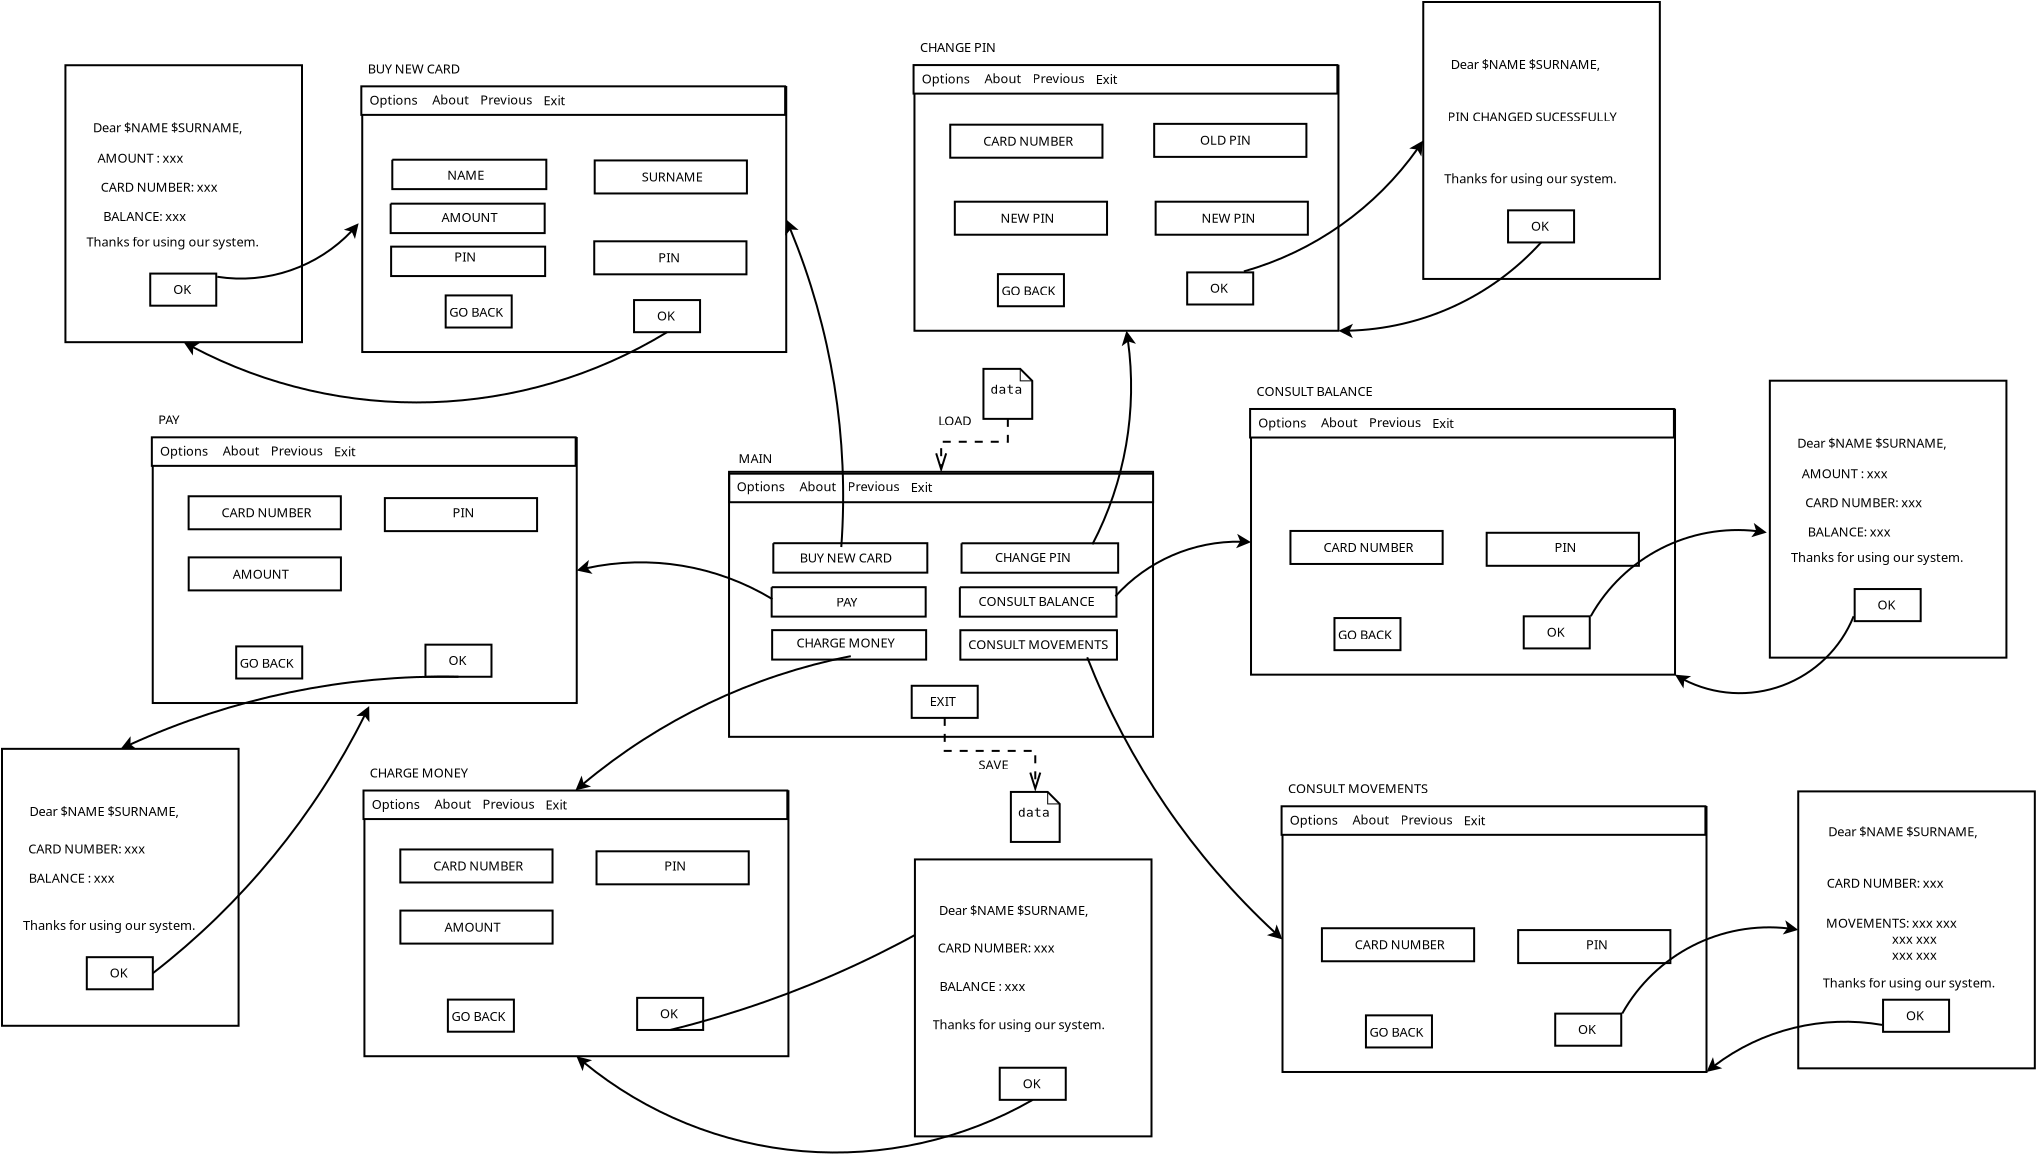 <?xml version="1.0" encoding="UTF-8"?>
<dia:diagram xmlns:dia="http://www.lysator.liu.se/~alla/dia/">
  <dia:layer name="Fondo" visible="true" connectable="true" active="true">
    <dia:object type="Standard - Box" version="0" id="O0">
      <dia:attribute name="obj_pos">
        <dia:point val="47.792,29.563"/>
      </dia:attribute>
      <dia:attribute name="obj_bb">
        <dia:rectangle val="47.742,29.513;69.042,42.863"/>
      </dia:attribute>
      <dia:attribute name="elem_corner">
        <dia:point val="47.792,29.563"/>
      </dia:attribute>
      <dia:attribute name="elem_width">
        <dia:real val="21.2"/>
      </dia:attribute>
      <dia:attribute name="elem_height">
        <dia:real val="13.25"/>
      </dia:attribute>
      <dia:attribute name="show_background">
        <dia:boolean val="true"/>
      </dia:attribute>
    </dia:object>
    <dia:object type="Standard - Text" version="1" id="O1">
      <dia:attribute name="obj_pos">
        <dia:point val="48.261,29.135"/>
      </dia:attribute>
      <dia:attribute name="obj_bb">
        <dia:rectangle val="48.261,28.54;49.92,29.288"/>
      </dia:attribute>
      <dia:attribute name="text">
        <dia:composite type="text">
          <dia:attribute name="string">
            <dia:string>#MAIN#</dia:string>
          </dia:attribute>
          <dia:attribute name="font">
            <dia:font family="sans" style="0" name="Helvetica"/>
          </dia:attribute>
          <dia:attribute name="height">
            <dia:real val="0.8"/>
          </dia:attribute>
          <dia:attribute name="pos">
            <dia:point val="48.261,29.135"/>
          </dia:attribute>
          <dia:attribute name="color">
            <dia:color val="#000000ff"/>
          </dia:attribute>
          <dia:attribute name="alignment">
            <dia:enum val="0"/>
          </dia:attribute>
        </dia:composite>
      </dia:attribute>
      <dia:attribute name="valign">
        <dia:enum val="3"/>
      </dia:attribute>
    </dia:object>
    <dia:object type="Standard - Box" version="0" id="O2">
      <dia:attribute name="obj_pos">
        <dia:point val="47.803,29.656"/>
      </dia:attribute>
      <dia:attribute name="obj_bb">
        <dia:rectangle val="47.753,29.606;69.044,31.133"/>
      </dia:attribute>
      <dia:attribute name="elem_corner">
        <dia:point val="47.803,29.656"/>
      </dia:attribute>
      <dia:attribute name="elem_width">
        <dia:real val="21.191"/>
      </dia:attribute>
      <dia:attribute name="elem_height">
        <dia:real val="1.427"/>
      </dia:attribute>
      <dia:attribute name="show_background">
        <dia:boolean val="true"/>
      </dia:attribute>
    </dia:object>
    <dia:object type="Standard - Text" version="1" id="O3">
      <dia:attribute name="obj_pos">
        <dia:point val="48.181,30.54"/>
      </dia:attribute>
      <dia:attribute name="obj_bb">
        <dia:rectangle val="48.181,29.945;50.651,30.693"/>
      </dia:attribute>
      <dia:attribute name="text">
        <dia:composite type="text">
          <dia:attribute name="string">
            <dia:string>#Options#</dia:string>
          </dia:attribute>
          <dia:attribute name="font">
            <dia:font family="sans" style="0" name="Helvetica"/>
          </dia:attribute>
          <dia:attribute name="height">
            <dia:real val="0.8"/>
          </dia:attribute>
          <dia:attribute name="pos">
            <dia:point val="48.181,30.54"/>
          </dia:attribute>
          <dia:attribute name="color">
            <dia:color val="#000000ff"/>
          </dia:attribute>
          <dia:attribute name="alignment">
            <dia:enum val="0"/>
          </dia:attribute>
        </dia:composite>
      </dia:attribute>
      <dia:attribute name="valign">
        <dia:enum val="3"/>
      </dia:attribute>
    </dia:object>
    <dia:object type="Standard - Text" version="1" id="O4">
      <dia:attribute name="obj_pos">
        <dia:point val="51.317,30.532"/>
      </dia:attribute>
      <dia:attribute name="obj_bb">
        <dia:rectangle val="51.317,29.937;53.21,30.684"/>
      </dia:attribute>
      <dia:attribute name="text">
        <dia:composite type="text">
          <dia:attribute name="string">
            <dia:string>#About#</dia:string>
          </dia:attribute>
          <dia:attribute name="font">
            <dia:font family="sans" style="0" name="Helvetica"/>
          </dia:attribute>
          <dia:attribute name="height">
            <dia:real val="0.8"/>
          </dia:attribute>
          <dia:attribute name="pos">
            <dia:point val="51.317,30.532"/>
          </dia:attribute>
          <dia:attribute name="color">
            <dia:color val="#000000ff"/>
          </dia:attribute>
          <dia:attribute name="alignment">
            <dia:enum val="0"/>
          </dia:attribute>
        </dia:composite>
      </dia:attribute>
      <dia:attribute name="valign">
        <dia:enum val="3"/>
      </dia:attribute>
    </dia:object>
    <dia:object type="Standard - Text" version="1" id="O5">
      <dia:attribute name="obj_pos">
        <dia:point val="53.721,30.532"/>
      </dia:attribute>
      <dia:attribute name="obj_bb">
        <dia:rectangle val="53.721,29.937;56.426,30.684"/>
      </dia:attribute>
      <dia:attribute name="text">
        <dia:composite type="text">
          <dia:attribute name="string">
            <dia:string>#Previous#</dia:string>
          </dia:attribute>
          <dia:attribute name="font">
            <dia:font family="sans" style="0" name="Helvetica"/>
          </dia:attribute>
          <dia:attribute name="height">
            <dia:real val="0.8"/>
          </dia:attribute>
          <dia:attribute name="pos">
            <dia:point val="53.721,30.532"/>
          </dia:attribute>
          <dia:attribute name="color">
            <dia:color val="#000000ff"/>
          </dia:attribute>
          <dia:attribute name="alignment">
            <dia:enum val="0"/>
          </dia:attribute>
        </dia:composite>
      </dia:attribute>
      <dia:attribute name="valign">
        <dia:enum val="3"/>
      </dia:attribute>
    </dia:object>
    <dia:object type="Standard - Text" version="1" id="O6">
      <dia:attribute name="obj_pos">
        <dia:point val="56.877,30.568"/>
      </dia:attribute>
      <dia:attribute name="obj_bb">
        <dia:rectangle val="56.877,29.973;58.089,30.721"/>
      </dia:attribute>
      <dia:attribute name="text">
        <dia:composite type="text">
          <dia:attribute name="string">
            <dia:string>#Exit#</dia:string>
          </dia:attribute>
          <dia:attribute name="font">
            <dia:font family="sans" style="0" name="Helvetica"/>
          </dia:attribute>
          <dia:attribute name="height">
            <dia:real val="0.8"/>
          </dia:attribute>
          <dia:attribute name="pos">
            <dia:point val="56.877,30.568"/>
          </dia:attribute>
          <dia:attribute name="color">
            <dia:color val="#000000ff"/>
          </dia:attribute>
          <dia:attribute name="alignment">
            <dia:enum val="0"/>
          </dia:attribute>
        </dia:composite>
      </dia:attribute>
      <dia:attribute name="valign">
        <dia:enum val="3"/>
      </dia:attribute>
    </dia:object>
    <dia:object type="Standard - Box" version="0" id="O7">
      <dia:attribute name="obj_pos">
        <dia:point val="56.925,40.261"/>
      </dia:attribute>
      <dia:attribute name="obj_bb">
        <dia:rectangle val="56.875,40.211;60.276,41.916"/>
      </dia:attribute>
      <dia:attribute name="elem_corner">
        <dia:point val="56.925,40.261"/>
      </dia:attribute>
      <dia:attribute name="elem_width">
        <dia:real val="3.301"/>
      </dia:attribute>
      <dia:attribute name="elem_height">
        <dia:real val="1.605"/>
      </dia:attribute>
      <dia:attribute name="show_background">
        <dia:boolean val="true"/>
      </dia:attribute>
    </dia:object>
    <dia:object type="Standard - Text" version="1" id="O8">
      <dia:attribute name="obj_pos">
        <dia:point val="57.822,41.268"/>
      </dia:attribute>
      <dia:attribute name="obj_bb">
        <dia:rectangle val="57.822,40.673;59.249,41.42"/>
      </dia:attribute>
      <dia:attribute name="text">
        <dia:composite type="text">
          <dia:attribute name="string">
            <dia:string>#EXIT#</dia:string>
          </dia:attribute>
          <dia:attribute name="font">
            <dia:font family="sans" style="0" name="Helvetica"/>
          </dia:attribute>
          <dia:attribute name="height">
            <dia:real val="0.8"/>
          </dia:attribute>
          <dia:attribute name="pos">
            <dia:point val="57.822,41.268"/>
          </dia:attribute>
          <dia:attribute name="color">
            <dia:color val="#000000ff"/>
          </dia:attribute>
          <dia:attribute name="alignment">
            <dia:enum val="0"/>
          </dia:attribute>
        </dia:composite>
      </dia:attribute>
      <dia:attribute name="valign">
        <dia:enum val="3"/>
      </dia:attribute>
    </dia:object>
    <dia:object type="Standard - Path" version="0" id="O9">
      <dia:attribute name="obj_pos">
        <dia:point val="50.006,33.132"/>
      </dia:attribute>
      <dia:attribute name="obj_bb">
        <dia:rectangle val="49.873,33.082;57.756,39.001"/>
      </dia:attribute>
      <dia:attribute name="meta">
        <dia:composite type="dict"/>
      </dia:attribute>
      <dia:attribute name="bez_points">
        <dia:bezpoint type="moveto" p1="50.006,33.132"/>
        <dia:bezpoint type="lineto" p1="57.706,33.132"/>
        <dia:bezpoint type="lineto" p1="57.706,34.604"/>
        <dia:bezpoint type="lineto" p1="50.006,34.604"/>
        <dia:bezpoint type="lineto" p1="50.006,33.132"/>
        <dia:bezpoint type="moveto" p1="49.923,35.331"/>
        <dia:bezpoint type="lineto" p1="57.624,35.331"/>
        <dia:bezpoint type="lineto" p1="57.624,36.802"/>
        <dia:bezpoint type="lineto" p1="49.923,36.802"/>
        <dia:bezpoint type="lineto" p1="49.923,35.331"/>
        <dia:bezpoint type="moveto" p1="49.947,37.479"/>
        <dia:bezpoint type="lineto" p1="57.647,37.479"/>
        <dia:bezpoint type="lineto" p1="57.647,38.951"/>
        <dia:bezpoint type="lineto" p1="49.947,38.951"/>
        <dia:bezpoint type="lineto" p1="49.947,37.479"/>
      </dia:attribute>
      <dia:attribute name="stroke_or_fill">
        <dia:enum val="3"/>
      </dia:attribute>
      <dia:attribute name="line_width">
        <dia:real val="0.1"/>
      </dia:attribute>
      <dia:attribute name="line_colour">
        <dia:color val="#000000ff"/>
      </dia:attribute>
      <dia:attribute name="line_style">
        <dia:enum val="0"/>
        <dia:real val="1"/>
      </dia:attribute>
      <dia:attribute name="line_join">
        <dia:enum val="0"/>
      </dia:attribute>
      <dia:attribute name="line_caps">
        <dia:enum val="0"/>
      </dia:attribute>
      <dia:attribute name="fill_colour">
        <dia:color val="#ffffffff"/>
      </dia:attribute>
      <dia:attribute name="show_control_lines">
        <dia:boolean val="false"/>
      </dia:attribute>
      <dia:attribute name="pattern"/>
    </dia:object>
    <dia:object type="Standard - Path" version="0" id="O10">
      <dia:attribute name="obj_pos">
        <dia:point val="59.417,33.136"/>
      </dia:attribute>
      <dia:attribute name="obj_bb">
        <dia:rectangle val="59.283,33.086;67.298,39.005"/>
      </dia:attribute>
      <dia:attribute name="meta">
        <dia:composite type="dict"/>
      </dia:attribute>
      <dia:attribute name="bez_points">
        <dia:bezpoint type="moveto" p1="59.417,33.136"/>
        <dia:bezpoint type="lineto" p1="67.248,33.136"/>
        <dia:bezpoint type="lineto" p1="67.248,34.608"/>
        <dia:bezpoint type="lineto" p1="59.417,34.608"/>
        <dia:bezpoint type="lineto" p1="59.417,33.136"/>
        <dia:bezpoint type="moveto" p1="59.333,35.335"/>
        <dia:bezpoint type="lineto" p1="67.164,35.335"/>
        <dia:bezpoint type="lineto" p1="67.164,36.806"/>
        <dia:bezpoint type="lineto" p1="59.333,36.806"/>
        <dia:bezpoint type="lineto" p1="59.333,35.335"/>
        <dia:bezpoint type="moveto" p1="59.357,37.483"/>
        <dia:bezpoint type="lineto" p1="67.188,37.483"/>
        <dia:bezpoint type="lineto" p1="67.188,38.955"/>
        <dia:bezpoint type="lineto" p1="59.357,38.955"/>
        <dia:bezpoint type="lineto" p1="59.357,37.483"/>
      </dia:attribute>
      <dia:attribute name="stroke_or_fill">
        <dia:enum val="3"/>
      </dia:attribute>
      <dia:attribute name="line_width">
        <dia:real val="0.1"/>
      </dia:attribute>
      <dia:attribute name="line_colour">
        <dia:color val="#000000ff"/>
      </dia:attribute>
      <dia:attribute name="line_style">
        <dia:enum val="0"/>
        <dia:real val="1"/>
      </dia:attribute>
      <dia:attribute name="line_join">
        <dia:enum val="0"/>
      </dia:attribute>
      <dia:attribute name="line_caps">
        <dia:enum val="0"/>
      </dia:attribute>
      <dia:attribute name="fill_colour">
        <dia:color val="#ffffffff"/>
      </dia:attribute>
      <dia:attribute name="show_control_lines">
        <dia:boolean val="false"/>
      </dia:attribute>
      <dia:attribute name="pattern"/>
    </dia:object>
    <dia:object type="Standard - Text" version="1" id="O11">
      <dia:attribute name="obj_pos">
        <dia:point val="51.327,34.094"/>
      </dia:attribute>
      <dia:attribute name="obj_bb">
        <dia:rectangle val="51.327,33.499;56.369,34.247"/>
      </dia:attribute>
      <dia:attribute name="text">
        <dia:composite type="text">
          <dia:attribute name="string">
            <dia:string>#BUY NEW CARD#</dia:string>
          </dia:attribute>
          <dia:attribute name="font">
            <dia:font family="sans" style="0" name="Helvetica"/>
          </dia:attribute>
          <dia:attribute name="height">
            <dia:real val="0.8"/>
          </dia:attribute>
          <dia:attribute name="pos">
            <dia:point val="51.327,34.094"/>
          </dia:attribute>
          <dia:attribute name="color">
            <dia:color val="#000000ff"/>
          </dia:attribute>
          <dia:attribute name="alignment">
            <dia:enum val="0"/>
          </dia:attribute>
        </dia:composite>
      </dia:attribute>
      <dia:attribute name="valign">
        <dia:enum val="3"/>
      </dia:attribute>
    </dia:object>
    <dia:object type="Standard - Text" version="1" id="O12">
      <dia:attribute name="obj_pos">
        <dia:point val="53.153,36.303"/>
      </dia:attribute>
      <dia:attribute name="obj_bb">
        <dia:rectangle val="53.153,35.708;54.278,36.455"/>
      </dia:attribute>
      <dia:attribute name="text">
        <dia:composite type="text">
          <dia:attribute name="string">
            <dia:string>#PAY#</dia:string>
          </dia:attribute>
          <dia:attribute name="font">
            <dia:font family="sans" style="0" name="Helvetica"/>
          </dia:attribute>
          <dia:attribute name="height">
            <dia:real val="0.8"/>
          </dia:attribute>
          <dia:attribute name="pos">
            <dia:point val="53.153,36.303"/>
          </dia:attribute>
          <dia:attribute name="color">
            <dia:color val="#000000ff"/>
          </dia:attribute>
          <dia:attribute name="alignment">
            <dia:enum val="0"/>
          </dia:attribute>
        </dia:composite>
      </dia:attribute>
      <dia:attribute name="valign">
        <dia:enum val="3"/>
      </dia:attribute>
    </dia:object>
    <dia:object type="Standard - Text" version="1" id="O13">
      <dia:attribute name="obj_pos">
        <dia:point val="51.163,38.347"/>
      </dia:attribute>
      <dia:attribute name="obj_bb">
        <dia:rectangle val="51.163,37.752;56.413,38.5"/>
      </dia:attribute>
      <dia:attribute name="text">
        <dia:composite type="text">
          <dia:attribute name="string">
            <dia:string>#CHARGE MONEY#</dia:string>
          </dia:attribute>
          <dia:attribute name="font">
            <dia:font family="sans" style="0" name="Helvetica"/>
          </dia:attribute>
          <dia:attribute name="height">
            <dia:real val="0.8"/>
          </dia:attribute>
          <dia:attribute name="pos">
            <dia:point val="51.163,38.347"/>
          </dia:attribute>
          <dia:attribute name="color">
            <dia:color val="#000000ff"/>
          </dia:attribute>
          <dia:attribute name="alignment">
            <dia:enum val="0"/>
          </dia:attribute>
        </dia:composite>
      </dia:attribute>
      <dia:attribute name="valign">
        <dia:enum val="3"/>
      </dia:attribute>
    </dia:object>
    <dia:object type="Standard - Text" version="1" id="O14">
      <dia:attribute name="obj_pos">
        <dia:point val="61.087,34.067"/>
      </dia:attribute>
      <dia:attribute name="obj_bb">
        <dia:rectangle val="61.087,33.472;65.092,34.219"/>
      </dia:attribute>
      <dia:attribute name="text">
        <dia:composite type="text">
          <dia:attribute name="string">
            <dia:string>#CHANGE PIN#</dia:string>
          </dia:attribute>
          <dia:attribute name="font">
            <dia:font family="sans" style="0" name="Helvetica"/>
          </dia:attribute>
          <dia:attribute name="height">
            <dia:real val="0.8"/>
          </dia:attribute>
          <dia:attribute name="pos">
            <dia:point val="61.087,34.067"/>
          </dia:attribute>
          <dia:attribute name="color">
            <dia:color val="#000000ff"/>
          </dia:attribute>
          <dia:attribute name="alignment">
            <dia:enum val="0"/>
          </dia:attribute>
        </dia:composite>
      </dia:attribute>
      <dia:attribute name="valign">
        <dia:enum val="3"/>
      </dia:attribute>
    </dia:object>
    <dia:object type="Standard - Text" version="1" id="O15">
      <dia:attribute name="obj_pos">
        <dia:point val="60.269,36.275"/>
      </dia:attribute>
      <dia:attribute name="obj_bb">
        <dia:rectangle val="60.269,35.68;66.459,36.428"/>
      </dia:attribute>
      <dia:attribute name="text">
        <dia:composite type="text">
          <dia:attribute name="string">
            <dia:string>#CONSULT BALANCE#</dia:string>
          </dia:attribute>
          <dia:attribute name="font">
            <dia:font family="sans" style="0" name="Helvetica"/>
          </dia:attribute>
          <dia:attribute name="height">
            <dia:real val="0.8"/>
          </dia:attribute>
          <dia:attribute name="pos">
            <dia:point val="60.269,36.275"/>
          </dia:attribute>
          <dia:attribute name="color">
            <dia:color val="#000000ff"/>
          </dia:attribute>
          <dia:attribute name="alignment">
            <dia:enum val="0"/>
          </dia:attribute>
        </dia:composite>
      </dia:attribute>
      <dia:attribute name="valign">
        <dia:enum val="3"/>
      </dia:attribute>
    </dia:object>
    <dia:object type="Standard - Text" version="1" id="O16">
      <dia:attribute name="obj_pos">
        <dia:point val="59.751,38.429"/>
      </dia:attribute>
      <dia:attribute name="obj_bb">
        <dia:rectangle val="59.751,37.834;67.046,38.581"/>
      </dia:attribute>
      <dia:attribute name="text">
        <dia:composite type="text">
          <dia:attribute name="string">
            <dia:string>#CONSULT MOVEMENTS#</dia:string>
          </dia:attribute>
          <dia:attribute name="font">
            <dia:font family="sans" style="0" name="Helvetica"/>
          </dia:attribute>
          <dia:attribute name="height">
            <dia:real val="0.8"/>
          </dia:attribute>
          <dia:attribute name="pos">
            <dia:point val="59.751,38.429"/>
          </dia:attribute>
          <dia:attribute name="color">
            <dia:color val="#000000ff"/>
          </dia:attribute>
          <dia:attribute name="alignment">
            <dia:enum val="0"/>
          </dia:attribute>
        </dia:composite>
      </dia:attribute>
      <dia:attribute name="valign">
        <dia:enum val="3"/>
      </dia:attribute>
    </dia:object>
    <dia:object type="Standard - Box" version="0" id="O17">
      <dia:attribute name="obj_pos">
        <dia:point val="29.452,10.323"/>
      </dia:attribute>
      <dia:attribute name="obj_bb">
        <dia:rectangle val="29.402,10.273;50.702,23.623"/>
      </dia:attribute>
      <dia:attribute name="elem_corner">
        <dia:point val="29.452,10.323"/>
      </dia:attribute>
      <dia:attribute name="elem_width">
        <dia:real val="21.2"/>
      </dia:attribute>
      <dia:attribute name="elem_height">
        <dia:real val="13.25"/>
      </dia:attribute>
      <dia:attribute name="show_background">
        <dia:boolean val="true"/>
      </dia:attribute>
    </dia:object>
    <dia:object type="Standard - Box" version="0" id="O18">
      <dia:attribute name="obj_pos">
        <dia:point val="29.406,10.289"/>
      </dia:attribute>
      <dia:attribute name="obj_bb">
        <dia:rectangle val="29.356,10.239;50.647,11.765"/>
      </dia:attribute>
      <dia:attribute name="elem_corner">
        <dia:point val="29.406,10.289"/>
      </dia:attribute>
      <dia:attribute name="elem_width">
        <dia:real val="21.191"/>
      </dia:attribute>
      <dia:attribute name="elem_height">
        <dia:real val="1.427"/>
      </dia:attribute>
      <dia:attribute name="show_background">
        <dia:boolean val="true"/>
      </dia:attribute>
    </dia:object>
    <dia:object type="Standard - Text" version="1" id="O19">
      <dia:attribute name="obj_pos">
        <dia:point val="29.814,11.209"/>
      </dia:attribute>
      <dia:attribute name="obj_bb">
        <dia:rectangle val="29.814,10.614;32.284,11.361"/>
      </dia:attribute>
      <dia:attribute name="text">
        <dia:composite type="text">
          <dia:attribute name="string">
            <dia:string>#Options#</dia:string>
          </dia:attribute>
          <dia:attribute name="font">
            <dia:font family="sans" style="0" name="Helvetica"/>
          </dia:attribute>
          <dia:attribute name="height">
            <dia:real val="0.8"/>
          </dia:attribute>
          <dia:attribute name="pos">
            <dia:point val="29.814,11.209"/>
          </dia:attribute>
          <dia:attribute name="color">
            <dia:color val="#000000ff"/>
          </dia:attribute>
          <dia:attribute name="alignment">
            <dia:enum val="0"/>
          </dia:attribute>
        </dia:composite>
      </dia:attribute>
      <dia:attribute name="valign">
        <dia:enum val="3"/>
      </dia:attribute>
    </dia:object>
    <dia:object type="Standard - Text" version="1" id="O20">
      <dia:attribute name="obj_pos">
        <dia:point val="32.951,11.2"/>
      </dia:attribute>
      <dia:attribute name="obj_bb">
        <dia:rectangle val="32.951,10.605;34.843,11.353"/>
      </dia:attribute>
      <dia:attribute name="text">
        <dia:composite type="text">
          <dia:attribute name="string">
            <dia:string>#About#</dia:string>
          </dia:attribute>
          <dia:attribute name="font">
            <dia:font family="sans" style="0" name="Helvetica"/>
          </dia:attribute>
          <dia:attribute name="height">
            <dia:real val="0.8"/>
          </dia:attribute>
          <dia:attribute name="pos">
            <dia:point val="32.951,11.2"/>
          </dia:attribute>
          <dia:attribute name="color">
            <dia:color val="#000000ff"/>
          </dia:attribute>
          <dia:attribute name="alignment">
            <dia:enum val="0"/>
          </dia:attribute>
        </dia:composite>
      </dia:attribute>
      <dia:attribute name="valign">
        <dia:enum val="3"/>
      </dia:attribute>
    </dia:object>
    <dia:object type="Standard - Text" version="1" id="O21">
      <dia:attribute name="obj_pos">
        <dia:point val="35.355,11.2"/>
      </dia:attribute>
      <dia:attribute name="obj_bb">
        <dia:rectangle val="35.355,10.605;38.06,11.353"/>
      </dia:attribute>
      <dia:attribute name="text">
        <dia:composite type="text">
          <dia:attribute name="string">
            <dia:string>#Previous#</dia:string>
          </dia:attribute>
          <dia:attribute name="font">
            <dia:font family="sans" style="0" name="Helvetica"/>
          </dia:attribute>
          <dia:attribute name="height">
            <dia:real val="0.8"/>
          </dia:attribute>
          <dia:attribute name="pos">
            <dia:point val="35.355,11.2"/>
          </dia:attribute>
          <dia:attribute name="color">
            <dia:color val="#000000ff"/>
          </dia:attribute>
          <dia:attribute name="alignment">
            <dia:enum val="0"/>
          </dia:attribute>
        </dia:composite>
      </dia:attribute>
      <dia:attribute name="valign">
        <dia:enum val="3"/>
      </dia:attribute>
    </dia:object>
    <dia:object type="Standard - Text" version="1" id="O22">
      <dia:attribute name="obj_pos">
        <dia:point val="38.51,11.237"/>
      </dia:attribute>
      <dia:attribute name="obj_bb">
        <dia:rectangle val="38.51,10.642;39.723,11.389"/>
      </dia:attribute>
      <dia:attribute name="text">
        <dia:composite type="text">
          <dia:attribute name="string">
            <dia:string>#Exit#</dia:string>
          </dia:attribute>
          <dia:attribute name="font">
            <dia:font family="sans" style="0" name="Helvetica"/>
          </dia:attribute>
          <dia:attribute name="height">
            <dia:real val="0.8"/>
          </dia:attribute>
          <dia:attribute name="pos">
            <dia:point val="38.51,11.237"/>
          </dia:attribute>
          <dia:attribute name="color">
            <dia:color val="#000000ff"/>
          </dia:attribute>
          <dia:attribute name="alignment">
            <dia:enum val="0"/>
          </dia:attribute>
        </dia:composite>
      </dia:attribute>
      <dia:attribute name="valign">
        <dia:enum val="3"/>
      </dia:attribute>
    </dia:object>
    <dia:object type="Standard - Text" version="1" id="O23">
      <dia:attribute name="obj_pos">
        <dia:point val="29.723,9.642"/>
      </dia:attribute>
      <dia:attribute name="obj_bb">
        <dia:rectangle val="29.723,9.047;34.765,9.794"/>
      </dia:attribute>
      <dia:attribute name="text">
        <dia:composite type="text">
          <dia:attribute name="string">
            <dia:string>#BUY NEW CARD#</dia:string>
          </dia:attribute>
          <dia:attribute name="font">
            <dia:font family="sans" style="0" name="Helvetica"/>
          </dia:attribute>
          <dia:attribute name="height">
            <dia:real val="0.8"/>
          </dia:attribute>
          <dia:attribute name="pos">
            <dia:point val="29.723,9.642"/>
          </dia:attribute>
          <dia:attribute name="color">
            <dia:color val="#000000ff"/>
          </dia:attribute>
          <dia:attribute name="alignment">
            <dia:enum val="0"/>
          </dia:attribute>
        </dia:composite>
      </dia:attribute>
      <dia:attribute name="valign">
        <dia:enum val="3"/>
      </dia:attribute>
    </dia:object>
    <dia:object type="Standard - Path" version="0" id="O24">
      <dia:attribute name="obj_pos">
        <dia:point val="30.955,13.957"/>
      </dia:attribute>
      <dia:attribute name="obj_bb">
        <dia:rectangle val="30.823,13.907;38.706,19.825"/>
      </dia:attribute>
      <dia:attribute name="meta">
        <dia:composite type="dict"/>
      </dia:attribute>
      <dia:attribute name="bez_points">
        <dia:bezpoint type="moveto" p1="30.955,13.957"/>
        <dia:bezpoint type="lineto" p1="38.656,13.957"/>
        <dia:bezpoint type="lineto" p1="38.656,15.428"/>
        <dia:bezpoint type="lineto" p1="30.955,15.428"/>
        <dia:bezpoint type="lineto" p1="30.955,13.957"/>
        <dia:bezpoint type="moveto" p1="30.873,16.155"/>
        <dia:bezpoint type="lineto" p1="38.574,16.155"/>
        <dia:bezpoint type="lineto" p1="38.574,17.627"/>
        <dia:bezpoint type="lineto" p1="30.873,17.627"/>
        <dia:bezpoint type="lineto" p1="30.873,16.155"/>
        <dia:bezpoint type="moveto" p1="30.896,18.304"/>
        <dia:bezpoint type="lineto" p1="38.597,18.304"/>
        <dia:bezpoint type="lineto" p1="38.597,19.775"/>
        <dia:bezpoint type="lineto" p1="30.896,19.775"/>
        <dia:bezpoint type="lineto" p1="30.896,18.304"/>
      </dia:attribute>
      <dia:attribute name="stroke_or_fill">
        <dia:enum val="3"/>
      </dia:attribute>
      <dia:attribute name="line_width">
        <dia:real val="0.1"/>
      </dia:attribute>
      <dia:attribute name="line_colour">
        <dia:color val="#000000ff"/>
      </dia:attribute>
      <dia:attribute name="line_style">
        <dia:enum val="0"/>
        <dia:real val="1"/>
      </dia:attribute>
      <dia:attribute name="line_join">
        <dia:enum val="0"/>
      </dia:attribute>
      <dia:attribute name="line_caps">
        <dia:enum val="0"/>
      </dia:attribute>
      <dia:attribute name="fill_colour">
        <dia:color val="#ffffffff"/>
      </dia:attribute>
      <dia:attribute name="show_control_lines">
        <dia:boolean val="false"/>
      </dia:attribute>
      <dia:attribute name="pattern"/>
    </dia:object>
    <dia:object type="Standard - Text" version="1" id="O25">
      <dia:attribute name="obj_pos">
        <dia:point val="33.698,14.965"/>
      </dia:attribute>
      <dia:attribute name="obj_bb">
        <dia:rectangle val="33.698,14.37;35.573,15.117"/>
      </dia:attribute>
      <dia:attribute name="text">
        <dia:composite type="text">
          <dia:attribute name="string">
            <dia:string>#NAME#</dia:string>
          </dia:attribute>
          <dia:attribute name="font">
            <dia:font family="sans" style="0" name="Helvetica"/>
          </dia:attribute>
          <dia:attribute name="height">
            <dia:real val="0.8"/>
          </dia:attribute>
          <dia:attribute name="pos">
            <dia:point val="33.698,14.965"/>
          </dia:attribute>
          <dia:attribute name="color">
            <dia:color val="#000000ff"/>
          </dia:attribute>
          <dia:attribute name="alignment">
            <dia:enum val="0"/>
          </dia:attribute>
        </dia:composite>
      </dia:attribute>
      <dia:attribute name="valign">
        <dia:enum val="3"/>
      </dia:attribute>
    </dia:object>
    <dia:object type="Standard - Box" version="0" id="O26">
      <dia:attribute name="obj_pos">
        <dia:point val="41.075,13.994"/>
      </dia:attribute>
      <dia:attribute name="obj_bb">
        <dia:rectangle val="41.025,13.944;48.736,15.694"/>
      </dia:attribute>
      <dia:attribute name="elem_corner">
        <dia:point val="41.075,13.994"/>
      </dia:attribute>
      <dia:attribute name="elem_width">
        <dia:real val="7.611"/>
      </dia:attribute>
      <dia:attribute name="elem_height">
        <dia:real val="1.651"/>
      </dia:attribute>
      <dia:attribute name="show_background">
        <dia:boolean val="true"/>
      </dia:attribute>
    </dia:object>
    <dia:object type="Standard - Box" version="0" id="O27">
      <dia:attribute name="obj_pos">
        <dia:point val="41.052,18.037"/>
      </dia:attribute>
      <dia:attribute name="obj_bb">
        <dia:rectangle val="41.002,17.987;48.713,19.738"/>
      </dia:attribute>
      <dia:attribute name="elem_corner">
        <dia:point val="41.052,18.037"/>
      </dia:attribute>
      <dia:attribute name="elem_width">
        <dia:real val="7.611"/>
      </dia:attribute>
      <dia:attribute name="elem_height">
        <dia:real val="1.651"/>
      </dia:attribute>
      <dia:attribute name="show_background">
        <dia:boolean val="true"/>
      </dia:attribute>
    </dia:object>
    <dia:object type="Standard - Text" version="1" id="O28">
      <dia:attribute name="obj_pos">
        <dia:point val="43.432,15.052"/>
      </dia:attribute>
      <dia:attribute name="obj_bb">
        <dia:rectangle val="43.432,14.457;46.627,15.204"/>
      </dia:attribute>
      <dia:attribute name="text">
        <dia:composite type="text">
          <dia:attribute name="string">
            <dia:string>#SURNAME#</dia:string>
          </dia:attribute>
          <dia:attribute name="font">
            <dia:font family="sans" style="0" name="Helvetica"/>
          </dia:attribute>
          <dia:attribute name="height">
            <dia:real val="0.8"/>
          </dia:attribute>
          <dia:attribute name="pos">
            <dia:point val="43.432,15.052"/>
          </dia:attribute>
          <dia:attribute name="color">
            <dia:color val="#000000ff"/>
          </dia:attribute>
          <dia:attribute name="alignment">
            <dia:enum val="0"/>
          </dia:attribute>
        </dia:composite>
      </dia:attribute>
      <dia:attribute name="valign">
        <dia:enum val="3"/>
      </dia:attribute>
    </dia:object>
    <dia:object type="Standard - Text" version="1" id="O29">
      <dia:attribute name="obj_pos">
        <dia:point val="34.051,19.046"/>
      </dia:attribute>
      <dia:attribute name="obj_bb">
        <dia:rectangle val="34.051,18.451;35.106,19.198"/>
      </dia:attribute>
      <dia:attribute name="text">
        <dia:composite type="text">
          <dia:attribute name="string">
            <dia:string>#PIN#</dia:string>
          </dia:attribute>
          <dia:attribute name="font">
            <dia:font family="sans" style="0" name="Helvetica"/>
          </dia:attribute>
          <dia:attribute name="height">
            <dia:real val="0.8"/>
          </dia:attribute>
          <dia:attribute name="pos">
            <dia:point val="34.051,19.046"/>
          </dia:attribute>
          <dia:attribute name="color">
            <dia:color val="#000000ff"/>
          </dia:attribute>
          <dia:attribute name="alignment">
            <dia:enum val="0"/>
          </dia:attribute>
        </dia:composite>
      </dia:attribute>
      <dia:attribute name="valign">
        <dia:enum val="3"/>
      </dia:attribute>
    </dia:object>
    <dia:object type="Standard - Text" version="1" id="O30">
      <dia:attribute name="obj_pos">
        <dia:point val="44.257,19.087"/>
      </dia:attribute>
      <dia:attribute name="obj_bb">
        <dia:rectangle val="44.257,18.492;45.312,19.239"/>
      </dia:attribute>
      <dia:attribute name="text">
        <dia:composite type="text">
          <dia:attribute name="string">
            <dia:string>#PIN#</dia:string>
          </dia:attribute>
          <dia:attribute name="font">
            <dia:font family="sans" style="0" name="Helvetica"/>
          </dia:attribute>
          <dia:attribute name="height">
            <dia:real val="0.8"/>
          </dia:attribute>
          <dia:attribute name="pos">
            <dia:point val="44.257,19.087"/>
          </dia:attribute>
          <dia:attribute name="color">
            <dia:color val="#000000ff"/>
          </dia:attribute>
          <dia:attribute name="alignment">
            <dia:enum val="0"/>
          </dia:attribute>
        </dia:composite>
      </dia:attribute>
      <dia:attribute name="valign">
        <dia:enum val="3"/>
      </dia:attribute>
    </dia:object>
    <dia:object type="Standard - Text" version="1" id="O31">
      <dia:attribute name="obj_pos">
        <dia:point val="33.418,17.066"/>
      </dia:attribute>
      <dia:attribute name="obj_bb">
        <dia:rectangle val="33.418,16.471;36.256,17.218"/>
      </dia:attribute>
      <dia:attribute name="text">
        <dia:composite type="text">
          <dia:attribute name="string">
            <dia:string>#AMOUNT#</dia:string>
          </dia:attribute>
          <dia:attribute name="font">
            <dia:font family="sans" style="0" name="Helvetica"/>
          </dia:attribute>
          <dia:attribute name="height">
            <dia:real val="0.8"/>
          </dia:attribute>
          <dia:attribute name="pos">
            <dia:point val="33.418,17.066"/>
          </dia:attribute>
          <dia:attribute name="color">
            <dia:color val="#000000ff"/>
          </dia:attribute>
          <dia:attribute name="alignment">
            <dia:enum val="0"/>
          </dia:attribute>
        </dia:composite>
      </dia:attribute>
      <dia:attribute name="valign">
        <dia:enum val="3"/>
      </dia:attribute>
    </dia:object>
    <dia:object type="Standard - Box" version="0" id="O32">
      <dia:attribute name="obj_pos">
        <dia:point val="33.624,20.743"/>
      </dia:attribute>
      <dia:attribute name="obj_bb">
        <dia:rectangle val="33.574,20.693;36.975,22.397"/>
      </dia:attribute>
      <dia:attribute name="elem_corner">
        <dia:point val="33.624,20.743"/>
      </dia:attribute>
      <dia:attribute name="elem_width">
        <dia:real val="3.301"/>
      </dia:attribute>
      <dia:attribute name="elem_height">
        <dia:real val="1.605"/>
      </dia:attribute>
      <dia:attribute name="show_background">
        <dia:boolean val="true"/>
      </dia:attribute>
    </dia:object>
    <dia:object type="Standard - Text" version="1" id="O33">
      <dia:attribute name="obj_pos">
        <dia:point val="33.807,21.809"/>
      </dia:attribute>
      <dia:attribute name="obj_bb">
        <dia:rectangle val="33.807,21.214;36.76,21.961"/>
      </dia:attribute>
      <dia:attribute name="text">
        <dia:composite type="text">
          <dia:attribute name="string">
            <dia:string>#GO BACK#</dia:string>
          </dia:attribute>
          <dia:attribute name="font">
            <dia:font family="sans" style="0" name="Helvetica"/>
          </dia:attribute>
          <dia:attribute name="height">
            <dia:real val="0.8"/>
          </dia:attribute>
          <dia:attribute name="pos">
            <dia:point val="33.807,21.809"/>
          </dia:attribute>
          <dia:attribute name="color">
            <dia:color val="#000000ff"/>
          </dia:attribute>
          <dia:attribute name="alignment">
            <dia:enum val="0"/>
          </dia:attribute>
        </dia:composite>
      </dia:attribute>
      <dia:attribute name="valign">
        <dia:enum val="3"/>
      </dia:attribute>
    </dia:object>
    <dia:object type="Standard - Box" version="0" id="O34">
      <dia:attribute name="obj_pos">
        <dia:point val="43.042,20.976"/>
      </dia:attribute>
      <dia:attribute name="obj_bb">
        <dia:rectangle val="42.992,20.926;46.393,22.631"/>
      </dia:attribute>
      <dia:attribute name="elem_corner">
        <dia:point val="43.042,20.976"/>
      </dia:attribute>
      <dia:attribute name="elem_width">
        <dia:real val="3.301"/>
      </dia:attribute>
      <dia:attribute name="elem_height">
        <dia:real val="1.605"/>
      </dia:attribute>
      <dia:attribute name="show_background">
        <dia:boolean val="true"/>
      </dia:attribute>
    </dia:object>
    <dia:object type="Standard - Text" version="1" id="O35">
      <dia:attribute name="obj_pos">
        <dia:point val="44.188,21.997"/>
      </dia:attribute>
      <dia:attribute name="obj_bb">
        <dia:rectangle val="44.188,21.402;45.127,22.149"/>
      </dia:attribute>
      <dia:attribute name="text">
        <dia:composite type="text">
          <dia:attribute name="string">
            <dia:string>#OK#</dia:string>
          </dia:attribute>
          <dia:attribute name="font">
            <dia:font family="sans" style="0" name="Helvetica"/>
          </dia:attribute>
          <dia:attribute name="height">
            <dia:real val="0.8"/>
          </dia:attribute>
          <dia:attribute name="pos">
            <dia:point val="44.188,21.997"/>
          </dia:attribute>
          <dia:attribute name="color">
            <dia:color val="#000000ff"/>
          </dia:attribute>
          <dia:attribute name="alignment">
            <dia:enum val="0"/>
          </dia:attribute>
        </dia:composite>
      </dia:attribute>
      <dia:attribute name="valign">
        <dia:enum val="3"/>
      </dia:attribute>
    </dia:object>
    <dia:object type="Standard - Arc" version="0" id="O36">
      <dia:attribute name="obj_pos">
        <dia:point val="53.404,33.324"/>
      </dia:attribute>
      <dia:attribute name="obj_bb">
        <dia:rectangle val="50.593,16.89;53.548,33.382"/>
      </dia:attribute>
      <dia:attribute name="conn_endpoints">
        <dia:point val="53.404,33.324"/>
        <dia:point val="50.652,16.948"/>
      </dia:attribute>
      <dia:attribute name="curve_distance">
        <dia:real val="1"/>
      </dia:attribute>
      <dia:attribute name="end_arrow">
        <dia:enum val="22"/>
      </dia:attribute>
      <dia:attribute name="end_arrow_length">
        <dia:real val="0.5"/>
      </dia:attribute>
      <dia:attribute name="end_arrow_width">
        <dia:real val="0.5"/>
      </dia:attribute>
      <dia:connections>
        <dia:connection handle="1" to="O17" connection="4"/>
      </dia:connections>
    </dia:object>
    <dia:object type="Standard - Box" version="0" id="O37">
      <dia:attribute name="obj_pos">
        <dia:point val="57.063,9.26"/>
      </dia:attribute>
      <dia:attribute name="obj_bb">
        <dia:rectangle val="57.014,9.21;78.314,22.56"/>
      </dia:attribute>
      <dia:attribute name="elem_corner">
        <dia:point val="57.063,9.26"/>
      </dia:attribute>
      <dia:attribute name="elem_width">
        <dia:real val="21.2"/>
      </dia:attribute>
      <dia:attribute name="elem_height">
        <dia:real val="13.25"/>
      </dia:attribute>
      <dia:attribute name="show_background">
        <dia:boolean val="true"/>
      </dia:attribute>
    </dia:object>
    <dia:object type="Standard - Box" version="0" id="O38">
      <dia:attribute name="obj_pos">
        <dia:point val="57.018,9.226"/>
      </dia:attribute>
      <dia:attribute name="obj_bb">
        <dia:rectangle val="56.968,9.176;78.259,10.702"/>
      </dia:attribute>
      <dia:attribute name="elem_corner">
        <dia:point val="57.018,9.226"/>
      </dia:attribute>
      <dia:attribute name="elem_width">
        <dia:real val="21.191"/>
      </dia:attribute>
      <dia:attribute name="elem_height">
        <dia:real val="1.427"/>
      </dia:attribute>
      <dia:attribute name="show_background">
        <dia:boolean val="true"/>
      </dia:attribute>
    </dia:object>
    <dia:object type="Standard - Text" version="1" id="O39">
      <dia:attribute name="obj_pos">
        <dia:point val="57.426,10.146"/>
      </dia:attribute>
      <dia:attribute name="obj_bb">
        <dia:rectangle val="57.426,9.551;59.896,10.298"/>
      </dia:attribute>
      <dia:attribute name="text">
        <dia:composite type="text">
          <dia:attribute name="string">
            <dia:string>#Options#</dia:string>
          </dia:attribute>
          <dia:attribute name="font">
            <dia:font family="sans" style="0" name="Helvetica"/>
          </dia:attribute>
          <dia:attribute name="height">
            <dia:real val="0.8"/>
          </dia:attribute>
          <dia:attribute name="pos">
            <dia:point val="57.426,10.146"/>
          </dia:attribute>
          <dia:attribute name="color">
            <dia:color val="#000000ff"/>
          </dia:attribute>
          <dia:attribute name="alignment">
            <dia:enum val="0"/>
          </dia:attribute>
        </dia:composite>
      </dia:attribute>
      <dia:attribute name="valign">
        <dia:enum val="3"/>
      </dia:attribute>
    </dia:object>
    <dia:object type="Standard - Text" version="1" id="O40">
      <dia:attribute name="obj_pos">
        <dia:point val="60.562,10.137"/>
      </dia:attribute>
      <dia:attribute name="obj_bb">
        <dia:rectangle val="60.562,9.542;62.455,10.29"/>
      </dia:attribute>
      <dia:attribute name="text">
        <dia:composite type="text">
          <dia:attribute name="string">
            <dia:string>#About#</dia:string>
          </dia:attribute>
          <dia:attribute name="font">
            <dia:font family="sans" style="0" name="Helvetica"/>
          </dia:attribute>
          <dia:attribute name="height">
            <dia:real val="0.8"/>
          </dia:attribute>
          <dia:attribute name="pos">
            <dia:point val="60.562,10.137"/>
          </dia:attribute>
          <dia:attribute name="color">
            <dia:color val="#000000ff"/>
          </dia:attribute>
          <dia:attribute name="alignment">
            <dia:enum val="0"/>
          </dia:attribute>
        </dia:composite>
      </dia:attribute>
      <dia:attribute name="valign">
        <dia:enum val="3"/>
      </dia:attribute>
    </dia:object>
    <dia:object type="Standard - Text" version="1" id="O41">
      <dia:attribute name="obj_pos">
        <dia:point val="62.967,10.137"/>
      </dia:attribute>
      <dia:attribute name="obj_bb">
        <dia:rectangle val="62.967,9.542;65.672,10.29"/>
      </dia:attribute>
      <dia:attribute name="text">
        <dia:composite type="text">
          <dia:attribute name="string">
            <dia:string>#Previous#</dia:string>
          </dia:attribute>
          <dia:attribute name="font">
            <dia:font family="sans" style="0" name="Helvetica"/>
          </dia:attribute>
          <dia:attribute name="height">
            <dia:real val="0.8"/>
          </dia:attribute>
          <dia:attribute name="pos">
            <dia:point val="62.967,10.137"/>
          </dia:attribute>
          <dia:attribute name="color">
            <dia:color val="#000000ff"/>
          </dia:attribute>
          <dia:attribute name="alignment">
            <dia:enum val="0"/>
          </dia:attribute>
        </dia:composite>
      </dia:attribute>
      <dia:attribute name="valign">
        <dia:enum val="3"/>
      </dia:attribute>
    </dia:object>
    <dia:object type="Standard - Text" version="1" id="O42">
      <dia:attribute name="obj_pos">
        <dia:point val="66.122,10.174"/>
      </dia:attribute>
      <dia:attribute name="obj_bb">
        <dia:rectangle val="66.122,9.579;67.335,10.326"/>
      </dia:attribute>
      <dia:attribute name="text">
        <dia:composite type="text">
          <dia:attribute name="string">
            <dia:string>#Exit#</dia:string>
          </dia:attribute>
          <dia:attribute name="font">
            <dia:font family="sans" style="0" name="Helvetica"/>
          </dia:attribute>
          <dia:attribute name="height">
            <dia:real val="0.8"/>
          </dia:attribute>
          <dia:attribute name="pos">
            <dia:point val="66.122,10.174"/>
          </dia:attribute>
          <dia:attribute name="color">
            <dia:color val="#000000ff"/>
          </dia:attribute>
          <dia:attribute name="alignment">
            <dia:enum val="0"/>
          </dia:attribute>
        </dia:composite>
      </dia:attribute>
      <dia:attribute name="valign">
        <dia:enum val="3"/>
      </dia:attribute>
    </dia:object>
    <dia:object type="Standard - Text" version="1" id="O43">
      <dia:attribute name="obj_pos">
        <dia:point val="57.334,8.578"/>
      </dia:attribute>
      <dia:attribute name="obj_bb">
        <dia:rectangle val="57.334,7.983;61.34,8.731"/>
      </dia:attribute>
      <dia:attribute name="text">
        <dia:composite type="text">
          <dia:attribute name="string">
            <dia:string>#CHANGE PIN#</dia:string>
          </dia:attribute>
          <dia:attribute name="font">
            <dia:font family="sans" style="0" name="Helvetica"/>
          </dia:attribute>
          <dia:attribute name="height">
            <dia:real val="0.8"/>
          </dia:attribute>
          <dia:attribute name="pos">
            <dia:point val="57.334,8.578"/>
          </dia:attribute>
          <dia:attribute name="color">
            <dia:color val="#000000ff"/>
          </dia:attribute>
          <dia:attribute name="alignment">
            <dia:enum val="0"/>
          </dia:attribute>
        </dia:composite>
      </dia:attribute>
      <dia:attribute name="valign">
        <dia:enum val="3"/>
      </dia:attribute>
    </dia:object>
    <dia:object type="Standard - Box" version="0" id="O44">
      <dia:attribute name="obj_pos">
        <dia:point val="59.081,16.057"/>
      </dia:attribute>
      <dia:attribute name="obj_bb">
        <dia:rectangle val="59.031,16.007;66.742,17.758"/>
      </dia:attribute>
      <dia:attribute name="elem_corner">
        <dia:point val="59.081,16.057"/>
      </dia:attribute>
      <dia:attribute name="elem_width">
        <dia:real val="7.611"/>
      </dia:attribute>
      <dia:attribute name="elem_height">
        <dia:real val="1.651"/>
      </dia:attribute>
      <dia:attribute name="show_background">
        <dia:boolean val="true"/>
      </dia:attribute>
    </dia:object>
    <dia:object type="Standard - Text" version="1" id="O45">
      <dia:attribute name="obj_pos">
        <dia:point val="61.369,17.107"/>
      </dia:attribute>
      <dia:attribute name="obj_bb">
        <dia:rectangle val="61.369,16.512;64.144,17.259"/>
      </dia:attribute>
      <dia:attribute name="text">
        <dia:composite type="text">
          <dia:attribute name="string">
            <dia:string>#NEW PIN#</dia:string>
          </dia:attribute>
          <dia:attribute name="font">
            <dia:font family="sans" style="0" name="Helvetica"/>
          </dia:attribute>
          <dia:attribute name="height">
            <dia:real val="0.8"/>
          </dia:attribute>
          <dia:attribute name="pos">
            <dia:point val="61.369,17.107"/>
          </dia:attribute>
          <dia:attribute name="color">
            <dia:color val="#000000ff"/>
          </dia:attribute>
          <dia:attribute name="alignment">
            <dia:enum val="0"/>
          </dia:attribute>
        </dia:composite>
      </dia:attribute>
      <dia:attribute name="valign">
        <dia:enum val="3"/>
      </dia:attribute>
    </dia:object>
    <dia:object type="Standard - Box" version="0" id="O46">
      <dia:attribute name="obj_pos">
        <dia:point val="61.236,19.679"/>
      </dia:attribute>
      <dia:attribute name="obj_bb">
        <dia:rectangle val="61.186,19.629;64.587,21.334"/>
      </dia:attribute>
      <dia:attribute name="elem_corner">
        <dia:point val="61.236,19.679"/>
      </dia:attribute>
      <dia:attribute name="elem_width">
        <dia:real val="3.301"/>
      </dia:attribute>
      <dia:attribute name="elem_height">
        <dia:real val="1.605"/>
      </dia:attribute>
      <dia:attribute name="show_background">
        <dia:boolean val="true"/>
      </dia:attribute>
    </dia:object>
    <dia:object type="Standard - Text" version="1" id="O47">
      <dia:attribute name="obj_pos">
        <dia:point val="61.419,20.745"/>
      </dia:attribute>
      <dia:attribute name="obj_bb">
        <dia:rectangle val="61.419,20.151;64.371,20.898"/>
      </dia:attribute>
      <dia:attribute name="text">
        <dia:composite type="text">
          <dia:attribute name="string">
            <dia:string>#GO BACK#</dia:string>
          </dia:attribute>
          <dia:attribute name="font">
            <dia:font family="sans" style="0" name="Helvetica"/>
          </dia:attribute>
          <dia:attribute name="height">
            <dia:real val="0.8"/>
          </dia:attribute>
          <dia:attribute name="pos">
            <dia:point val="61.419,20.745"/>
          </dia:attribute>
          <dia:attribute name="color">
            <dia:color val="#000000ff"/>
          </dia:attribute>
          <dia:attribute name="alignment">
            <dia:enum val="0"/>
          </dia:attribute>
        </dia:composite>
      </dia:attribute>
      <dia:attribute name="valign">
        <dia:enum val="3"/>
      </dia:attribute>
    </dia:object>
    <dia:object type="Standard - Box" version="0" id="O48">
      <dia:attribute name="obj_pos">
        <dia:point val="70.699,19.592"/>
      </dia:attribute>
      <dia:attribute name="obj_bb">
        <dia:rectangle val="70.649,19.542;74.05,21.247"/>
      </dia:attribute>
      <dia:attribute name="elem_corner">
        <dia:point val="70.699,19.592"/>
      </dia:attribute>
      <dia:attribute name="elem_width">
        <dia:real val="3.301"/>
      </dia:attribute>
      <dia:attribute name="elem_height">
        <dia:real val="1.605"/>
      </dia:attribute>
      <dia:attribute name="show_background">
        <dia:boolean val="true"/>
      </dia:attribute>
    </dia:object>
    <dia:object type="Standard - Text" version="1" id="O49">
      <dia:attribute name="obj_pos">
        <dia:point val="71.845,20.613"/>
      </dia:attribute>
      <dia:attribute name="obj_bb">
        <dia:rectangle val="71.845,20.018;72.785,20.765"/>
      </dia:attribute>
      <dia:attribute name="text">
        <dia:composite type="text">
          <dia:attribute name="string">
            <dia:string>#OK#</dia:string>
          </dia:attribute>
          <dia:attribute name="font">
            <dia:font family="sans" style="0" name="Helvetica"/>
          </dia:attribute>
          <dia:attribute name="height">
            <dia:real val="0.8"/>
          </dia:attribute>
          <dia:attribute name="pos">
            <dia:point val="71.845,20.613"/>
          </dia:attribute>
          <dia:attribute name="color">
            <dia:color val="#000000ff"/>
          </dia:attribute>
          <dia:attribute name="alignment">
            <dia:enum val="0"/>
          </dia:attribute>
        </dia:composite>
      </dia:attribute>
      <dia:attribute name="valign">
        <dia:enum val="3"/>
      </dia:attribute>
    </dia:object>
    <dia:object type="Standard - Box" version="0" id="O50">
      <dia:attribute name="obj_pos">
        <dia:point val="58.852,12.206"/>
      </dia:attribute>
      <dia:attribute name="obj_bb">
        <dia:rectangle val="58.802,12.156;66.513,13.906"/>
      </dia:attribute>
      <dia:attribute name="elem_corner">
        <dia:point val="58.852,12.206"/>
      </dia:attribute>
      <dia:attribute name="elem_width">
        <dia:real val="7.611"/>
      </dia:attribute>
      <dia:attribute name="elem_height">
        <dia:real val="1.651"/>
      </dia:attribute>
      <dia:attribute name="show_background">
        <dia:boolean val="true"/>
      </dia:attribute>
    </dia:object>
    <dia:object type="Standard - Text" version="1" id="O51">
      <dia:attribute name="obj_pos">
        <dia:point val="60.498,13.255"/>
      </dia:attribute>
      <dia:attribute name="obj_bb">
        <dia:rectangle val="60.498,12.66;65.313,13.408"/>
      </dia:attribute>
      <dia:attribute name="text">
        <dia:composite type="text">
          <dia:attribute name="string">
            <dia:string>#CARD NUMBER#</dia:string>
          </dia:attribute>
          <dia:attribute name="font">
            <dia:font family="sans" style="0" name="Helvetica"/>
          </dia:attribute>
          <dia:attribute name="height">
            <dia:real val="0.8"/>
          </dia:attribute>
          <dia:attribute name="pos">
            <dia:point val="60.498,13.255"/>
          </dia:attribute>
          <dia:attribute name="color">
            <dia:color val="#000000ff"/>
          </dia:attribute>
          <dia:attribute name="alignment">
            <dia:enum val="0"/>
          </dia:attribute>
        </dia:composite>
      </dia:attribute>
      <dia:attribute name="valign">
        <dia:enum val="3"/>
      </dia:attribute>
    </dia:object>
    <dia:object type="Standard - Box" version="0" id="O52">
      <dia:attribute name="obj_pos">
        <dia:point val="69.049,12.165"/>
      </dia:attribute>
      <dia:attribute name="obj_bb">
        <dia:rectangle val="68.999,12.115;76.71,13.865"/>
      </dia:attribute>
      <dia:attribute name="elem_corner">
        <dia:point val="69.049,12.165"/>
      </dia:attribute>
      <dia:attribute name="elem_width">
        <dia:real val="7.611"/>
      </dia:attribute>
      <dia:attribute name="elem_height">
        <dia:real val="1.651"/>
      </dia:attribute>
      <dia:attribute name="show_background">
        <dia:boolean val="true"/>
      </dia:attribute>
    </dia:object>
    <dia:object type="Standard - Text" version="1" id="O53">
      <dia:attribute name="obj_pos">
        <dia:point val="71.337,13.214"/>
      </dia:attribute>
      <dia:attribute name="obj_bb">
        <dia:rectangle val="71.337,12.619;73.95,13.366"/>
      </dia:attribute>
      <dia:attribute name="text">
        <dia:composite type="text">
          <dia:attribute name="string">
            <dia:string>#OLD PIN#</dia:string>
          </dia:attribute>
          <dia:attribute name="font">
            <dia:font family="sans" style="0" name="Helvetica"/>
          </dia:attribute>
          <dia:attribute name="height">
            <dia:real val="0.8"/>
          </dia:attribute>
          <dia:attribute name="pos">
            <dia:point val="71.337,13.214"/>
          </dia:attribute>
          <dia:attribute name="color">
            <dia:color val="#000000ff"/>
          </dia:attribute>
          <dia:attribute name="alignment">
            <dia:enum val="0"/>
          </dia:attribute>
        </dia:composite>
      </dia:attribute>
      <dia:attribute name="valign">
        <dia:enum val="3"/>
      </dia:attribute>
    </dia:object>
    <dia:object type="Standard - Box" version="0" id="O54">
      <dia:attribute name="obj_pos">
        <dia:point val="69.122,16.057"/>
      </dia:attribute>
      <dia:attribute name="obj_bb">
        <dia:rectangle val="69.072,16.007;76.783,17.758"/>
      </dia:attribute>
      <dia:attribute name="elem_corner">
        <dia:point val="69.122,16.057"/>
      </dia:attribute>
      <dia:attribute name="elem_width">
        <dia:real val="7.611"/>
      </dia:attribute>
      <dia:attribute name="elem_height">
        <dia:real val="1.651"/>
      </dia:attribute>
      <dia:attribute name="show_background">
        <dia:boolean val="true"/>
      </dia:attribute>
    </dia:object>
    <dia:object type="Standard - Text" version="1" id="O55">
      <dia:attribute name="obj_pos">
        <dia:point val="71.41,17.107"/>
      </dia:attribute>
      <dia:attribute name="obj_bb">
        <dia:rectangle val="71.41,16.512;74.186,17.259"/>
      </dia:attribute>
      <dia:attribute name="text">
        <dia:composite type="text">
          <dia:attribute name="string">
            <dia:string>#NEW PIN#</dia:string>
          </dia:attribute>
          <dia:attribute name="font">
            <dia:font family="sans" style="0" name="Helvetica"/>
          </dia:attribute>
          <dia:attribute name="height">
            <dia:real val="0.8"/>
          </dia:attribute>
          <dia:attribute name="pos">
            <dia:point val="71.41,17.107"/>
          </dia:attribute>
          <dia:attribute name="color">
            <dia:color val="#000000ff"/>
          </dia:attribute>
          <dia:attribute name="alignment">
            <dia:enum val="0"/>
          </dia:attribute>
        </dia:composite>
      </dia:attribute>
      <dia:attribute name="valign">
        <dia:enum val="3"/>
      </dia:attribute>
    </dia:object>
    <dia:object type="Standard - Arc" version="0" id="O56">
      <dia:attribute name="obj_pos">
        <dia:point val="65.963,33.185"/>
      </dia:attribute>
      <dia:attribute name="obj_bb">
        <dia:rectangle val="65.906,22.453;68.14,33.242"/>
      </dia:attribute>
      <dia:attribute name="conn_endpoints">
        <dia:point val="65.963,33.185"/>
        <dia:point val="67.663,22.51"/>
      </dia:attribute>
      <dia:attribute name="curve_distance">
        <dia:real val="0.882"/>
      </dia:attribute>
      <dia:attribute name="end_arrow">
        <dia:enum val="22"/>
      </dia:attribute>
      <dia:attribute name="end_arrow_length">
        <dia:real val="0.5"/>
      </dia:attribute>
      <dia:attribute name="end_arrow_width">
        <dia:real val="0.5"/>
      </dia:attribute>
      <dia:connections>
        <dia:connection handle="1" to="O37" connection="6"/>
      </dia:connections>
    </dia:object>
    <dia:object type="Standard - Box" version="0" id="O57">
      <dia:attribute name="obj_pos">
        <dia:point val="73.891,26.455"/>
      </dia:attribute>
      <dia:attribute name="obj_bb">
        <dia:rectangle val="73.841,26.405;95.141,39.755"/>
      </dia:attribute>
      <dia:attribute name="elem_corner">
        <dia:point val="73.891,26.455"/>
      </dia:attribute>
      <dia:attribute name="elem_width">
        <dia:real val="21.2"/>
      </dia:attribute>
      <dia:attribute name="elem_height">
        <dia:real val="13.25"/>
      </dia:attribute>
      <dia:attribute name="show_background">
        <dia:boolean val="true"/>
      </dia:attribute>
    </dia:object>
    <dia:object type="Standard - Box" version="0" id="O58">
      <dia:attribute name="obj_pos">
        <dia:point val="73.845,26.421"/>
      </dia:attribute>
      <dia:attribute name="obj_bb">
        <dia:rectangle val="73.795,26.371;95.087,27.897"/>
      </dia:attribute>
      <dia:attribute name="elem_corner">
        <dia:point val="73.845,26.421"/>
      </dia:attribute>
      <dia:attribute name="elem_width">
        <dia:real val="21.191"/>
      </dia:attribute>
      <dia:attribute name="elem_height">
        <dia:real val="1.427"/>
      </dia:attribute>
      <dia:attribute name="show_background">
        <dia:boolean val="true"/>
      </dia:attribute>
    </dia:object>
    <dia:object type="Standard - Text" version="1" id="O59">
      <dia:attribute name="obj_pos">
        <dia:point val="74.254,27.341"/>
      </dia:attribute>
      <dia:attribute name="obj_bb">
        <dia:rectangle val="74.254,26.746;76.724,27.494"/>
      </dia:attribute>
      <dia:attribute name="text">
        <dia:composite type="text">
          <dia:attribute name="string">
            <dia:string>#Options#</dia:string>
          </dia:attribute>
          <dia:attribute name="font">
            <dia:font family="sans" style="0" name="Helvetica"/>
          </dia:attribute>
          <dia:attribute name="height">
            <dia:real val="0.8"/>
          </dia:attribute>
          <dia:attribute name="pos">
            <dia:point val="74.254,27.341"/>
          </dia:attribute>
          <dia:attribute name="color">
            <dia:color val="#000000ff"/>
          </dia:attribute>
          <dia:attribute name="alignment">
            <dia:enum val="0"/>
          </dia:attribute>
        </dia:composite>
      </dia:attribute>
      <dia:attribute name="valign">
        <dia:enum val="3"/>
      </dia:attribute>
    </dia:object>
    <dia:object type="Standard - Text" version="1" id="O60">
      <dia:attribute name="obj_pos">
        <dia:point val="77.39,27.333"/>
      </dia:attribute>
      <dia:attribute name="obj_bb">
        <dia:rectangle val="77.39,26.738;79.282,27.485"/>
      </dia:attribute>
      <dia:attribute name="text">
        <dia:composite type="text">
          <dia:attribute name="string">
            <dia:string>#About#</dia:string>
          </dia:attribute>
          <dia:attribute name="font">
            <dia:font family="sans" style="0" name="Helvetica"/>
          </dia:attribute>
          <dia:attribute name="height">
            <dia:real val="0.8"/>
          </dia:attribute>
          <dia:attribute name="pos">
            <dia:point val="77.39,27.333"/>
          </dia:attribute>
          <dia:attribute name="color">
            <dia:color val="#000000ff"/>
          </dia:attribute>
          <dia:attribute name="alignment">
            <dia:enum val="0"/>
          </dia:attribute>
        </dia:composite>
      </dia:attribute>
      <dia:attribute name="valign">
        <dia:enum val="3"/>
      </dia:attribute>
    </dia:object>
    <dia:object type="Standard - Text" version="1" id="O61">
      <dia:attribute name="obj_pos">
        <dia:point val="79.794,27.333"/>
      </dia:attribute>
      <dia:attribute name="obj_bb">
        <dia:rectangle val="79.794,26.738;82.499,27.485"/>
      </dia:attribute>
      <dia:attribute name="text">
        <dia:composite type="text">
          <dia:attribute name="string">
            <dia:string>#Previous#</dia:string>
          </dia:attribute>
          <dia:attribute name="font">
            <dia:font family="sans" style="0" name="Helvetica"/>
          </dia:attribute>
          <dia:attribute name="height">
            <dia:real val="0.8"/>
          </dia:attribute>
          <dia:attribute name="pos">
            <dia:point val="79.794,27.333"/>
          </dia:attribute>
          <dia:attribute name="color">
            <dia:color val="#000000ff"/>
          </dia:attribute>
          <dia:attribute name="alignment">
            <dia:enum val="0"/>
          </dia:attribute>
        </dia:composite>
      </dia:attribute>
      <dia:attribute name="valign">
        <dia:enum val="3"/>
      </dia:attribute>
    </dia:object>
    <dia:object type="Standard - Text" version="1" id="O62">
      <dia:attribute name="obj_pos">
        <dia:point val="82.95,27.369"/>
      </dia:attribute>
      <dia:attribute name="obj_bb">
        <dia:rectangle val="82.95,26.774;84.162,27.521"/>
      </dia:attribute>
      <dia:attribute name="text">
        <dia:composite type="text">
          <dia:attribute name="string">
            <dia:string>#Exit#</dia:string>
          </dia:attribute>
          <dia:attribute name="font">
            <dia:font family="sans" style="0" name="Helvetica"/>
          </dia:attribute>
          <dia:attribute name="height">
            <dia:real val="0.8"/>
          </dia:attribute>
          <dia:attribute name="pos">
            <dia:point val="82.95,27.369"/>
          </dia:attribute>
          <dia:attribute name="color">
            <dia:color val="#000000ff"/>
          </dia:attribute>
          <dia:attribute name="alignment">
            <dia:enum val="0"/>
          </dia:attribute>
        </dia:composite>
      </dia:attribute>
      <dia:attribute name="valign">
        <dia:enum val="3"/>
      </dia:attribute>
    </dia:object>
    <dia:object type="Standard - Text" version="1" id="O63">
      <dia:attribute name="obj_pos">
        <dia:point val="74.162,25.774"/>
      </dia:attribute>
      <dia:attribute name="obj_bb">
        <dia:rectangle val="74.162,25.179;80.352,25.926"/>
      </dia:attribute>
      <dia:attribute name="text">
        <dia:composite type="text">
          <dia:attribute name="string">
            <dia:string>#CONSULT BALANCE#</dia:string>
          </dia:attribute>
          <dia:attribute name="font">
            <dia:font family="sans" style="0" name="Helvetica"/>
          </dia:attribute>
          <dia:attribute name="height">
            <dia:real val="0.8"/>
          </dia:attribute>
          <dia:attribute name="pos">
            <dia:point val="74.162,25.774"/>
          </dia:attribute>
          <dia:attribute name="color">
            <dia:color val="#000000ff"/>
          </dia:attribute>
          <dia:attribute name="alignment">
            <dia:enum val="0"/>
          </dia:attribute>
        </dia:composite>
      </dia:attribute>
      <dia:attribute name="valign">
        <dia:enum val="3"/>
      </dia:attribute>
    </dia:object>
    <dia:object type="Standard - Box" version="0" id="O64">
      <dia:attribute name="obj_pos">
        <dia:point val="85.674,32.611"/>
      </dia:attribute>
      <dia:attribute name="obj_bb">
        <dia:rectangle val="85.624,32.561;93.336,34.311"/>
      </dia:attribute>
      <dia:attribute name="elem_corner">
        <dia:point val="85.674,32.611"/>
      </dia:attribute>
      <dia:attribute name="elem_width">
        <dia:real val="7.611"/>
      </dia:attribute>
      <dia:attribute name="elem_height">
        <dia:real val="1.651"/>
      </dia:attribute>
      <dia:attribute name="show_background">
        <dia:boolean val="true"/>
      </dia:attribute>
    </dia:object>
    <dia:object type="Standard - Text" version="1" id="O65">
      <dia:attribute name="obj_pos">
        <dia:point val="89.063,33.568"/>
      </dia:attribute>
      <dia:attribute name="obj_bb">
        <dia:rectangle val="89.063,32.973;90.118,33.721"/>
      </dia:attribute>
      <dia:attribute name="text">
        <dia:composite type="text">
          <dia:attribute name="string">
            <dia:string>#PIN#</dia:string>
          </dia:attribute>
          <dia:attribute name="font">
            <dia:font family="sans" style="0" name="Helvetica"/>
          </dia:attribute>
          <dia:attribute name="height">
            <dia:real val="0.8"/>
          </dia:attribute>
          <dia:attribute name="pos">
            <dia:point val="89.063,33.568"/>
          </dia:attribute>
          <dia:attribute name="color">
            <dia:color val="#000000ff"/>
          </dia:attribute>
          <dia:attribute name="alignment">
            <dia:enum val="0"/>
          </dia:attribute>
        </dia:composite>
      </dia:attribute>
      <dia:attribute name="valign">
        <dia:enum val="3"/>
      </dia:attribute>
    </dia:object>
    <dia:object type="Standard - Box" version="0" id="O66">
      <dia:attribute name="obj_pos">
        <dia:point val="78.063,36.875"/>
      </dia:attribute>
      <dia:attribute name="obj_bb">
        <dia:rectangle val="78.013,36.825;81.415,38.529"/>
      </dia:attribute>
      <dia:attribute name="elem_corner">
        <dia:point val="78.063,36.875"/>
      </dia:attribute>
      <dia:attribute name="elem_width">
        <dia:real val="3.301"/>
      </dia:attribute>
      <dia:attribute name="elem_height">
        <dia:real val="1.605"/>
      </dia:attribute>
      <dia:attribute name="show_background">
        <dia:boolean val="true"/>
      </dia:attribute>
    </dia:object>
    <dia:object type="Standard - Text" version="1" id="O67">
      <dia:attribute name="obj_pos">
        <dia:point val="78.246,37.941"/>
      </dia:attribute>
      <dia:attribute name="obj_bb">
        <dia:rectangle val="78.246,37.346;81.199,38.093"/>
      </dia:attribute>
      <dia:attribute name="text">
        <dia:composite type="text">
          <dia:attribute name="string">
            <dia:string>#GO BACK#</dia:string>
          </dia:attribute>
          <dia:attribute name="font">
            <dia:font family="sans" style="0" name="Helvetica"/>
          </dia:attribute>
          <dia:attribute name="height">
            <dia:real val="0.8"/>
          </dia:attribute>
          <dia:attribute name="pos">
            <dia:point val="78.246,37.941"/>
          </dia:attribute>
          <dia:attribute name="color">
            <dia:color val="#000000ff"/>
          </dia:attribute>
          <dia:attribute name="alignment">
            <dia:enum val="0"/>
          </dia:attribute>
        </dia:composite>
      </dia:attribute>
      <dia:attribute name="valign">
        <dia:enum val="3"/>
      </dia:attribute>
    </dia:object>
    <dia:object type="Standard - Box" version="0" id="O68">
      <dia:attribute name="obj_pos">
        <dia:point val="87.527,36.788"/>
      </dia:attribute>
      <dia:attribute name="obj_bb">
        <dia:rectangle val="87.477,36.738;90.878,38.442"/>
      </dia:attribute>
      <dia:attribute name="elem_corner">
        <dia:point val="87.527,36.788"/>
      </dia:attribute>
      <dia:attribute name="elem_width">
        <dia:real val="3.301"/>
      </dia:attribute>
      <dia:attribute name="elem_height">
        <dia:real val="1.605"/>
      </dia:attribute>
      <dia:attribute name="show_background">
        <dia:boolean val="true"/>
      </dia:attribute>
    </dia:object>
    <dia:object type="Standard - Text" version="1" id="O69">
      <dia:attribute name="obj_pos">
        <dia:point val="88.673,37.808"/>
      </dia:attribute>
      <dia:attribute name="obj_bb">
        <dia:rectangle val="88.673,37.213;89.613,37.96"/>
      </dia:attribute>
      <dia:attribute name="text">
        <dia:composite type="text">
          <dia:attribute name="string">
            <dia:string>#OK#</dia:string>
          </dia:attribute>
          <dia:attribute name="font">
            <dia:font family="sans" style="0" name="Helvetica"/>
          </dia:attribute>
          <dia:attribute name="height">
            <dia:real val="0.8"/>
          </dia:attribute>
          <dia:attribute name="pos">
            <dia:point val="88.673,37.808"/>
          </dia:attribute>
          <dia:attribute name="color">
            <dia:color val="#000000ff"/>
          </dia:attribute>
          <dia:attribute name="alignment">
            <dia:enum val="0"/>
          </dia:attribute>
        </dia:composite>
      </dia:attribute>
      <dia:attribute name="valign">
        <dia:enum val="3"/>
      </dia:attribute>
    </dia:object>
    <dia:object type="Standard - Box" version="0" id="O70">
      <dia:attribute name="obj_pos">
        <dia:point val="75.862,32.519"/>
      </dia:attribute>
      <dia:attribute name="obj_bb">
        <dia:rectangle val="75.812,32.469;83.524,34.219"/>
      </dia:attribute>
      <dia:attribute name="elem_corner">
        <dia:point val="75.862,32.519"/>
      </dia:attribute>
      <dia:attribute name="elem_width">
        <dia:real val="7.611"/>
      </dia:attribute>
      <dia:attribute name="elem_height">
        <dia:real val="1.651"/>
      </dia:attribute>
      <dia:attribute name="show_background">
        <dia:boolean val="true"/>
      </dia:attribute>
    </dia:object>
    <dia:object type="Standard - Text" version="1" id="O71">
      <dia:attribute name="obj_pos">
        <dia:point val="77.509,33.568"/>
      </dia:attribute>
      <dia:attribute name="obj_bb">
        <dia:rectangle val="77.509,32.973;82.324,33.721"/>
      </dia:attribute>
      <dia:attribute name="text">
        <dia:composite type="text">
          <dia:attribute name="string">
            <dia:string>#CARD NUMBER#</dia:string>
          </dia:attribute>
          <dia:attribute name="font">
            <dia:font family="sans" style="0" name="Helvetica"/>
          </dia:attribute>
          <dia:attribute name="height">
            <dia:real val="0.8"/>
          </dia:attribute>
          <dia:attribute name="pos">
            <dia:point val="77.509,33.568"/>
          </dia:attribute>
          <dia:attribute name="color">
            <dia:color val="#000000ff"/>
          </dia:attribute>
          <dia:attribute name="alignment">
            <dia:enum val="0"/>
          </dia:attribute>
        </dia:composite>
      </dia:attribute>
      <dia:attribute name="valign">
        <dia:enum val="3"/>
      </dia:attribute>
    </dia:object>
    <dia:object type="Standard - Arc" version="0" id="O72">
      <dia:attribute name="obj_pos">
        <dia:point val="67.11,35.787"/>
      </dia:attribute>
      <dia:attribute name="obj_bb">
        <dia:rectangle val="67.045,32.663;73.956,35.852"/>
      </dia:attribute>
      <dia:attribute name="conn_endpoints">
        <dia:point val="67.11,35.787"/>
        <dia:point val="73.891,33.08"/>
      </dia:attribute>
      <dia:attribute name="curve_distance">
        <dia:real val="-0.85"/>
      </dia:attribute>
      <dia:attribute name="end_arrow">
        <dia:enum val="22"/>
      </dia:attribute>
      <dia:attribute name="end_arrow_length">
        <dia:real val="0.5"/>
      </dia:attribute>
      <dia:attribute name="end_arrow_width">
        <dia:real val="0.5"/>
      </dia:attribute>
      <dia:connections>
        <dia:connection handle="1" to="O57" connection="3"/>
      </dia:connections>
    </dia:object>
    <dia:object type="Standard - Arc" version="0" id="O73">
      <dia:attribute name="obj_pos">
        <dia:point val="90.878,36.782"/>
      </dia:attribute>
      <dia:attribute name="obj_bb">
        <dia:rectangle val="90.811,32.119;99.745,36.849"/>
      </dia:attribute>
      <dia:attribute name="conn_endpoints">
        <dia:point val="90.878,36.782"/>
        <dia:point val="99.679,32.6"/>
      </dia:attribute>
      <dia:attribute name="curve_distance">
        <dia:real val="-1.552"/>
      </dia:attribute>
      <dia:attribute name="end_arrow">
        <dia:enum val="22"/>
      </dia:attribute>
      <dia:attribute name="end_arrow_length">
        <dia:real val="0.5"/>
      </dia:attribute>
      <dia:attribute name="end_arrow_width">
        <dia:real val="0.5"/>
      </dia:attribute>
      <dia:connections>
        <dia:connection handle="0" to="O68" connection="8"/>
      </dia:connections>
    </dia:object>
    <dia:object type="Standard - Box" version="0" id="O74">
      <dia:attribute name="obj_pos">
        <dia:point val="75.465,46.321"/>
      </dia:attribute>
      <dia:attribute name="obj_bb">
        <dia:rectangle val="75.415,46.27;96.715,59.62"/>
      </dia:attribute>
      <dia:attribute name="elem_corner">
        <dia:point val="75.465,46.321"/>
      </dia:attribute>
      <dia:attribute name="elem_width">
        <dia:real val="21.2"/>
      </dia:attribute>
      <dia:attribute name="elem_height">
        <dia:real val="13.25"/>
      </dia:attribute>
      <dia:attribute name="show_background">
        <dia:boolean val="true"/>
      </dia:attribute>
    </dia:object>
    <dia:object type="Standard - Box" version="0" id="O75">
      <dia:attribute name="obj_pos">
        <dia:point val="75.419,46.286"/>
      </dia:attribute>
      <dia:attribute name="obj_bb">
        <dia:rectangle val="75.369,46.236;96.66,47.763"/>
      </dia:attribute>
      <dia:attribute name="elem_corner">
        <dia:point val="75.419,46.286"/>
      </dia:attribute>
      <dia:attribute name="elem_width">
        <dia:real val="21.191"/>
      </dia:attribute>
      <dia:attribute name="elem_height">
        <dia:real val="1.427"/>
      </dia:attribute>
      <dia:attribute name="show_background">
        <dia:boolean val="true"/>
      </dia:attribute>
    </dia:object>
    <dia:object type="Standard - Text" version="1" id="O76">
      <dia:attribute name="obj_pos">
        <dia:point val="75.827,47.206"/>
      </dia:attribute>
      <dia:attribute name="obj_bb">
        <dia:rectangle val="75.827,46.611;78.297,47.359"/>
      </dia:attribute>
      <dia:attribute name="text">
        <dia:composite type="text">
          <dia:attribute name="string">
            <dia:string>#Options#</dia:string>
          </dia:attribute>
          <dia:attribute name="font">
            <dia:font family="sans" style="0" name="Helvetica"/>
          </dia:attribute>
          <dia:attribute name="height">
            <dia:real val="0.8"/>
          </dia:attribute>
          <dia:attribute name="pos">
            <dia:point val="75.827,47.206"/>
          </dia:attribute>
          <dia:attribute name="color">
            <dia:color val="#000000ff"/>
          </dia:attribute>
          <dia:attribute name="alignment">
            <dia:enum val="0"/>
          </dia:attribute>
        </dia:composite>
      </dia:attribute>
      <dia:attribute name="valign">
        <dia:enum val="3"/>
      </dia:attribute>
    </dia:object>
    <dia:object type="Standard - Text" version="1" id="O77">
      <dia:attribute name="obj_pos">
        <dia:point val="78.964,47.198"/>
      </dia:attribute>
      <dia:attribute name="obj_bb">
        <dia:rectangle val="78.964,46.603;80.856,47.35"/>
      </dia:attribute>
      <dia:attribute name="text">
        <dia:composite type="text">
          <dia:attribute name="string">
            <dia:string>#About#</dia:string>
          </dia:attribute>
          <dia:attribute name="font">
            <dia:font family="sans" style="0" name="Helvetica"/>
          </dia:attribute>
          <dia:attribute name="height">
            <dia:real val="0.8"/>
          </dia:attribute>
          <dia:attribute name="pos">
            <dia:point val="78.964,47.198"/>
          </dia:attribute>
          <dia:attribute name="color">
            <dia:color val="#000000ff"/>
          </dia:attribute>
          <dia:attribute name="alignment">
            <dia:enum val="0"/>
          </dia:attribute>
        </dia:composite>
      </dia:attribute>
      <dia:attribute name="valign">
        <dia:enum val="3"/>
      </dia:attribute>
    </dia:object>
    <dia:object type="Standard - Text" version="1" id="O78">
      <dia:attribute name="obj_pos">
        <dia:point val="81.368,47.198"/>
      </dia:attribute>
      <dia:attribute name="obj_bb">
        <dia:rectangle val="81.368,46.603;84.073,47.35"/>
      </dia:attribute>
      <dia:attribute name="text">
        <dia:composite type="text">
          <dia:attribute name="string">
            <dia:string>#Previous#</dia:string>
          </dia:attribute>
          <dia:attribute name="font">
            <dia:font family="sans" style="0" name="Helvetica"/>
          </dia:attribute>
          <dia:attribute name="height">
            <dia:real val="0.8"/>
          </dia:attribute>
          <dia:attribute name="pos">
            <dia:point val="81.368,47.198"/>
          </dia:attribute>
          <dia:attribute name="color">
            <dia:color val="#000000ff"/>
          </dia:attribute>
          <dia:attribute name="alignment">
            <dia:enum val="0"/>
          </dia:attribute>
        </dia:composite>
      </dia:attribute>
      <dia:attribute name="valign">
        <dia:enum val="3"/>
      </dia:attribute>
    </dia:object>
    <dia:object type="Standard - Text" version="1" id="O79">
      <dia:attribute name="obj_pos">
        <dia:point val="84.523,47.234"/>
      </dia:attribute>
      <dia:attribute name="obj_bb">
        <dia:rectangle val="84.523,46.639;85.736,47.387"/>
      </dia:attribute>
      <dia:attribute name="text">
        <dia:composite type="text">
          <dia:attribute name="string">
            <dia:string>#Exit#</dia:string>
          </dia:attribute>
          <dia:attribute name="font">
            <dia:font family="sans" style="0" name="Helvetica"/>
          </dia:attribute>
          <dia:attribute name="height">
            <dia:real val="0.8"/>
          </dia:attribute>
          <dia:attribute name="pos">
            <dia:point val="84.523,47.234"/>
          </dia:attribute>
          <dia:attribute name="color">
            <dia:color val="#000000ff"/>
          </dia:attribute>
          <dia:attribute name="alignment">
            <dia:enum val="0"/>
          </dia:attribute>
        </dia:composite>
      </dia:attribute>
      <dia:attribute name="valign">
        <dia:enum val="3"/>
      </dia:attribute>
    </dia:object>
    <dia:object type="Standard - Text" version="1" id="O80">
      <dia:attribute name="obj_pos">
        <dia:point val="75.736,45.639"/>
      </dia:attribute>
      <dia:attribute name="obj_bb">
        <dia:rectangle val="75.736,45.044;83.031,45.791"/>
      </dia:attribute>
      <dia:attribute name="text">
        <dia:composite type="text">
          <dia:attribute name="string">
            <dia:string>#CONSULT MOVEMENTS#</dia:string>
          </dia:attribute>
          <dia:attribute name="font">
            <dia:font family="sans" style="0" name="Helvetica"/>
          </dia:attribute>
          <dia:attribute name="height">
            <dia:real val="0.8"/>
          </dia:attribute>
          <dia:attribute name="pos">
            <dia:point val="75.736,45.639"/>
          </dia:attribute>
          <dia:attribute name="color">
            <dia:color val="#000000ff"/>
          </dia:attribute>
          <dia:attribute name="alignment">
            <dia:enum val="0"/>
          </dia:attribute>
        </dia:composite>
      </dia:attribute>
      <dia:attribute name="valign">
        <dia:enum val="3"/>
      </dia:attribute>
    </dia:object>
    <dia:object type="Standard - Box" version="0" id="O81">
      <dia:attribute name="obj_pos">
        <dia:point val="87.248,52.476"/>
      </dia:attribute>
      <dia:attribute name="obj_bb">
        <dia:rectangle val="87.198,52.426;94.909,54.176"/>
      </dia:attribute>
      <dia:attribute name="elem_corner">
        <dia:point val="87.248,52.476"/>
      </dia:attribute>
      <dia:attribute name="elem_width">
        <dia:real val="7.611"/>
      </dia:attribute>
      <dia:attribute name="elem_height">
        <dia:real val="1.651"/>
      </dia:attribute>
      <dia:attribute name="show_background">
        <dia:boolean val="true"/>
      </dia:attribute>
    </dia:object>
    <dia:object type="Standard - Text" version="1" id="O82">
      <dia:attribute name="obj_pos">
        <dia:point val="90.637,53.434"/>
      </dia:attribute>
      <dia:attribute name="obj_bb">
        <dia:rectangle val="90.637,52.839;91.692,53.586"/>
      </dia:attribute>
      <dia:attribute name="text">
        <dia:composite type="text">
          <dia:attribute name="string">
            <dia:string>#PIN#</dia:string>
          </dia:attribute>
          <dia:attribute name="font">
            <dia:font family="sans" style="0" name="Helvetica"/>
          </dia:attribute>
          <dia:attribute name="height">
            <dia:real val="0.8"/>
          </dia:attribute>
          <dia:attribute name="pos">
            <dia:point val="90.637,53.434"/>
          </dia:attribute>
          <dia:attribute name="color">
            <dia:color val="#000000ff"/>
          </dia:attribute>
          <dia:attribute name="alignment">
            <dia:enum val="0"/>
          </dia:attribute>
        </dia:composite>
      </dia:attribute>
      <dia:attribute name="valign">
        <dia:enum val="3"/>
      </dia:attribute>
    </dia:object>
    <dia:object type="Standard - Box" version="0" id="O83">
      <dia:attribute name="obj_pos">
        <dia:point val="79.637,56.74"/>
      </dia:attribute>
      <dia:attribute name="obj_bb">
        <dia:rectangle val="79.587,56.69;82.988,58.395"/>
      </dia:attribute>
      <dia:attribute name="elem_corner">
        <dia:point val="79.637,56.74"/>
      </dia:attribute>
      <dia:attribute name="elem_width">
        <dia:real val="3.301"/>
      </dia:attribute>
      <dia:attribute name="elem_height">
        <dia:real val="1.605"/>
      </dia:attribute>
      <dia:attribute name="show_background">
        <dia:boolean val="true"/>
      </dia:attribute>
    </dia:object>
    <dia:object type="Standard - Text" version="1" id="O84">
      <dia:attribute name="obj_pos">
        <dia:point val="79.82,57.806"/>
      </dia:attribute>
      <dia:attribute name="obj_bb">
        <dia:rectangle val="79.82,57.211;82.773,57.959"/>
      </dia:attribute>
      <dia:attribute name="text">
        <dia:composite type="text">
          <dia:attribute name="string">
            <dia:string>#GO BACK#</dia:string>
          </dia:attribute>
          <dia:attribute name="font">
            <dia:font family="sans" style="0" name="Helvetica"/>
          </dia:attribute>
          <dia:attribute name="height">
            <dia:real val="0.8"/>
          </dia:attribute>
          <dia:attribute name="pos">
            <dia:point val="79.82,57.806"/>
          </dia:attribute>
          <dia:attribute name="color">
            <dia:color val="#000000ff"/>
          </dia:attribute>
          <dia:attribute name="alignment">
            <dia:enum val="0"/>
          </dia:attribute>
        </dia:composite>
      </dia:attribute>
      <dia:attribute name="valign">
        <dia:enum val="3"/>
      </dia:attribute>
    </dia:object>
    <dia:object type="Standard - Box" version="0" id="O85">
      <dia:attribute name="obj_pos">
        <dia:point val="89.101,56.653"/>
      </dia:attribute>
      <dia:attribute name="obj_bb">
        <dia:rectangle val="89.051,56.603;92.452,58.308"/>
      </dia:attribute>
      <dia:attribute name="elem_corner">
        <dia:point val="89.101,56.653"/>
      </dia:attribute>
      <dia:attribute name="elem_width">
        <dia:real val="3.301"/>
      </dia:attribute>
      <dia:attribute name="elem_height">
        <dia:real val="1.605"/>
      </dia:attribute>
      <dia:attribute name="show_background">
        <dia:boolean val="true"/>
      </dia:attribute>
    </dia:object>
    <dia:object type="Standard - Text" version="1" id="O86">
      <dia:attribute name="obj_pos">
        <dia:point val="90.246,57.673"/>
      </dia:attribute>
      <dia:attribute name="obj_bb">
        <dia:rectangle val="90.246,57.078;91.186,57.825"/>
      </dia:attribute>
      <dia:attribute name="text">
        <dia:composite type="text">
          <dia:attribute name="string">
            <dia:string>#OK#</dia:string>
          </dia:attribute>
          <dia:attribute name="font">
            <dia:font family="sans" style="0" name="Helvetica"/>
          </dia:attribute>
          <dia:attribute name="height">
            <dia:real val="0.8"/>
          </dia:attribute>
          <dia:attribute name="pos">
            <dia:point val="90.246,57.673"/>
          </dia:attribute>
          <dia:attribute name="color">
            <dia:color val="#000000ff"/>
          </dia:attribute>
          <dia:attribute name="alignment">
            <dia:enum val="0"/>
          </dia:attribute>
        </dia:composite>
      </dia:attribute>
      <dia:attribute name="valign">
        <dia:enum val="3"/>
      </dia:attribute>
    </dia:object>
    <dia:object type="Standard - Box" version="0" id="O87">
      <dia:attribute name="obj_pos">
        <dia:point val="77.436,52.384"/>
      </dia:attribute>
      <dia:attribute name="obj_bb">
        <dia:rectangle val="77.386,52.334;85.097,54.085"/>
      </dia:attribute>
      <dia:attribute name="elem_corner">
        <dia:point val="77.436,52.384"/>
      </dia:attribute>
      <dia:attribute name="elem_width">
        <dia:real val="7.611"/>
      </dia:attribute>
      <dia:attribute name="elem_height">
        <dia:real val="1.651"/>
      </dia:attribute>
      <dia:attribute name="show_background">
        <dia:boolean val="true"/>
      </dia:attribute>
    </dia:object>
    <dia:object type="Standard - Text" version="1" id="O88">
      <dia:attribute name="obj_pos">
        <dia:point val="79.083,53.434"/>
      </dia:attribute>
      <dia:attribute name="obj_bb">
        <dia:rectangle val="79.083,52.839;83.898,53.586"/>
      </dia:attribute>
      <dia:attribute name="text">
        <dia:composite type="text">
          <dia:attribute name="string">
            <dia:string>#CARD NUMBER#</dia:string>
          </dia:attribute>
          <dia:attribute name="font">
            <dia:font family="sans" style="0" name="Helvetica"/>
          </dia:attribute>
          <dia:attribute name="height">
            <dia:real val="0.8"/>
          </dia:attribute>
          <dia:attribute name="pos">
            <dia:point val="79.083,53.434"/>
          </dia:attribute>
          <dia:attribute name="color">
            <dia:color val="#000000ff"/>
          </dia:attribute>
          <dia:attribute name="alignment">
            <dia:enum val="0"/>
          </dia:attribute>
        </dia:composite>
      </dia:attribute>
      <dia:attribute name="valign">
        <dia:enum val="3"/>
      </dia:attribute>
    </dia:object>
    <dia:object type="Standard - Box" version="0" id="O89">
      <dia:attribute name="obj_pos">
        <dia:point val="101.252,45.542"/>
      </dia:attribute>
      <dia:attribute name="obj_bb">
        <dia:rectangle val="101.202,45.492;113.131,59.438"/>
      </dia:attribute>
      <dia:attribute name="elem_corner">
        <dia:point val="101.252,45.542"/>
      </dia:attribute>
      <dia:attribute name="elem_width">
        <dia:real val="11.829"/>
      </dia:attribute>
      <dia:attribute name="elem_height">
        <dia:real val="13.847"/>
      </dia:attribute>
      <dia:attribute name="show_background">
        <dia:boolean val="true"/>
      </dia:attribute>
    </dia:object>
    <dia:object type="Standard - Arc" version="0" id="O90">
      <dia:attribute name="obj_pos">
        <dia:point val="92.452,56.647"/>
      </dia:attribute>
      <dia:attribute name="obj_bb">
        <dia:rectangle val="92.385,51.984;101.319,56.714"/>
      </dia:attribute>
      <dia:attribute name="conn_endpoints">
        <dia:point val="92.452,56.647"/>
        <dia:point val="101.252,52.465"/>
      </dia:attribute>
      <dia:attribute name="curve_distance">
        <dia:real val="-1.552"/>
      </dia:attribute>
      <dia:attribute name="end_arrow">
        <dia:enum val="22"/>
      </dia:attribute>
      <dia:attribute name="end_arrow_length">
        <dia:real val="0.5"/>
      </dia:attribute>
      <dia:attribute name="end_arrow_width">
        <dia:real val="0.5"/>
      </dia:attribute>
      <dia:connections>
        <dia:connection handle="0" to="O85" connection="8"/>
        <dia:connection handle="1" to="O89" connection="3"/>
      </dia:connections>
    </dia:object>
    <dia:object type="Standard - Text" version="1" id="O91">
      <dia:attribute name="obj_pos">
        <dia:point val="102.646,52.363"/>
      </dia:attribute>
      <dia:attribute name="obj_bb">
        <dia:rectangle val="102.646,51.768;109.671,54.116"/>
      </dia:attribute>
      <dia:attribute name="text">
        <dia:composite type="text">
          <dia:attribute name="string">
            <dia:string>#MOVEMENTS: xxx xxx
                      xxx xxx
                      xxx xxx#</dia:string>
          </dia:attribute>
          <dia:attribute name="font">
            <dia:font family="sans" style="0" name="Helvetica"/>
          </dia:attribute>
          <dia:attribute name="height">
            <dia:real val="0.8"/>
          </dia:attribute>
          <dia:attribute name="pos">
            <dia:point val="102.646,52.363"/>
          </dia:attribute>
          <dia:attribute name="color">
            <dia:color val="#000000ff"/>
          </dia:attribute>
          <dia:attribute name="alignment">
            <dia:enum val="0"/>
          </dia:attribute>
        </dia:composite>
      </dia:attribute>
      <dia:attribute name="valign">
        <dia:enum val="3"/>
      </dia:attribute>
    </dia:object>
    <dia:object type="Standard - Box" version="0" id="O92">
      <dia:attribute name="obj_pos">
        <dia:point val="105.493,55.958"/>
      </dia:attribute>
      <dia:attribute name="obj_bb">
        <dia:rectangle val="105.443,55.908;108.844,57.613"/>
      </dia:attribute>
      <dia:attribute name="elem_corner">
        <dia:point val="105.493,55.958"/>
      </dia:attribute>
      <dia:attribute name="elem_width">
        <dia:real val="3.301"/>
      </dia:attribute>
      <dia:attribute name="elem_height">
        <dia:real val="1.605"/>
      </dia:attribute>
      <dia:attribute name="show_background">
        <dia:boolean val="true"/>
      </dia:attribute>
    </dia:object>
    <dia:object type="Standard - Text" version="1" id="O93">
      <dia:attribute name="obj_pos">
        <dia:point val="106.639,56.979"/>
      </dia:attribute>
      <dia:attribute name="obj_bb">
        <dia:rectangle val="106.639,56.384;107.579,57.131"/>
      </dia:attribute>
      <dia:attribute name="text">
        <dia:composite type="text">
          <dia:attribute name="string">
            <dia:string>#OK#</dia:string>
          </dia:attribute>
          <dia:attribute name="font">
            <dia:font family="sans" style="0" name="Helvetica"/>
          </dia:attribute>
          <dia:attribute name="height">
            <dia:real val="0.8"/>
          </dia:attribute>
          <dia:attribute name="pos">
            <dia:point val="106.639,56.979"/>
          </dia:attribute>
          <dia:attribute name="color">
            <dia:color val="#000000ff"/>
          </dia:attribute>
          <dia:attribute name="alignment">
            <dia:enum val="0"/>
          </dia:attribute>
        </dia:composite>
      </dia:attribute>
      <dia:attribute name="valign">
        <dia:enum val="3"/>
      </dia:attribute>
    </dia:object>
    <dia:object type="Standard - Arc" version="0" id="O94">
      <dia:attribute name="obj_pos">
        <dia:point val="105.444,57.217"/>
      </dia:attribute>
      <dia:attribute name="obj_bb">
        <dia:rectangle val="96.604,57.008;105.505,59.632"/>
      </dia:attribute>
      <dia:attribute name="conn_endpoints">
        <dia:point val="105.444,57.217"/>
        <dia:point val="96.665,59.571"/>
      </dia:attribute>
      <dia:attribute name="curve_distance">
        <dia:real val="1"/>
      </dia:attribute>
      <dia:attribute name="end_arrow">
        <dia:enum val="22"/>
      </dia:attribute>
      <dia:attribute name="end_arrow_length">
        <dia:real val="0.5"/>
      </dia:attribute>
      <dia:attribute name="end_arrow_width">
        <dia:real val="0.5"/>
      </dia:attribute>
      <dia:connections>
        <dia:connection handle="0" to="O92" connection="8"/>
        <dia:connection handle="1" to="O74" connection="7"/>
      </dia:connections>
    </dia:object>
    <dia:object type="Standard - Text" version="1" id="O95">
      <dia:attribute name="obj_pos">
        <dia:point val="102.677,50.356"/>
      </dia:attribute>
      <dia:attribute name="obj_bb">
        <dia:rectangle val="102.677,49.761;109.03,50.508"/>
      </dia:attribute>
      <dia:attribute name="text">
        <dia:composite type="text">
          <dia:attribute name="string">
            <dia:string>#CARD NUMBER: xxx#</dia:string>
          </dia:attribute>
          <dia:attribute name="font">
            <dia:font family="sans" style="0" name="Helvetica"/>
          </dia:attribute>
          <dia:attribute name="height">
            <dia:real val="0.8"/>
          </dia:attribute>
          <dia:attribute name="pos">
            <dia:point val="102.677,50.356"/>
          </dia:attribute>
          <dia:attribute name="color">
            <dia:color val="#000000ff"/>
          </dia:attribute>
          <dia:attribute name="alignment">
            <dia:enum val="0"/>
          </dia:attribute>
        </dia:composite>
      </dia:attribute>
      <dia:attribute name="valign">
        <dia:enum val="3"/>
      </dia:attribute>
    </dia:object>
    <dia:object type="Standard - Arc" version="0" id="O96">
      <dia:attribute name="obj_pos">
        <dia:point val="65.7,38.837"/>
      </dia:attribute>
      <dia:attribute name="obj_bb">
        <dia:rectangle val="65.63,38.768;75.534,53.015"/>
      </dia:attribute>
      <dia:attribute name="conn_endpoints">
        <dia:point val="65.7,38.837"/>
        <dia:point val="75.465,52.946"/>
      </dia:attribute>
      <dia:attribute name="curve_distance">
        <dia:real val="1"/>
      </dia:attribute>
      <dia:attribute name="end_arrow">
        <dia:enum val="22"/>
      </dia:attribute>
      <dia:attribute name="end_arrow_length">
        <dia:real val="0.5"/>
      </dia:attribute>
      <dia:attribute name="end_arrow_width">
        <dia:real val="0.5"/>
      </dia:attribute>
      <dia:connections>
        <dia:connection handle="1" to="O74" connection="3"/>
      </dia:connections>
    </dia:object>
    <dia:object type="Standard - Text" version="1" id="O97">
      <dia:attribute name="obj_pos">
        <dia:point val="103.946,52.218"/>
      </dia:attribute>
      <dia:attribute name="obj_bb">
        <dia:rectangle val="103.946,51.623;103.946,52.37"/>
      </dia:attribute>
      <dia:attribute name="text">
        <dia:composite type="text">
          <dia:attribute name="string">
            <dia:string>##</dia:string>
          </dia:attribute>
          <dia:attribute name="font">
            <dia:font family="sans" style="0" name="Helvetica"/>
          </dia:attribute>
          <dia:attribute name="height">
            <dia:real val="0.8"/>
          </dia:attribute>
          <dia:attribute name="pos">
            <dia:point val="103.946,52.218"/>
          </dia:attribute>
          <dia:attribute name="color">
            <dia:color val="#000000ff"/>
          </dia:attribute>
          <dia:attribute name="alignment">
            <dia:enum val="0"/>
          </dia:attribute>
        </dia:composite>
      </dia:attribute>
      <dia:attribute name="valign">
        <dia:enum val="3"/>
      </dia:attribute>
    </dia:object>
    <dia:object type="Standard - Box" version="0" id="O98">
      <dia:attribute name="obj_pos">
        <dia:point val="18.977,27.873"/>
      </dia:attribute>
      <dia:attribute name="obj_bb">
        <dia:rectangle val="18.927,27.823;40.227,41.173"/>
      </dia:attribute>
      <dia:attribute name="elem_corner">
        <dia:point val="18.977,27.873"/>
      </dia:attribute>
      <dia:attribute name="elem_width">
        <dia:real val="21.2"/>
      </dia:attribute>
      <dia:attribute name="elem_height">
        <dia:real val="13.25"/>
      </dia:attribute>
      <dia:attribute name="show_background">
        <dia:boolean val="true"/>
      </dia:attribute>
    </dia:object>
    <dia:object type="Standard - Box" version="0" id="O99">
      <dia:attribute name="obj_pos">
        <dia:point val="18.932,27.838"/>
      </dia:attribute>
      <dia:attribute name="obj_bb">
        <dia:rectangle val="18.882,27.788;40.173,29.315"/>
      </dia:attribute>
      <dia:attribute name="elem_corner">
        <dia:point val="18.932,27.838"/>
      </dia:attribute>
      <dia:attribute name="elem_width">
        <dia:real val="21.191"/>
      </dia:attribute>
      <dia:attribute name="elem_height">
        <dia:real val="1.427"/>
      </dia:attribute>
      <dia:attribute name="show_background">
        <dia:boolean val="true"/>
      </dia:attribute>
    </dia:object>
    <dia:object type="Standard - Text" version="1" id="O100">
      <dia:attribute name="obj_pos">
        <dia:point val="19.34,28.759"/>
      </dia:attribute>
      <dia:attribute name="obj_bb">
        <dia:rectangle val="19.34,28.164;21.81,28.911"/>
      </dia:attribute>
      <dia:attribute name="text">
        <dia:composite type="text">
          <dia:attribute name="string">
            <dia:string>#Options#</dia:string>
          </dia:attribute>
          <dia:attribute name="font">
            <dia:font family="sans" style="0" name="Helvetica"/>
          </dia:attribute>
          <dia:attribute name="height">
            <dia:real val="0.8"/>
          </dia:attribute>
          <dia:attribute name="pos">
            <dia:point val="19.34,28.759"/>
          </dia:attribute>
          <dia:attribute name="color">
            <dia:color val="#000000ff"/>
          </dia:attribute>
          <dia:attribute name="alignment">
            <dia:enum val="0"/>
          </dia:attribute>
        </dia:composite>
      </dia:attribute>
      <dia:attribute name="valign">
        <dia:enum val="3"/>
      </dia:attribute>
    </dia:object>
    <dia:object type="Standard - Text" version="1" id="O101">
      <dia:attribute name="obj_pos">
        <dia:point val="22.476,28.75"/>
      </dia:attribute>
      <dia:attribute name="obj_bb">
        <dia:rectangle val="22.476,28.155;24.369,28.903"/>
      </dia:attribute>
      <dia:attribute name="text">
        <dia:composite type="text">
          <dia:attribute name="string">
            <dia:string>#About#</dia:string>
          </dia:attribute>
          <dia:attribute name="font">
            <dia:font family="sans" style="0" name="Helvetica"/>
          </dia:attribute>
          <dia:attribute name="height">
            <dia:real val="0.8"/>
          </dia:attribute>
          <dia:attribute name="pos">
            <dia:point val="22.476,28.75"/>
          </dia:attribute>
          <dia:attribute name="color">
            <dia:color val="#000000ff"/>
          </dia:attribute>
          <dia:attribute name="alignment">
            <dia:enum val="0"/>
          </dia:attribute>
        </dia:composite>
      </dia:attribute>
      <dia:attribute name="valign">
        <dia:enum val="3"/>
      </dia:attribute>
    </dia:object>
    <dia:object type="Standard - Text" version="1" id="O102">
      <dia:attribute name="obj_pos">
        <dia:point val="24.881,28.75"/>
      </dia:attribute>
      <dia:attribute name="obj_bb">
        <dia:rectangle val="24.881,28.155;27.585,28.903"/>
      </dia:attribute>
      <dia:attribute name="text">
        <dia:composite type="text">
          <dia:attribute name="string">
            <dia:string>#Previous#</dia:string>
          </dia:attribute>
          <dia:attribute name="font">
            <dia:font family="sans" style="0" name="Helvetica"/>
          </dia:attribute>
          <dia:attribute name="height">
            <dia:real val="0.8"/>
          </dia:attribute>
          <dia:attribute name="pos">
            <dia:point val="24.881,28.75"/>
          </dia:attribute>
          <dia:attribute name="color">
            <dia:color val="#000000ff"/>
          </dia:attribute>
          <dia:attribute name="alignment">
            <dia:enum val="0"/>
          </dia:attribute>
        </dia:composite>
      </dia:attribute>
      <dia:attribute name="valign">
        <dia:enum val="3"/>
      </dia:attribute>
    </dia:object>
    <dia:object type="Standard - Text" version="1" id="O103">
      <dia:attribute name="obj_pos">
        <dia:point val="28.036,28.787"/>
      </dia:attribute>
      <dia:attribute name="obj_bb">
        <dia:rectangle val="28.036,28.192;29.249,28.939"/>
      </dia:attribute>
      <dia:attribute name="text">
        <dia:composite type="text">
          <dia:attribute name="string">
            <dia:string>#Exit#</dia:string>
          </dia:attribute>
          <dia:attribute name="font">
            <dia:font family="sans" style="0" name="Helvetica"/>
          </dia:attribute>
          <dia:attribute name="height">
            <dia:real val="0.8"/>
          </dia:attribute>
          <dia:attribute name="pos">
            <dia:point val="28.036,28.787"/>
          </dia:attribute>
          <dia:attribute name="color">
            <dia:color val="#000000ff"/>
          </dia:attribute>
          <dia:attribute name="alignment">
            <dia:enum val="0"/>
          </dia:attribute>
        </dia:composite>
      </dia:attribute>
      <dia:attribute name="valign">
        <dia:enum val="3"/>
      </dia:attribute>
    </dia:object>
    <dia:object type="Standard - Text" version="1" id="O104">
      <dia:attribute name="obj_pos">
        <dia:point val="19.248,27.191"/>
      </dia:attribute>
      <dia:attribute name="obj_bb">
        <dia:rectangle val="19.248,26.596;20.373,27.344"/>
      </dia:attribute>
      <dia:attribute name="text">
        <dia:composite type="text">
          <dia:attribute name="string">
            <dia:string>#PAY#</dia:string>
          </dia:attribute>
          <dia:attribute name="font">
            <dia:font family="sans" style="0" name="Helvetica"/>
          </dia:attribute>
          <dia:attribute name="height">
            <dia:real val="0.8"/>
          </dia:attribute>
          <dia:attribute name="pos">
            <dia:point val="19.248,27.191"/>
          </dia:attribute>
          <dia:attribute name="color">
            <dia:color val="#000000ff"/>
          </dia:attribute>
          <dia:attribute name="alignment">
            <dia:enum val="0"/>
          </dia:attribute>
        </dia:composite>
      </dia:attribute>
      <dia:attribute name="valign">
        <dia:enum val="3"/>
      </dia:attribute>
    </dia:object>
    <dia:object type="Standard - Box" version="0" id="O105">
      <dia:attribute name="obj_pos">
        <dia:point val="30.583,30.877"/>
      </dia:attribute>
      <dia:attribute name="obj_bb">
        <dia:rectangle val="30.533,30.827;38.244,32.578"/>
      </dia:attribute>
      <dia:attribute name="elem_corner">
        <dia:point val="30.583,30.877"/>
      </dia:attribute>
      <dia:attribute name="elem_width">
        <dia:real val="7.611"/>
      </dia:attribute>
      <dia:attribute name="elem_height">
        <dia:real val="1.651"/>
      </dia:attribute>
      <dia:attribute name="show_background">
        <dia:boolean val="true"/>
      </dia:attribute>
    </dia:object>
    <dia:object type="Standard - Text" version="1" id="O106">
      <dia:attribute name="obj_pos">
        <dia:point val="33.971,31.834"/>
      </dia:attribute>
      <dia:attribute name="obj_bb">
        <dia:rectangle val="33.971,31.239;35.026,31.987"/>
      </dia:attribute>
      <dia:attribute name="text">
        <dia:composite type="text">
          <dia:attribute name="string">
            <dia:string>#PIN#</dia:string>
          </dia:attribute>
          <dia:attribute name="font">
            <dia:font family="sans" style="0" name="Helvetica"/>
          </dia:attribute>
          <dia:attribute name="height">
            <dia:real val="0.8"/>
          </dia:attribute>
          <dia:attribute name="pos">
            <dia:point val="33.971,31.834"/>
          </dia:attribute>
          <dia:attribute name="color">
            <dia:color val="#000000ff"/>
          </dia:attribute>
          <dia:attribute name="alignment">
            <dia:enum val="0"/>
          </dia:attribute>
        </dia:composite>
      </dia:attribute>
      <dia:attribute name="valign">
        <dia:enum val="3"/>
      </dia:attribute>
    </dia:object>
    <dia:object type="Standard - Box" version="0" id="O107">
      <dia:attribute name="obj_pos">
        <dia:point val="23.15,38.292"/>
      </dia:attribute>
      <dia:attribute name="obj_bb">
        <dia:rectangle val="23.1,38.242;26.501,39.947"/>
      </dia:attribute>
      <dia:attribute name="elem_corner">
        <dia:point val="23.15,38.292"/>
      </dia:attribute>
      <dia:attribute name="elem_width">
        <dia:real val="3.301"/>
      </dia:attribute>
      <dia:attribute name="elem_height">
        <dia:real val="1.605"/>
      </dia:attribute>
      <dia:attribute name="show_background">
        <dia:boolean val="true"/>
      </dia:attribute>
    </dia:object>
    <dia:object type="Standard - Text" version="1" id="O108">
      <dia:attribute name="obj_pos">
        <dia:point val="23.333,39.358"/>
      </dia:attribute>
      <dia:attribute name="obj_bb">
        <dia:rectangle val="23.333,38.763;26.285,39.511"/>
      </dia:attribute>
      <dia:attribute name="text">
        <dia:composite type="text">
          <dia:attribute name="string">
            <dia:string>#GO BACK#</dia:string>
          </dia:attribute>
          <dia:attribute name="font">
            <dia:font family="sans" style="0" name="Helvetica"/>
          </dia:attribute>
          <dia:attribute name="height">
            <dia:real val="0.8"/>
          </dia:attribute>
          <dia:attribute name="pos">
            <dia:point val="23.333,39.358"/>
          </dia:attribute>
          <dia:attribute name="color">
            <dia:color val="#000000ff"/>
          </dia:attribute>
          <dia:attribute name="alignment">
            <dia:enum val="0"/>
          </dia:attribute>
        </dia:composite>
      </dia:attribute>
      <dia:attribute name="valign">
        <dia:enum val="3"/>
      </dia:attribute>
    </dia:object>
    <dia:object type="Standard - Box" version="0" id="O109">
      <dia:attribute name="obj_pos">
        <dia:point val="32.613,38.205"/>
      </dia:attribute>
      <dia:attribute name="obj_bb">
        <dia:rectangle val="32.563,38.155;35.965,39.86"/>
      </dia:attribute>
      <dia:attribute name="elem_corner">
        <dia:point val="32.613,38.205"/>
      </dia:attribute>
      <dia:attribute name="elem_width">
        <dia:real val="3.301"/>
      </dia:attribute>
      <dia:attribute name="elem_height">
        <dia:real val="1.605"/>
      </dia:attribute>
      <dia:attribute name="show_background">
        <dia:boolean val="true"/>
      </dia:attribute>
    </dia:object>
    <dia:object type="Standard - Text" version="1" id="O110">
      <dia:attribute name="obj_pos">
        <dia:point val="33.759,39.225"/>
      </dia:attribute>
      <dia:attribute name="obj_bb">
        <dia:rectangle val="33.759,38.63;34.699,39.378"/>
      </dia:attribute>
      <dia:attribute name="text">
        <dia:composite type="text">
          <dia:attribute name="string">
            <dia:string>#OK#</dia:string>
          </dia:attribute>
          <dia:attribute name="font">
            <dia:font family="sans" style="0" name="Helvetica"/>
          </dia:attribute>
          <dia:attribute name="height">
            <dia:real val="0.8"/>
          </dia:attribute>
          <dia:attribute name="pos">
            <dia:point val="33.759,39.225"/>
          </dia:attribute>
          <dia:attribute name="color">
            <dia:color val="#000000ff"/>
          </dia:attribute>
          <dia:attribute name="alignment">
            <dia:enum val="0"/>
          </dia:attribute>
        </dia:composite>
      </dia:attribute>
      <dia:attribute name="valign">
        <dia:enum val="3"/>
      </dia:attribute>
    </dia:object>
    <dia:object type="Standard - Box" version="0" id="O111">
      <dia:attribute name="obj_pos">
        <dia:point val="20.771,30.785"/>
      </dia:attribute>
      <dia:attribute name="obj_bb">
        <dia:rectangle val="20.721,30.735;28.432,32.486"/>
      </dia:attribute>
      <dia:attribute name="elem_corner">
        <dia:point val="20.771,30.785"/>
      </dia:attribute>
      <dia:attribute name="elem_width">
        <dia:real val="7.611"/>
      </dia:attribute>
      <dia:attribute name="elem_height">
        <dia:real val="1.651"/>
      </dia:attribute>
      <dia:attribute name="show_background">
        <dia:boolean val="true"/>
      </dia:attribute>
    </dia:object>
    <dia:object type="Standard - Text" version="1" id="O112">
      <dia:attribute name="obj_pos">
        <dia:point val="22.417,31.834"/>
      </dia:attribute>
      <dia:attribute name="obj_bb">
        <dia:rectangle val="22.417,31.239;27.232,31.987"/>
      </dia:attribute>
      <dia:attribute name="text">
        <dia:composite type="text">
          <dia:attribute name="string">
            <dia:string>#CARD NUMBER#</dia:string>
          </dia:attribute>
          <dia:attribute name="font">
            <dia:font family="sans" style="0" name="Helvetica"/>
          </dia:attribute>
          <dia:attribute name="height">
            <dia:real val="0.8"/>
          </dia:attribute>
          <dia:attribute name="pos">
            <dia:point val="22.417,31.834"/>
          </dia:attribute>
          <dia:attribute name="color">
            <dia:color val="#000000ff"/>
          </dia:attribute>
          <dia:attribute name="alignment">
            <dia:enum val="0"/>
          </dia:attribute>
        </dia:composite>
      </dia:attribute>
      <dia:attribute name="valign">
        <dia:enum val="3"/>
      </dia:attribute>
    </dia:object>
    <dia:object type="Standard - Arc" version="0" id="O113">
      <dia:attribute name="obj_pos">
        <dia:point val="49.956,35.926"/>
      </dia:attribute>
      <dia:attribute name="obj_bb">
        <dia:rectangle val="40.121,33.966;50.012,35.982"/>
      </dia:attribute>
      <dia:attribute name="conn_endpoints">
        <dia:point val="49.956,35.926"/>
        <dia:point val="40.177,34.498"/>
      </dia:attribute>
      <dia:attribute name="curve_distance">
        <dia:real val="1"/>
      </dia:attribute>
      <dia:attribute name="end_arrow">
        <dia:enum val="22"/>
      </dia:attribute>
      <dia:attribute name="end_arrow_length">
        <dia:real val="0.5"/>
      </dia:attribute>
      <dia:attribute name="end_arrow_width">
        <dia:real val="0.5"/>
      </dia:attribute>
      <dia:connections>
        <dia:connection handle="1" to="O98" connection="4"/>
      </dia:connections>
    </dia:object>
    <dia:object type="Standard - Box" version="0" id="O114">
      <dia:attribute name="obj_pos">
        <dia:point val="20.775,33.841"/>
      </dia:attribute>
      <dia:attribute name="obj_bb">
        <dia:rectangle val="20.725,33.791;28.436,35.542"/>
      </dia:attribute>
      <dia:attribute name="elem_corner">
        <dia:point val="20.775,33.841"/>
      </dia:attribute>
      <dia:attribute name="elem_width">
        <dia:real val="7.611"/>
      </dia:attribute>
      <dia:attribute name="elem_height">
        <dia:real val="1.651"/>
      </dia:attribute>
      <dia:attribute name="show_background">
        <dia:boolean val="true"/>
      </dia:attribute>
    </dia:object>
    <dia:object type="Standard - Text" version="1" id="O115">
      <dia:attribute name="obj_pos">
        <dia:point val="22.975,34.904"/>
      </dia:attribute>
      <dia:attribute name="obj_bb">
        <dia:rectangle val="22.975,34.309;25.812,35.057"/>
      </dia:attribute>
      <dia:attribute name="text">
        <dia:composite type="text">
          <dia:attribute name="string">
            <dia:string>#AMOUNT#</dia:string>
          </dia:attribute>
          <dia:attribute name="font">
            <dia:font family="sans" style="0" name="Helvetica"/>
          </dia:attribute>
          <dia:attribute name="height">
            <dia:real val="0.8"/>
          </dia:attribute>
          <dia:attribute name="pos">
            <dia:point val="22.975,34.904"/>
          </dia:attribute>
          <dia:attribute name="color">
            <dia:color val="#000000ff"/>
          </dia:attribute>
          <dia:attribute name="alignment">
            <dia:enum val="0"/>
          </dia:attribute>
        </dia:composite>
      </dia:attribute>
      <dia:attribute name="valign">
        <dia:enum val="3"/>
      </dia:attribute>
    </dia:object>
    <dia:object type="Standard - Arc" version="0" id="O116">
      <dia:attribute name="obj_pos">
        <dia:point val="34.264,39.81"/>
      </dia:attribute>
      <dia:attribute name="obj_bb">
        <dia:rectangle val="17.312,39.751;34.323,43.477"/>
      </dia:attribute>
      <dia:attribute name="conn_endpoints">
        <dia:point val="34.264,39.81"/>
        <dia:point val="17.371,43.418"/>
      </dia:attribute>
      <dia:attribute name="curve_distance">
        <dia:real val="1"/>
      </dia:attribute>
      <dia:attribute name="end_arrow">
        <dia:enum val="22"/>
      </dia:attribute>
      <dia:attribute name="end_arrow_length">
        <dia:real val="0.5"/>
      </dia:attribute>
      <dia:attribute name="end_arrow_width">
        <dia:real val="0.5"/>
      </dia:attribute>
      <dia:connections>
        <dia:connection handle="0" to="O109" connection="6"/>
      </dia:connections>
    </dia:object>
    <dia:object type="Standard - Box" version="0" id="O117">
      <dia:attribute name="obj_pos">
        <dia:point val="11.44,43.414"/>
      </dia:attribute>
      <dia:attribute name="obj_bb">
        <dia:rectangle val="11.39,43.364;23.319,57.311"/>
      </dia:attribute>
      <dia:attribute name="elem_corner">
        <dia:point val="11.44,43.414"/>
      </dia:attribute>
      <dia:attribute name="elem_width">
        <dia:real val="11.829"/>
      </dia:attribute>
      <dia:attribute name="elem_height">
        <dia:real val="13.847"/>
      </dia:attribute>
      <dia:attribute name="show_background">
        <dia:boolean val="true"/>
      </dia:attribute>
    </dia:object>
    <dia:object type="Standard - Text" version="1" id="O118">
      <dia:attribute name="obj_pos">
        <dia:point val="12.779,50.107"/>
      </dia:attribute>
      <dia:attribute name="obj_bb">
        <dia:rectangle val="12.779,49.512;17.559,50.259"/>
      </dia:attribute>
      <dia:attribute name="text">
        <dia:composite type="text">
          <dia:attribute name="string">
            <dia:string>#BALANCE : xxx#</dia:string>
          </dia:attribute>
          <dia:attribute name="font">
            <dia:font family="sans" style="0" name="Helvetica"/>
          </dia:attribute>
          <dia:attribute name="height">
            <dia:real val="0.8"/>
          </dia:attribute>
          <dia:attribute name="pos">
            <dia:point val="12.779,50.107"/>
          </dia:attribute>
          <dia:attribute name="color">
            <dia:color val="#000000ff"/>
          </dia:attribute>
          <dia:attribute name="alignment">
            <dia:enum val="0"/>
          </dia:attribute>
        </dia:composite>
      </dia:attribute>
      <dia:attribute name="valign">
        <dia:enum val="3"/>
      </dia:attribute>
    </dia:object>
    <dia:object type="Standard - Box" version="0" id="O119">
      <dia:attribute name="obj_pos">
        <dia:point val="15.68,53.831"/>
      </dia:attribute>
      <dia:attribute name="obj_bb">
        <dia:rectangle val="15.63,53.781;19.032,55.486"/>
      </dia:attribute>
      <dia:attribute name="elem_corner">
        <dia:point val="15.68,53.831"/>
      </dia:attribute>
      <dia:attribute name="elem_width">
        <dia:real val="3.301"/>
      </dia:attribute>
      <dia:attribute name="elem_height">
        <dia:real val="1.605"/>
      </dia:attribute>
      <dia:attribute name="show_background">
        <dia:boolean val="true"/>
      </dia:attribute>
    </dia:object>
    <dia:object type="Standard - Text" version="1" id="O120">
      <dia:attribute name="obj_pos">
        <dia:point val="16.826,54.851"/>
      </dia:attribute>
      <dia:attribute name="obj_bb">
        <dia:rectangle val="16.826,54.256;17.766,55.004"/>
      </dia:attribute>
      <dia:attribute name="text">
        <dia:composite type="text">
          <dia:attribute name="string">
            <dia:string>#OK#</dia:string>
          </dia:attribute>
          <dia:attribute name="font">
            <dia:font family="sans" style="0" name="Helvetica"/>
          </dia:attribute>
          <dia:attribute name="height">
            <dia:real val="0.8"/>
          </dia:attribute>
          <dia:attribute name="pos">
            <dia:point val="16.826,54.851"/>
          </dia:attribute>
          <dia:attribute name="color">
            <dia:color val="#000000ff"/>
          </dia:attribute>
          <dia:attribute name="alignment">
            <dia:enum val="0"/>
          </dia:attribute>
        </dia:composite>
      </dia:attribute>
      <dia:attribute name="valign">
        <dia:enum val="3"/>
      </dia:attribute>
    </dia:object>
    <dia:object type="Standard - Text" version="1" id="O121">
      <dia:attribute name="obj_pos">
        <dia:point val="12.752,48.642"/>
      </dia:attribute>
      <dia:attribute name="obj_bb">
        <dia:rectangle val="12.752,48.047;19.104,48.795"/>
      </dia:attribute>
      <dia:attribute name="text">
        <dia:composite type="text">
          <dia:attribute name="string">
            <dia:string>#CARD NUMBER: xxx#</dia:string>
          </dia:attribute>
          <dia:attribute name="font">
            <dia:font family="sans" style="0" name="Helvetica"/>
          </dia:attribute>
          <dia:attribute name="height">
            <dia:real val="0.8"/>
          </dia:attribute>
          <dia:attribute name="pos">
            <dia:point val="12.752,48.642"/>
          </dia:attribute>
          <dia:attribute name="color">
            <dia:color val="#000000ff"/>
          </dia:attribute>
          <dia:attribute name="alignment">
            <dia:enum val="0"/>
          </dia:attribute>
        </dia:composite>
      </dia:attribute>
      <dia:attribute name="valign">
        <dia:enum val="3"/>
      </dia:attribute>
    </dia:object>
    <dia:object type="Standard - Text" version="1" id="O122">
      <dia:attribute name="obj_pos">
        <dia:point val="14.133,50.09"/>
      </dia:attribute>
      <dia:attribute name="obj_bb">
        <dia:rectangle val="14.133,49.495;14.133,50.243"/>
      </dia:attribute>
      <dia:attribute name="text">
        <dia:composite type="text">
          <dia:attribute name="string">
            <dia:string>##</dia:string>
          </dia:attribute>
          <dia:attribute name="font">
            <dia:font family="sans" style="0" name="Helvetica"/>
          </dia:attribute>
          <dia:attribute name="height">
            <dia:real val="0.8"/>
          </dia:attribute>
          <dia:attribute name="pos">
            <dia:point val="14.133,50.09"/>
          </dia:attribute>
          <dia:attribute name="color">
            <dia:color val="#000000ff"/>
          </dia:attribute>
          <dia:attribute name="alignment">
            <dia:enum val="0"/>
          </dia:attribute>
        </dia:composite>
      </dia:attribute>
      <dia:attribute name="valign">
        <dia:enum val="3"/>
      </dia:attribute>
    </dia:object>
    <dia:object type="Standard - Text" version="1" id="O123">
      <dia:attribute name="obj_pos">
        <dia:point val="12.814,46.769"/>
      </dia:attribute>
      <dia:attribute name="obj_bb">
        <dia:rectangle val="12.814,46.174;20.849,46.922"/>
      </dia:attribute>
      <dia:attribute name="text">
        <dia:composite type="text">
          <dia:attribute name="string">
            <dia:string>#Dear $NAME $SURNAME,#</dia:string>
          </dia:attribute>
          <dia:attribute name="font">
            <dia:font family="sans" style="0" name="Helvetica"/>
          </dia:attribute>
          <dia:attribute name="height">
            <dia:real val="0.8"/>
          </dia:attribute>
          <dia:attribute name="pos">
            <dia:point val="12.814,46.769"/>
          </dia:attribute>
          <dia:attribute name="color">
            <dia:color val="#000000ff"/>
          </dia:attribute>
          <dia:attribute name="alignment">
            <dia:enum val="0"/>
          </dia:attribute>
        </dia:composite>
      </dia:attribute>
      <dia:attribute name="valign">
        <dia:enum val="3"/>
      </dia:attribute>
    </dia:object>
    <dia:object type="Standard - Arc" version="0" id="O124">
      <dia:attribute name="obj_pos">
        <dia:point val="18.982,54.633"/>
      </dia:attribute>
      <dia:attribute name="obj_bb">
        <dia:rectangle val="18.911,41.207;29.869,54.704"/>
      </dia:attribute>
      <dia:attribute name="conn_endpoints">
        <dia:point val="18.982,54.633"/>
        <dia:point val="29.799,41.277"/>
      </dia:attribute>
      <dia:attribute name="curve_distance">
        <dia:real val="1"/>
      </dia:attribute>
      <dia:attribute name="end_arrow">
        <dia:enum val="22"/>
      </dia:attribute>
      <dia:attribute name="end_arrow_length">
        <dia:real val="0.5"/>
      </dia:attribute>
      <dia:attribute name="end_arrow_width">
        <dia:real val="0.5"/>
      </dia:attribute>
      <dia:connections>
        <dia:connection handle="0" to="O119" connection="4"/>
      </dia:connections>
    </dia:object>
    <dia:object type="Standard - Box" version="0" id="O125">
      <dia:attribute name="obj_pos">
        <dia:point val="29.561,45.533"/>
      </dia:attribute>
      <dia:attribute name="obj_bb">
        <dia:rectangle val="29.511,45.483;50.811,58.833"/>
      </dia:attribute>
      <dia:attribute name="elem_corner">
        <dia:point val="29.561,45.533"/>
      </dia:attribute>
      <dia:attribute name="elem_width">
        <dia:real val="21.2"/>
      </dia:attribute>
      <dia:attribute name="elem_height">
        <dia:real val="13.25"/>
      </dia:attribute>
      <dia:attribute name="show_background">
        <dia:boolean val="true"/>
      </dia:attribute>
    </dia:object>
    <dia:object type="Standard - Box" version="0" id="O126">
      <dia:attribute name="obj_pos">
        <dia:point val="29.515,45.498"/>
      </dia:attribute>
      <dia:attribute name="obj_bb">
        <dia:rectangle val="29.465,45.448;50.757,46.975"/>
      </dia:attribute>
      <dia:attribute name="elem_corner">
        <dia:point val="29.515,45.498"/>
      </dia:attribute>
      <dia:attribute name="elem_width">
        <dia:real val="21.191"/>
      </dia:attribute>
      <dia:attribute name="elem_height">
        <dia:real val="1.427"/>
      </dia:attribute>
      <dia:attribute name="show_background">
        <dia:boolean val="true"/>
      </dia:attribute>
    </dia:object>
    <dia:object type="Standard - Text" version="1" id="O127">
      <dia:attribute name="obj_pos">
        <dia:point val="29.924,46.418"/>
      </dia:attribute>
      <dia:attribute name="obj_bb">
        <dia:rectangle val="29.924,45.823;32.394,46.571"/>
      </dia:attribute>
      <dia:attribute name="text">
        <dia:composite type="text">
          <dia:attribute name="string">
            <dia:string>#Options#</dia:string>
          </dia:attribute>
          <dia:attribute name="font">
            <dia:font family="sans" style="0" name="Helvetica"/>
          </dia:attribute>
          <dia:attribute name="height">
            <dia:real val="0.8"/>
          </dia:attribute>
          <dia:attribute name="pos">
            <dia:point val="29.924,46.418"/>
          </dia:attribute>
          <dia:attribute name="color">
            <dia:color val="#000000ff"/>
          </dia:attribute>
          <dia:attribute name="alignment">
            <dia:enum val="0"/>
          </dia:attribute>
        </dia:composite>
      </dia:attribute>
      <dia:attribute name="valign">
        <dia:enum val="3"/>
      </dia:attribute>
    </dia:object>
    <dia:object type="Standard - Text" version="1" id="O128">
      <dia:attribute name="obj_pos">
        <dia:point val="33.06,46.41"/>
      </dia:attribute>
      <dia:attribute name="obj_bb">
        <dia:rectangle val="33.06,45.815;34.953,46.562"/>
      </dia:attribute>
      <dia:attribute name="text">
        <dia:composite type="text">
          <dia:attribute name="string">
            <dia:string>#About#</dia:string>
          </dia:attribute>
          <dia:attribute name="font">
            <dia:font family="sans" style="0" name="Helvetica"/>
          </dia:attribute>
          <dia:attribute name="height">
            <dia:real val="0.8"/>
          </dia:attribute>
          <dia:attribute name="pos">
            <dia:point val="33.06,46.41"/>
          </dia:attribute>
          <dia:attribute name="color">
            <dia:color val="#000000ff"/>
          </dia:attribute>
          <dia:attribute name="alignment">
            <dia:enum val="0"/>
          </dia:attribute>
        </dia:composite>
      </dia:attribute>
      <dia:attribute name="valign">
        <dia:enum val="3"/>
      </dia:attribute>
    </dia:object>
    <dia:object type="Standard - Text" version="1" id="O129">
      <dia:attribute name="obj_pos">
        <dia:point val="35.464,46.41"/>
      </dia:attribute>
      <dia:attribute name="obj_bb">
        <dia:rectangle val="35.464,45.815;38.169,46.562"/>
      </dia:attribute>
      <dia:attribute name="text">
        <dia:composite type="text">
          <dia:attribute name="string">
            <dia:string>#Previous#</dia:string>
          </dia:attribute>
          <dia:attribute name="font">
            <dia:font family="sans" style="0" name="Helvetica"/>
          </dia:attribute>
          <dia:attribute name="height">
            <dia:real val="0.8"/>
          </dia:attribute>
          <dia:attribute name="pos">
            <dia:point val="35.464,46.41"/>
          </dia:attribute>
          <dia:attribute name="color">
            <dia:color val="#000000ff"/>
          </dia:attribute>
          <dia:attribute name="alignment">
            <dia:enum val="0"/>
          </dia:attribute>
        </dia:composite>
      </dia:attribute>
      <dia:attribute name="valign">
        <dia:enum val="3"/>
      </dia:attribute>
    </dia:object>
    <dia:object type="Standard - Text" version="1" id="O130">
      <dia:attribute name="obj_pos">
        <dia:point val="38.62,46.446"/>
      </dia:attribute>
      <dia:attribute name="obj_bb">
        <dia:rectangle val="38.62,45.851;39.833,46.599"/>
      </dia:attribute>
      <dia:attribute name="text">
        <dia:composite type="text">
          <dia:attribute name="string">
            <dia:string>#Exit#</dia:string>
          </dia:attribute>
          <dia:attribute name="font">
            <dia:font family="sans" style="0" name="Helvetica"/>
          </dia:attribute>
          <dia:attribute name="height">
            <dia:real val="0.8"/>
          </dia:attribute>
          <dia:attribute name="pos">
            <dia:point val="38.62,46.446"/>
          </dia:attribute>
          <dia:attribute name="color">
            <dia:color val="#000000ff"/>
          </dia:attribute>
          <dia:attribute name="alignment">
            <dia:enum val="0"/>
          </dia:attribute>
        </dia:composite>
      </dia:attribute>
      <dia:attribute name="valign">
        <dia:enum val="3"/>
      </dia:attribute>
    </dia:object>
    <dia:object type="Standard - Text" version="1" id="O131">
      <dia:attribute name="obj_pos">
        <dia:point val="29.832,44.851"/>
      </dia:attribute>
      <dia:attribute name="obj_bb">
        <dia:rectangle val="29.832,44.256;35.082,45.004"/>
      </dia:attribute>
      <dia:attribute name="text">
        <dia:composite type="text">
          <dia:attribute name="string">
            <dia:string>#CHARGE MONEY#</dia:string>
          </dia:attribute>
          <dia:attribute name="font">
            <dia:font family="sans" style="0" name="Helvetica"/>
          </dia:attribute>
          <dia:attribute name="height">
            <dia:real val="0.8"/>
          </dia:attribute>
          <dia:attribute name="pos">
            <dia:point val="29.832,44.851"/>
          </dia:attribute>
          <dia:attribute name="color">
            <dia:color val="#000000ff"/>
          </dia:attribute>
          <dia:attribute name="alignment">
            <dia:enum val="0"/>
          </dia:attribute>
        </dia:composite>
      </dia:attribute>
      <dia:attribute name="valign">
        <dia:enum val="3"/>
      </dia:attribute>
    </dia:object>
    <dia:object type="Standard - Box" version="0" id="O132">
      <dia:attribute name="obj_pos">
        <dia:point val="41.166,48.537"/>
      </dia:attribute>
      <dia:attribute name="obj_bb">
        <dia:rectangle val="41.117,48.487;48.828,50.237"/>
      </dia:attribute>
      <dia:attribute name="elem_corner">
        <dia:point val="41.166,48.537"/>
      </dia:attribute>
      <dia:attribute name="elem_width">
        <dia:real val="7.611"/>
      </dia:attribute>
      <dia:attribute name="elem_height">
        <dia:real val="1.651"/>
      </dia:attribute>
      <dia:attribute name="show_background">
        <dia:boolean val="true"/>
      </dia:attribute>
    </dia:object>
    <dia:object type="Standard - Text" version="1" id="O133">
      <dia:attribute name="obj_pos">
        <dia:point val="44.555,49.494"/>
      </dia:attribute>
      <dia:attribute name="obj_bb">
        <dia:rectangle val="44.555,48.899;45.61,49.647"/>
      </dia:attribute>
      <dia:attribute name="text">
        <dia:composite type="text">
          <dia:attribute name="string">
            <dia:string>#PIN#</dia:string>
          </dia:attribute>
          <dia:attribute name="font">
            <dia:font family="sans" style="0" name="Helvetica"/>
          </dia:attribute>
          <dia:attribute name="height">
            <dia:real val="0.8"/>
          </dia:attribute>
          <dia:attribute name="pos">
            <dia:point val="44.555,49.494"/>
          </dia:attribute>
          <dia:attribute name="color">
            <dia:color val="#000000ff"/>
          </dia:attribute>
          <dia:attribute name="alignment">
            <dia:enum val="0"/>
          </dia:attribute>
        </dia:composite>
      </dia:attribute>
      <dia:attribute name="valign">
        <dia:enum val="3"/>
      </dia:attribute>
    </dia:object>
    <dia:object type="Standard - Box" version="0" id="O134">
      <dia:attribute name="obj_pos">
        <dia:point val="33.734,55.952"/>
      </dia:attribute>
      <dia:attribute name="obj_bb">
        <dia:rectangle val="33.684,55.902;37.085,57.607"/>
      </dia:attribute>
      <dia:attribute name="elem_corner">
        <dia:point val="33.734,55.952"/>
      </dia:attribute>
      <dia:attribute name="elem_width">
        <dia:real val="3.301"/>
      </dia:attribute>
      <dia:attribute name="elem_height">
        <dia:real val="1.605"/>
      </dia:attribute>
      <dia:attribute name="show_background">
        <dia:boolean val="true"/>
      </dia:attribute>
    </dia:object>
    <dia:object type="Standard - Text" version="1" id="O135">
      <dia:attribute name="obj_pos">
        <dia:point val="33.917,57.018"/>
      </dia:attribute>
      <dia:attribute name="obj_bb">
        <dia:rectangle val="33.917,56.423;36.869,57.171"/>
      </dia:attribute>
      <dia:attribute name="text">
        <dia:composite type="text">
          <dia:attribute name="string">
            <dia:string>#GO BACK#</dia:string>
          </dia:attribute>
          <dia:attribute name="font">
            <dia:font family="sans" style="0" name="Helvetica"/>
          </dia:attribute>
          <dia:attribute name="height">
            <dia:real val="0.8"/>
          </dia:attribute>
          <dia:attribute name="pos">
            <dia:point val="33.917,57.018"/>
          </dia:attribute>
          <dia:attribute name="color">
            <dia:color val="#000000ff"/>
          </dia:attribute>
          <dia:attribute name="alignment">
            <dia:enum val="0"/>
          </dia:attribute>
        </dia:composite>
      </dia:attribute>
      <dia:attribute name="valign">
        <dia:enum val="3"/>
      </dia:attribute>
    </dia:object>
    <dia:object type="Standard - Box" version="0" id="O136">
      <dia:attribute name="obj_pos">
        <dia:point val="43.197,55.865"/>
      </dia:attribute>
      <dia:attribute name="obj_bb">
        <dia:rectangle val="43.147,55.815;46.548,57.52"/>
      </dia:attribute>
      <dia:attribute name="elem_corner">
        <dia:point val="43.197,55.865"/>
      </dia:attribute>
      <dia:attribute name="elem_width">
        <dia:real val="3.301"/>
      </dia:attribute>
      <dia:attribute name="elem_height">
        <dia:real val="1.605"/>
      </dia:attribute>
      <dia:attribute name="show_background">
        <dia:boolean val="true"/>
      </dia:attribute>
    </dia:object>
    <dia:object type="Standard - Text" version="1" id="O137">
      <dia:attribute name="obj_pos">
        <dia:point val="44.343,56.885"/>
      </dia:attribute>
      <dia:attribute name="obj_bb">
        <dia:rectangle val="44.343,56.29;45.283,57.038"/>
      </dia:attribute>
      <dia:attribute name="text">
        <dia:composite type="text">
          <dia:attribute name="string">
            <dia:string>#OK#</dia:string>
          </dia:attribute>
          <dia:attribute name="font">
            <dia:font family="sans" style="0" name="Helvetica"/>
          </dia:attribute>
          <dia:attribute name="height">
            <dia:real val="0.8"/>
          </dia:attribute>
          <dia:attribute name="pos">
            <dia:point val="44.343,56.885"/>
          </dia:attribute>
          <dia:attribute name="color">
            <dia:color val="#000000ff"/>
          </dia:attribute>
          <dia:attribute name="alignment">
            <dia:enum val="0"/>
          </dia:attribute>
        </dia:composite>
      </dia:attribute>
      <dia:attribute name="valign">
        <dia:enum val="3"/>
      </dia:attribute>
    </dia:object>
    <dia:object type="Standard - Box" version="0" id="O138">
      <dia:attribute name="obj_pos">
        <dia:point val="31.355,48.445"/>
      </dia:attribute>
      <dia:attribute name="obj_bb">
        <dia:rectangle val="31.305,48.395;39.016,50.145"/>
      </dia:attribute>
      <dia:attribute name="elem_corner">
        <dia:point val="31.355,48.445"/>
      </dia:attribute>
      <dia:attribute name="elem_width">
        <dia:real val="7.611"/>
      </dia:attribute>
      <dia:attribute name="elem_height">
        <dia:real val="1.651"/>
      </dia:attribute>
      <dia:attribute name="show_background">
        <dia:boolean val="true"/>
      </dia:attribute>
    </dia:object>
    <dia:object type="Standard - Text" version="1" id="O139">
      <dia:attribute name="obj_pos">
        <dia:point val="33.001,49.494"/>
      </dia:attribute>
      <dia:attribute name="obj_bb">
        <dia:rectangle val="33.001,48.899;37.816,49.647"/>
      </dia:attribute>
      <dia:attribute name="text">
        <dia:composite type="text">
          <dia:attribute name="string">
            <dia:string>#CARD NUMBER#</dia:string>
          </dia:attribute>
          <dia:attribute name="font">
            <dia:font family="sans" style="0" name="Helvetica"/>
          </dia:attribute>
          <dia:attribute name="height">
            <dia:real val="0.8"/>
          </dia:attribute>
          <dia:attribute name="pos">
            <dia:point val="33.001,49.494"/>
          </dia:attribute>
          <dia:attribute name="color">
            <dia:color val="#000000ff"/>
          </dia:attribute>
          <dia:attribute name="alignment">
            <dia:enum val="0"/>
          </dia:attribute>
        </dia:composite>
      </dia:attribute>
      <dia:attribute name="valign">
        <dia:enum val="3"/>
      </dia:attribute>
    </dia:object>
    <dia:object type="Standard - Box" version="0" id="O140">
      <dia:attribute name="obj_pos">
        <dia:point val="31.359,51.501"/>
      </dia:attribute>
      <dia:attribute name="obj_bb">
        <dia:rectangle val="31.309,51.451;39.02,53.201"/>
      </dia:attribute>
      <dia:attribute name="elem_corner">
        <dia:point val="31.359,51.501"/>
      </dia:attribute>
      <dia:attribute name="elem_width">
        <dia:real val="7.611"/>
      </dia:attribute>
      <dia:attribute name="elem_height">
        <dia:real val="1.651"/>
      </dia:attribute>
      <dia:attribute name="show_background">
        <dia:boolean val="true"/>
      </dia:attribute>
    </dia:object>
    <dia:object type="Standard - Text" version="1" id="O141">
      <dia:attribute name="obj_pos">
        <dia:point val="33.559,52.564"/>
      </dia:attribute>
      <dia:attribute name="obj_bb">
        <dia:rectangle val="33.559,51.969;36.396,52.717"/>
      </dia:attribute>
      <dia:attribute name="text">
        <dia:composite type="text">
          <dia:attribute name="string">
            <dia:string>#AMOUNT#</dia:string>
          </dia:attribute>
          <dia:attribute name="font">
            <dia:font family="sans" style="0" name="Helvetica"/>
          </dia:attribute>
          <dia:attribute name="height">
            <dia:real val="0.8"/>
          </dia:attribute>
          <dia:attribute name="pos">
            <dia:point val="33.559,52.564"/>
          </dia:attribute>
          <dia:attribute name="color">
            <dia:color val="#000000ff"/>
          </dia:attribute>
          <dia:attribute name="alignment">
            <dia:enum val="0"/>
          </dia:attribute>
        </dia:composite>
      </dia:attribute>
      <dia:attribute name="valign">
        <dia:enum val="3"/>
      </dia:attribute>
    </dia:object>
    <dia:object type="Standard - Arc" version="0" id="O142">
      <dia:attribute name="obj_pos">
        <dia:point val="44.848,57.47"/>
      </dia:attribute>
      <dia:attribute name="obj_bb">
        <dia:rectangle val="44.781,48.876;63.067,57.536"/>
      </dia:attribute>
      <dia:attribute name="conn_endpoints">
        <dia:point val="44.848,57.47"/>
        <dia:point val="63.001,48.943"/>
      </dia:attribute>
      <dia:attribute name="curve_distance">
        <dia:real val="1"/>
      </dia:attribute>
      <dia:attribute name="end_arrow">
        <dia:enum val="22"/>
      </dia:attribute>
      <dia:attribute name="end_arrow_length">
        <dia:real val="0.5"/>
      </dia:attribute>
      <dia:attribute name="end_arrow_width">
        <dia:real val="0.5"/>
      </dia:attribute>
      <dia:connections>
        <dia:connection handle="0" to="O136" connection="6"/>
        <dia:connection handle="1" to="O143" connection="1"/>
      </dia:connections>
    </dia:object>
    <dia:object type="Standard - Box" version="0" id="O143">
      <dia:attribute name="obj_pos">
        <dia:point val="57.086,48.943"/>
      </dia:attribute>
      <dia:attribute name="obj_bb">
        <dia:rectangle val="57.036,48.893;68.966,62.84"/>
      </dia:attribute>
      <dia:attribute name="elem_corner">
        <dia:point val="57.086,48.943"/>
      </dia:attribute>
      <dia:attribute name="elem_width">
        <dia:real val="11.829"/>
      </dia:attribute>
      <dia:attribute name="elem_height">
        <dia:real val="13.847"/>
      </dia:attribute>
      <dia:attribute name="show_background">
        <dia:boolean val="true"/>
      </dia:attribute>
    </dia:object>
    <dia:object type="Standard - Box" version="0" id="O144">
      <dia:attribute name="obj_pos">
        <dia:point val="61.327,59.359"/>
      </dia:attribute>
      <dia:attribute name="obj_bb">
        <dia:rectangle val="61.277,59.309;64.678,61.014"/>
      </dia:attribute>
      <dia:attribute name="elem_corner">
        <dia:point val="61.327,59.359"/>
      </dia:attribute>
      <dia:attribute name="elem_width">
        <dia:real val="3.301"/>
      </dia:attribute>
      <dia:attribute name="elem_height">
        <dia:real val="1.605"/>
      </dia:attribute>
      <dia:attribute name="show_background">
        <dia:boolean val="true"/>
      </dia:attribute>
    </dia:object>
    <dia:object type="Standard - Text" version="1" id="O145">
      <dia:attribute name="obj_pos">
        <dia:point val="62.473,60.38"/>
      </dia:attribute>
      <dia:attribute name="obj_bb">
        <dia:rectangle val="62.473,59.785;63.413,60.532"/>
      </dia:attribute>
      <dia:attribute name="text">
        <dia:composite type="text">
          <dia:attribute name="string">
            <dia:string>#OK#</dia:string>
          </dia:attribute>
          <dia:attribute name="font">
            <dia:font family="sans" style="0" name="Helvetica"/>
          </dia:attribute>
          <dia:attribute name="height">
            <dia:real val="0.8"/>
          </dia:attribute>
          <dia:attribute name="pos">
            <dia:point val="62.473,60.38"/>
          </dia:attribute>
          <dia:attribute name="color">
            <dia:color val="#000000ff"/>
          </dia:attribute>
          <dia:attribute name="alignment">
            <dia:enum val="0"/>
          </dia:attribute>
        </dia:composite>
      </dia:attribute>
      <dia:attribute name="valign">
        <dia:enum val="3"/>
      </dia:attribute>
    </dia:object>
    <dia:object type="Standard - Text" version="1" id="O146">
      <dia:attribute name="obj_pos">
        <dia:point val="59.779,55.619"/>
      </dia:attribute>
      <dia:attribute name="obj_bb">
        <dia:rectangle val="59.779,55.024;59.779,55.771"/>
      </dia:attribute>
      <dia:attribute name="text">
        <dia:composite type="text">
          <dia:attribute name="string">
            <dia:string>##</dia:string>
          </dia:attribute>
          <dia:attribute name="font">
            <dia:font family="sans" style="0" name="Helvetica"/>
          </dia:attribute>
          <dia:attribute name="height">
            <dia:real val="0.8"/>
          </dia:attribute>
          <dia:attribute name="pos">
            <dia:point val="59.779,55.619"/>
          </dia:attribute>
          <dia:attribute name="color">
            <dia:color val="#000000ff"/>
          </dia:attribute>
          <dia:attribute name="alignment">
            <dia:enum val="0"/>
          </dia:attribute>
        </dia:composite>
      </dia:attribute>
      <dia:attribute name="valign">
        <dia:enum val="3"/>
      </dia:attribute>
    </dia:object>
    <dia:object type="Standard - Text" version="1" id="O147">
      <dia:attribute name="obj_pos">
        <dia:point val="63.001,55.866"/>
      </dia:attribute>
      <dia:attribute name="obj_bb">
        <dia:rectangle val="63.001,55.271;63.001,56.019"/>
      </dia:attribute>
      <dia:attribute name="text">
        <dia:composite type="text">
          <dia:attribute name="string">
            <dia:string>##</dia:string>
          </dia:attribute>
          <dia:attribute name="font">
            <dia:font family="sans" style="0" name="Helvetica"/>
          </dia:attribute>
          <dia:attribute name="height">
            <dia:real val="0.8"/>
          </dia:attribute>
          <dia:attribute name="pos">
            <dia:point val="63.001,55.866"/>
          </dia:attribute>
          <dia:attribute name="color">
            <dia:color val="#000000ff"/>
          </dia:attribute>
          <dia:attribute name="alignment">
            <dia:enum val="0"/>
          </dia:attribute>
        </dia:composite>
      </dia:attribute>
      <dia:attribute name="valign">
        <dia:enum val="3"/>
      </dia:attribute>
      <dia:connections>
        <dia:connection handle="0" to="O143" connection="8"/>
      </dia:connections>
    </dia:object>
    <dia:object type="Standard - Arc" version="0" id="O148">
      <dia:attribute name="obj_pos">
        <dia:point val="62.977,60.964"/>
      </dia:attribute>
      <dia:attribute name="obj_bb">
        <dia:rectangle val="40.107,58.728;63.032,63.648"/>
      </dia:attribute>
      <dia:attribute name="conn_endpoints">
        <dia:point val="62.977,60.964"/>
        <dia:point val="40.161,58.783"/>
      </dia:attribute>
      <dia:attribute name="curve_distance">
        <dia:real val="-3.651"/>
      </dia:attribute>
      <dia:attribute name="end_arrow">
        <dia:enum val="22"/>
      </dia:attribute>
      <dia:attribute name="end_arrow_length">
        <dia:real val="0.5"/>
      </dia:attribute>
      <dia:attribute name="end_arrow_width">
        <dia:real val="0.5"/>
      </dia:attribute>
      <dia:connections>
        <dia:connection handle="0" to="O144" connection="6"/>
        <dia:connection handle="1" to="O125" connection="6"/>
      </dia:connections>
    </dia:object>
    <dia:object type="Standard - Arc" version="0" id="O149">
      <dia:attribute name="obj_pos">
        <dia:point val="53.88,38.78"/>
      </dia:attribute>
      <dia:attribute name="obj_bb">
        <dia:rectangle val="40.044,38.713;53.947,45.565"/>
      </dia:attribute>
      <dia:attribute name="conn_endpoints">
        <dia:point val="53.88,38.78"/>
        <dia:point val="40.111,45.498"/>
      </dia:attribute>
      <dia:attribute name="curve_distance">
        <dia:real val="1"/>
      </dia:attribute>
      <dia:attribute name="end_arrow">
        <dia:enum val="22"/>
      </dia:attribute>
      <dia:attribute name="end_arrow_length">
        <dia:real val="0.5"/>
      </dia:attribute>
      <dia:attribute name="end_arrow_width">
        <dia:real val="0.5"/>
      </dia:attribute>
      <dia:connections>
        <dia:connection handle="1" to="O126" connection="1"/>
      </dia:connections>
    </dia:object>
    <dia:object type="Standard - Text" version="1" id="O150">
      <dia:attribute name="obj_pos">
        <dia:point val="12.491,52.477"/>
      </dia:attribute>
      <dia:attribute name="obj_bb">
        <dia:rectangle val="12.491,51.882;21.779,52.63"/>
      </dia:attribute>
      <dia:attribute name="text">
        <dia:composite type="text">
          <dia:attribute name="string">
            <dia:string>#Thanks for using our system.#</dia:string>
          </dia:attribute>
          <dia:attribute name="font">
            <dia:font family="sans" style="0" name="Helvetica"/>
          </dia:attribute>
          <dia:attribute name="height">
            <dia:real val="0.8"/>
          </dia:attribute>
          <dia:attribute name="pos">
            <dia:point val="12.491,52.477"/>
          </dia:attribute>
          <dia:attribute name="color">
            <dia:color val="#000000ff"/>
          </dia:attribute>
          <dia:attribute name="alignment">
            <dia:enum val="0"/>
          </dia:attribute>
        </dia:composite>
      </dia:attribute>
      <dia:attribute name="valign">
        <dia:enum val="3"/>
      </dia:attribute>
    </dia:object>
    <dia:object type="Standard - Box" version="0" id="O151">
      <dia:attribute name="obj_pos">
        <dia:point val="14.611,9.234"/>
      </dia:attribute>
      <dia:attribute name="obj_bb">
        <dia:rectangle val="14.562,9.184;26.491,23.131"/>
      </dia:attribute>
      <dia:attribute name="elem_corner">
        <dia:point val="14.611,9.234"/>
      </dia:attribute>
      <dia:attribute name="elem_width">
        <dia:real val="11.829"/>
      </dia:attribute>
      <dia:attribute name="elem_height">
        <dia:real val="13.847"/>
      </dia:attribute>
      <dia:attribute name="show_background">
        <dia:boolean val="true"/>
      </dia:attribute>
    </dia:object>
    <dia:object type="Standard - Text" version="1" id="O152">
      <dia:attribute name="obj_pos">
        <dia:point val="16.21,14.111"/>
      </dia:attribute>
      <dia:attribute name="obj_bb">
        <dia:rectangle val="16.21,13.517;20.803,14.264"/>
      </dia:attribute>
      <dia:attribute name="text">
        <dia:composite type="text">
          <dia:attribute name="string">
            <dia:string>#AMOUNT : xxx#</dia:string>
          </dia:attribute>
          <dia:attribute name="font">
            <dia:font family="sans" style="0" name="Helvetica"/>
          </dia:attribute>
          <dia:attribute name="height">
            <dia:real val="0.8"/>
          </dia:attribute>
          <dia:attribute name="pos">
            <dia:point val="16.21,14.111"/>
          </dia:attribute>
          <dia:attribute name="color">
            <dia:color val="#000000ff"/>
          </dia:attribute>
          <dia:attribute name="alignment">
            <dia:enum val="0"/>
          </dia:attribute>
        </dia:composite>
      </dia:attribute>
      <dia:attribute name="valign">
        <dia:enum val="3"/>
      </dia:attribute>
    </dia:object>
    <dia:object type="Standard - Box" version="0" id="O153">
      <dia:attribute name="obj_pos">
        <dia:point val="18.852,19.651"/>
      </dia:attribute>
      <dia:attribute name="obj_bb">
        <dia:rectangle val="18.802,19.601;22.203,21.306"/>
      </dia:attribute>
      <dia:attribute name="elem_corner">
        <dia:point val="18.852,19.651"/>
      </dia:attribute>
      <dia:attribute name="elem_width">
        <dia:real val="3.301"/>
      </dia:attribute>
      <dia:attribute name="elem_height">
        <dia:real val="1.605"/>
      </dia:attribute>
      <dia:attribute name="show_background">
        <dia:boolean val="true"/>
      </dia:attribute>
    </dia:object>
    <dia:object type="Standard - Text" version="1" id="O154">
      <dia:attribute name="obj_pos">
        <dia:point val="19.998,20.671"/>
      </dia:attribute>
      <dia:attribute name="obj_bb">
        <dia:rectangle val="19.998,20.076;20.938,20.824"/>
      </dia:attribute>
      <dia:attribute name="text">
        <dia:composite type="text">
          <dia:attribute name="string">
            <dia:string>#OK#</dia:string>
          </dia:attribute>
          <dia:attribute name="font">
            <dia:font family="sans" style="0" name="Helvetica"/>
          </dia:attribute>
          <dia:attribute name="height">
            <dia:real val="0.8"/>
          </dia:attribute>
          <dia:attribute name="pos">
            <dia:point val="19.998,20.671"/>
          </dia:attribute>
          <dia:attribute name="color">
            <dia:color val="#000000ff"/>
          </dia:attribute>
          <dia:attribute name="alignment">
            <dia:enum val="0"/>
          </dia:attribute>
        </dia:composite>
      </dia:attribute>
      <dia:attribute name="valign">
        <dia:enum val="3"/>
      </dia:attribute>
    </dia:object>
    <dia:object type="Standard - Text" version="1" id="O155">
      <dia:attribute name="obj_pos">
        <dia:point val="16.378,15.565"/>
      </dia:attribute>
      <dia:attribute name="obj_bb">
        <dia:rectangle val="16.378,14.97;22.73,15.717"/>
      </dia:attribute>
      <dia:attribute name="text">
        <dia:composite type="text">
          <dia:attribute name="string">
            <dia:string>#CARD NUMBER: xxx#</dia:string>
          </dia:attribute>
          <dia:attribute name="font">
            <dia:font family="sans" style="0" name="Helvetica"/>
          </dia:attribute>
          <dia:attribute name="height">
            <dia:real val="0.8"/>
          </dia:attribute>
          <dia:attribute name="pos">
            <dia:point val="16.378,15.565"/>
          </dia:attribute>
          <dia:attribute name="color">
            <dia:color val="#000000ff"/>
          </dia:attribute>
          <dia:attribute name="alignment">
            <dia:enum val="0"/>
          </dia:attribute>
        </dia:composite>
      </dia:attribute>
      <dia:attribute name="valign">
        <dia:enum val="3"/>
      </dia:attribute>
    </dia:object>
    <dia:object type="Standard - Text" version="1" id="O156">
      <dia:attribute name="obj_pos">
        <dia:point val="17.305,15.911"/>
      </dia:attribute>
      <dia:attribute name="obj_bb">
        <dia:rectangle val="17.305,15.316;17.305,16.063"/>
      </dia:attribute>
      <dia:attribute name="text">
        <dia:composite type="text">
          <dia:attribute name="string">
            <dia:string>##</dia:string>
          </dia:attribute>
          <dia:attribute name="font">
            <dia:font family="sans" style="0" name="Helvetica"/>
          </dia:attribute>
          <dia:attribute name="height">
            <dia:real val="0.8"/>
          </dia:attribute>
          <dia:attribute name="pos">
            <dia:point val="17.305,15.911"/>
          </dia:attribute>
          <dia:attribute name="color">
            <dia:color val="#000000ff"/>
          </dia:attribute>
          <dia:attribute name="alignment">
            <dia:enum val="0"/>
          </dia:attribute>
        </dia:composite>
      </dia:attribute>
      <dia:attribute name="valign">
        <dia:enum val="3"/>
      </dia:attribute>
    </dia:object>
    <dia:object type="Standard - Text" version="1" id="O157">
      <dia:attribute name="obj_pos">
        <dia:point val="15.986,12.59"/>
      </dia:attribute>
      <dia:attribute name="obj_bb">
        <dia:rectangle val="15.986,11.995;24.021,12.742"/>
      </dia:attribute>
      <dia:attribute name="text">
        <dia:composite type="text">
          <dia:attribute name="string">
            <dia:string>#Dear $NAME $SURNAME,#</dia:string>
          </dia:attribute>
          <dia:attribute name="font">
            <dia:font family="sans" style="0" name="Helvetica"/>
          </dia:attribute>
          <dia:attribute name="height">
            <dia:real val="0.8"/>
          </dia:attribute>
          <dia:attribute name="pos">
            <dia:point val="15.986,12.59"/>
          </dia:attribute>
          <dia:attribute name="color">
            <dia:color val="#000000ff"/>
          </dia:attribute>
          <dia:attribute name="alignment">
            <dia:enum val="0"/>
          </dia:attribute>
        </dia:composite>
      </dia:attribute>
      <dia:attribute name="valign">
        <dia:enum val="3"/>
      </dia:attribute>
    </dia:object>
    <dia:object type="Standard - Text" version="1" id="O158">
      <dia:attribute name="obj_pos">
        <dia:point val="15.663,18.297"/>
      </dia:attribute>
      <dia:attribute name="obj_bb">
        <dia:rectangle val="15.663,17.703;24.951,18.45"/>
      </dia:attribute>
      <dia:attribute name="text">
        <dia:composite type="text">
          <dia:attribute name="string">
            <dia:string>#Thanks for using our system.#</dia:string>
          </dia:attribute>
          <dia:attribute name="font">
            <dia:font family="sans" style="0" name="Helvetica"/>
          </dia:attribute>
          <dia:attribute name="height">
            <dia:real val="0.8"/>
          </dia:attribute>
          <dia:attribute name="pos">
            <dia:point val="15.663,18.297"/>
          </dia:attribute>
          <dia:attribute name="color">
            <dia:color val="#000000ff"/>
          </dia:attribute>
          <dia:attribute name="alignment">
            <dia:enum val="0"/>
          </dia:attribute>
        </dia:composite>
      </dia:attribute>
      <dia:attribute name="valign">
        <dia:enum val="3"/>
      </dia:attribute>
    </dia:object>
    <dia:object type="Standard - Arc" version="0" id="O159">
      <dia:attribute name="obj_pos">
        <dia:point val="44.692,22.581"/>
      </dia:attribute>
      <dia:attribute name="obj_bb">
        <dia:rectangle val="20.475,22.53;44.743,26.145"/>
      </dia:attribute>
      <dia:attribute name="conn_endpoints">
        <dia:point val="44.692,22.581"/>
        <dia:point val="20.526,23.081"/>
      </dia:attribute>
      <dia:attribute name="curve_distance">
        <dia:real val="-3.259"/>
      </dia:attribute>
      <dia:attribute name="end_arrow">
        <dia:enum val="22"/>
      </dia:attribute>
      <dia:attribute name="end_arrow_length">
        <dia:real val="0.5"/>
      </dia:attribute>
      <dia:attribute name="end_arrow_width">
        <dia:real val="0.5"/>
      </dia:attribute>
      <dia:connections>
        <dia:connection handle="0" to="O34" connection="6"/>
        <dia:connection handle="1" to="O151" connection="6"/>
      </dia:connections>
    </dia:object>
    <dia:object type="Standard - Text" version="1" id="O160">
      <dia:attribute name="obj_pos">
        <dia:point val="16.507,17.026"/>
      </dia:attribute>
      <dia:attribute name="obj_bb">
        <dia:rectangle val="16.507,16.43;21.084,17.178"/>
      </dia:attribute>
      <dia:attribute name="text">
        <dia:composite type="text">
          <dia:attribute name="string">
            <dia:string>#BALANCE: xxx#</dia:string>
          </dia:attribute>
          <dia:attribute name="font">
            <dia:font family="sans" style="0" name="Helvetica"/>
          </dia:attribute>
          <dia:attribute name="height">
            <dia:real val="0.8"/>
          </dia:attribute>
          <dia:attribute name="pos">
            <dia:point val="16.507,17.026"/>
          </dia:attribute>
          <dia:attribute name="color">
            <dia:color val="#000000ff"/>
          </dia:attribute>
          <dia:attribute name="alignment">
            <dia:enum val="0"/>
          </dia:attribute>
        </dia:composite>
      </dia:attribute>
      <dia:attribute name="valign">
        <dia:enum val="3"/>
      </dia:attribute>
    </dia:object>
    <dia:object type="Standard - Box" version="0" id="O161">
      <dia:attribute name="obj_pos">
        <dia:point val="99.832,25.007"/>
      </dia:attribute>
      <dia:attribute name="obj_bb">
        <dia:rectangle val="99.782,24.957;111.711,38.904"/>
      </dia:attribute>
      <dia:attribute name="elem_corner">
        <dia:point val="99.832,25.007"/>
      </dia:attribute>
      <dia:attribute name="elem_width">
        <dia:real val="11.829"/>
      </dia:attribute>
      <dia:attribute name="elem_height">
        <dia:real val="13.847"/>
      </dia:attribute>
      <dia:attribute name="show_background">
        <dia:boolean val="true"/>
      </dia:attribute>
    </dia:object>
    <dia:object type="Standard - Text" version="1" id="O162">
      <dia:attribute name="obj_pos">
        <dia:point val="101.431,29.884"/>
      </dia:attribute>
      <dia:attribute name="obj_bb">
        <dia:rectangle val="101.431,29.289;106.023,30.037"/>
      </dia:attribute>
      <dia:attribute name="text">
        <dia:composite type="text">
          <dia:attribute name="string">
            <dia:string>#AMOUNT : xxx#</dia:string>
          </dia:attribute>
          <dia:attribute name="font">
            <dia:font family="sans" style="0" name="Helvetica"/>
          </dia:attribute>
          <dia:attribute name="height">
            <dia:real val="0.8"/>
          </dia:attribute>
          <dia:attribute name="pos">
            <dia:point val="101.431,29.884"/>
          </dia:attribute>
          <dia:attribute name="color">
            <dia:color val="#000000ff"/>
          </dia:attribute>
          <dia:attribute name="alignment">
            <dia:enum val="0"/>
          </dia:attribute>
        </dia:composite>
      </dia:attribute>
      <dia:attribute name="valign">
        <dia:enum val="3"/>
      </dia:attribute>
    </dia:object>
    <dia:object type="Standard - Box" version="0" id="O163">
      <dia:attribute name="obj_pos">
        <dia:point val="104.073,35.424"/>
      </dia:attribute>
      <dia:attribute name="obj_bb">
        <dia:rectangle val="104.023,35.374;107.424,37.079"/>
      </dia:attribute>
      <dia:attribute name="elem_corner">
        <dia:point val="104.073,35.424"/>
      </dia:attribute>
      <dia:attribute name="elem_width">
        <dia:real val="3.301"/>
      </dia:attribute>
      <dia:attribute name="elem_height">
        <dia:real val="1.605"/>
      </dia:attribute>
      <dia:attribute name="show_background">
        <dia:boolean val="true"/>
      </dia:attribute>
    </dia:object>
    <dia:object type="Standard - Text" version="1" id="O164">
      <dia:attribute name="obj_pos">
        <dia:point val="105.219,36.444"/>
      </dia:attribute>
      <dia:attribute name="obj_bb">
        <dia:rectangle val="105.219,35.849;106.159,36.597"/>
      </dia:attribute>
      <dia:attribute name="text">
        <dia:composite type="text">
          <dia:attribute name="string">
            <dia:string>#OK#</dia:string>
          </dia:attribute>
          <dia:attribute name="font">
            <dia:font family="sans" style="0" name="Helvetica"/>
          </dia:attribute>
          <dia:attribute name="height">
            <dia:real val="0.8"/>
          </dia:attribute>
          <dia:attribute name="pos">
            <dia:point val="105.219,36.444"/>
          </dia:attribute>
          <dia:attribute name="color">
            <dia:color val="#000000ff"/>
          </dia:attribute>
          <dia:attribute name="alignment">
            <dia:enum val="0"/>
          </dia:attribute>
        </dia:composite>
      </dia:attribute>
      <dia:attribute name="valign">
        <dia:enum val="3"/>
      </dia:attribute>
    </dia:object>
    <dia:object type="Standard - Text" version="1" id="O165">
      <dia:attribute name="obj_pos">
        <dia:point val="101.598,31.338"/>
      </dia:attribute>
      <dia:attribute name="obj_bb">
        <dia:rectangle val="101.598,30.743;107.951,31.49"/>
      </dia:attribute>
      <dia:attribute name="text">
        <dia:composite type="text">
          <dia:attribute name="string">
            <dia:string>#CARD NUMBER: xxx#</dia:string>
          </dia:attribute>
          <dia:attribute name="font">
            <dia:font family="sans" style="0" name="Helvetica"/>
          </dia:attribute>
          <dia:attribute name="height">
            <dia:real val="0.8"/>
          </dia:attribute>
          <dia:attribute name="pos">
            <dia:point val="101.598,31.338"/>
          </dia:attribute>
          <dia:attribute name="color">
            <dia:color val="#000000ff"/>
          </dia:attribute>
          <dia:attribute name="alignment">
            <dia:enum val="0"/>
          </dia:attribute>
        </dia:composite>
      </dia:attribute>
      <dia:attribute name="valign">
        <dia:enum val="3"/>
      </dia:attribute>
    </dia:object>
    <dia:object type="Standard - Text" version="1" id="O166">
      <dia:attribute name="obj_pos">
        <dia:point val="102.525,31.683"/>
      </dia:attribute>
      <dia:attribute name="obj_bb">
        <dia:rectangle val="102.525,31.088;102.525,31.836"/>
      </dia:attribute>
      <dia:attribute name="text">
        <dia:composite type="text">
          <dia:attribute name="string">
            <dia:string>##</dia:string>
          </dia:attribute>
          <dia:attribute name="font">
            <dia:font family="sans" style="0" name="Helvetica"/>
          </dia:attribute>
          <dia:attribute name="height">
            <dia:real val="0.8"/>
          </dia:attribute>
          <dia:attribute name="pos">
            <dia:point val="102.525,31.683"/>
          </dia:attribute>
          <dia:attribute name="color">
            <dia:color val="#000000ff"/>
          </dia:attribute>
          <dia:attribute name="alignment">
            <dia:enum val="0"/>
          </dia:attribute>
        </dia:composite>
      </dia:attribute>
      <dia:attribute name="valign">
        <dia:enum val="3"/>
      </dia:attribute>
    </dia:object>
    <dia:object type="Standard - Text" version="1" id="O167">
      <dia:attribute name="obj_pos">
        <dia:point val="101.207,28.362"/>
      </dia:attribute>
      <dia:attribute name="obj_bb">
        <dia:rectangle val="101.207,27.767;109.242,28.515"/>
      </dia:attribute>
      <dia:attribute name="text">
        <dia:composite type="text">
          <dia:attribute name="string">
            <dia:string>#Dear $NAME $SURNAME,#</dia:string>
          </dia:attribute>
          <dia:attribute name="font">
            <dia:font family="sans" style="0" name="Helvetica"/>
          </dia:attribute>
          <dia:attribute name="height">
            <dia:real val="0.8"/>
          </dia:attribute>
          <dia:attribute name="pos">
            <dia:point val="101.207,28.362"/>
          </dia:attribute>
          <dia:attribute name="color">
            <dia:color val="#000000ff"/>
          </dia:attribute>
          <dia:attribute name="alignment">
            <dia:enum val="0"/>
          </dia:attribute>
        </dia:composite>
      </dia:attribute>
      <dia:attribute name="valign">
        <dia:enum val="3"/>
      </dia:attribute>
    </dia:object>
    <dia:object type="Standard - Text" version="1" id="O168">
      <dia:attribute name="obj_pos">
        <dia:point val="100.884,34.07"/>
      </dia:attribute>
      <dia:attribute name="obj_bb">
        <dia:rectangle val="100.884,33.475;110.171,34.223"/>
      </dia:attribute>
      <dia:attribute name="text">
        <dia:composite type="text">
          <dia:attribute name="string">
            <dia:string>#Thanks for using our system.#</dia:string>
          </dia:attribute>
          <dia:attribute name="font">
            <dia:font family="sans" style="0" name="Helvetica"/>
          </dia:attribute>
          <dia:attribute name="height">
            <dia:real val="0.8"/>
          </dia:attribute>
          <dia:attribute name="pos">
            <dia:point val="100.884,34.07"/>
          </dia:attribute>
          <dia:attribute name="color">
            <dia:color val="#000000ff"/>
          </dia:attribute>
          <dia:attribute name="alignment">
            <dia:enum val="0"/>
          </dia:attribute>
        </dia:composite>
      </dia:attribute>
      <dia:attribute name="valign">
        <dia:enum val="3"/>
      </dia:attribute>
    </dia:object>
    <dia:object type="Standard - Text" version="1" id="O169">
      <dia:attribute name="obj_pos">
        <dia:point val="101.727,32.798"/>
      </dia:attribute>
      <dia:attribute name="obj_bb">
        <dia:rectangle val="101.727,32.203;106.305,32.951"/>
      </dia:attribute>
      <dia:attribute name="text">
        <dia:composite type="text">
          <dia:attribute name="string">
            <dia:string>#BALANCE: xxx#</dia:string>
          </dia:attribute>
          <dia:attribute name="font">
            <dia:font family="sans" style="0" name="Helvetica"/>
          </dia:attribute>
          <dia:attribute name="height">
            <dia:real val="0.8"/>
          </dia:attribute>
          <dia:attribute name="pos">
            <dia:point val="101.727,32.798"/>
          </dia:attribute>
          <dia:attribute name="color">
            <dia:color val="#000000ff"/>
          </dia:attribute>
          <dia:attribute name="alignment">
            <dia:enum val="0"/>
          </dia:attribute>
        </dia:composite>
      </dia:attribute>
      <dia:attribute name="valign">
        <dia:enum val="3"/>
      </dia:attribute>
    </dia:object>
    <dia:object type="Standard - Arc" version="0" id="O170">
      <dia:attribute name="obj_pos">
        <dia:point val="104.023,36.783"/>
      </dia:attribute>
      <dia:attribute name="obj_bb">
        <dia:rectangle val="95.028,36.72;104.086,40.682"/>
      </dia:attribute>
      <dia:attribute name="conn_endpoints">
        <dia:point val="104.023,36.783"/>
        <dia:point val="95.091,39.705"/>
      </dia:attribute>
      <dia:attribute name="curve_distance">
        <dia:real val="-2.192"/>
      </dia:attribute>
      <dia:attribute name="end_arrow">
        <dia:enum val="22"/>
      </dia:attribute>
      <dia:attribute name="end_arrow_length">
        <dia:real val="0.5"/>
      </dia:attribute>
      <dia:attribute name="end_arrow_width">
        <dia:real val="0.5"/>
      </dia:attribute>
      <dia:connections>
        <dia:connection handle="0" to="O163" connection="8"/>
        <dia:connection handle="1" to="O57" connection="7"/>
      </dia:connections>
    </dia:object>
    <dia:object type="Standard - Arc" version="0" id="O171">
      <dia:attribute name="obj_pos">
        <dia:point val="22.203,19.81"/>
      </dia:attribute>
      <dia:attribute name="obj_bb">
        <dia:rectangle val="22.139,17.07;29.336,19.952"/>
      </dia:attribute>
      <dia:attribute name="conn_endpoints">
        <dia:point val="22.203,19.81"/>
        <dia:point val="29.271,17.135"/>
      </dia:attribute>
      <dia:attribute name="curve_distance">
        <dia:real val="1"/>
      </dia:attribute>
      <dia:attribute name="end_arrow">
        <dia:enum val="22"/>
      </dia:attribute>
      <dia:attribute name="end_arrow_length">
        <dia:real val="0.5"/>
      </dia:attribute>
      <dia:attribute name="end_arrow_width">
        <dia:real val="0.5"/>
      </dia:attribute>
      <dia:connections>
        <dia:connection handle="0" to="O153" connection="8"/>
      </dia:connections>
    </dia:object>
    <dia:object type="Standard - Box" version="0" id="O172">
      <dia:attribute name="obj_pos">
        <dia:point val="82.503,6.072"/>
      </dia:attribute>
      <dia:attribute name="obj_bb">
        <dia:rectangle val="82.453,6.022;94.382,19.969"/>
      </dia:attribute>
      <dia:attribute name="elem_corner">
        <dia:point val="82.503,6.072"/>
      </dia:attribute>
      <dia:attribute name="elem_width">
        <dia:real val="11.829"/>
      </dia:attribute>
      <dia:attribute name="elem_height">
        <dia:real val="13.847"/>
      </dia:attribute>
      <dia:attribute name="show_background">
        <dia:boolean val="true"/>
      </dia:attribute>
    </dia:object>
    <dia:object type="Standard - Box" version="0" id="O173">
      <dia:attribute name="obj_pos">
        <dia:point val="86.743,16.489"/>
      </dia:attribute>
      <dia:attribute name="obj_bb">
        <dia:rectangle val="86.693,16.439;90.095,18.143"/>
      </dia:attribute>
      <dia:attribute name="elem_corner">
        <dia:point val="86.743,16.489"/>
      </dia:attribute>
      <dia:attribute name="elem_width">
        <dia:real val="3.301"/>
      </dia:attribute>
      <dia:attribute name="elem_height">
        <dia:real val="1.605"/>
      </dia:attribute>
      <dia:attribute name="show_background">
        <dia:boolean val="true"/>
      </dia:attribute>
    </dia:object>
    <dia:object type="Standard - Text" version="1" id="O174">
      <dia:attribute name="obj_pos">
        <dia:point val="87.889,17.509"/>
      </dia:attribute>
      <dia:attribute name="obj_bb">
        <dia:rectangle val="87.889,16.914;88.829,17.661"/>
      </dia:attribute>
      <dia:attribute name="text">
        <dia:composite type="text">
          <dia:attribute name="string">
            <dia:string>#OK#</dia:string>
          </dia:attribute>
          <dia:attribute name="font">
            <dia:font family="sans" style="0" name="Helvetica"/>
          </dia:attribute>
          <dia:attribute name="height">
            <dia:real val="0.8"/>
          </dia:attribute>
          <dia:attribute name="pos">
            <dia:point val="87.889,17.509"/>
          </dia:attribute>
          <dia:attribute name="color">
            <dia:color val="#000000ff"/>
          </dia:attribute>
          <dia:attribute name="alignment">
            <dia:enum val="0"/>
          </dia:attribute>
        </dia:composite>
      </dia:attribute>
      <dia:attribute name="valign">
        <dia:enum val="3"/>
      </dia:attribute>
    </dia:object>
    <dia:object type="Standard - Text" version="1" id="O175">
      <dia:attribute name="obj_pos">
        <dia:point val="83.877,9.427"/>
      </dia:attribute>
      <dia:attribute name="obj_bb">
        <dia:rectangle val="83.877,8.832;91.912,9.58"/>
      </dia:attribute>
      <dia:attribute name="text">
        <dia:composite type="text">
          <dia:attribute name="string">
            <dia:string>#Dear $NAME $SURNAME,#</dia:string>
          </dia:attribute>
          <dia:attribute name="font">
            <dia:font family="sans" style="0" name="Helvetica"/>
          </dia:attribute>
          <dia:attribute name="height">
            <dia:real val="0.8"/>
          </dia:attribute>
          <dia:attribute name="pos">
            <dia:point val="83.877,9.427"/>
          </dia:attribute>
          <dia:attribute name="color">
            <dia:color val="#000000ff"/>
          </dia:attribute>
          <dia:attribute name="alignment">
            <dia:enum val="0"/>
          </dia:attribute>
        </dia:composite>
      </dia:attribute>
      <dia:attribute name="valign">
        <dia:enum val="3"/>
      </dia:attribute>
    </dia:object>
    <dia:object type="Standard - Text" version="1" id="O176">
      <dia:attribute name="obj_pos">
        <dia:point val="83.554,15.135"/>
      </dia:attribute>
      <dia:attribute name="obj_bb">
        <dia:rectangle val="83.554,14.54;92.842,15.287"/>
      </dia:attribute>
      <dia:attribute name="text">
        <dia:composite type="text">
          <dia:attribute name="string">
            <dia:string>#Thanks for using our system.#</dia:string>
          </dia:attribute>
          <dia:attribute name="font">
            <dia:font family="sans" style="0" name="Helvetica"/>
          </dia:attribute>
          <dia:attribute name="height">
            <dia:real val="0.8"/>
          </dia:attribute>
          <dia:attribute name="pos">
            <dia:point val="83.554,15.135"/>
          </dia:attribute>
          <dia:attribute name="color">
            <dia:color val="#000000ff"/>
          </dia:attribute>
          <dia:attribute name="alignment">
            <dia:enum val="0"/>
          </dia:attribute>
        </dia:composite>
      </dia:attribute>
      <dia:attribute name="valign">
        <dia:enum val="3"/>
      </dia:attribute>
    </dia:object>
    <dia:object type="Standard - Arc" version="0" id="O177">
      <dia:attribute name="obj_pos">
        <dia:point val="73.51,19.549"/>
      </dia:attribute>
      <dia:attribute name="obj_bb">
        <dia:rectangle val="73.44,12.925;82.573,19.619"/>
      </dia:attribute>
      <dia:attribute name="conn_endpoints">
        <dia:point val="73.51,19.549"/>
        <dia:point val="82.503,12.995"/>
      </dia:attribute>
      <dia:attribute name="curve_distance">
        <dia:real val="1"/>
      </dia:attribute>
      <dia:attribute name="end_arrow">
        <dia:enum val="22"/>
      </dia:attribute>
      <dia:attribute name="end_arrow_length">
        <dia:real val="0.5"/>
      </dia:attribute>
      <dia:attribute name="end_arrow_width">
        <dia:real val="0.5"/>
      </dia:attribute>
      <dia:connections>
        <dia:connection handle="0" to="O48" connection="8"/>
        <dia:connection handle="1" to="O172" connection="3"/>
      </dia:connections>
    </dia:object>
    <dia:object type="Standard - Text" version="1" id="O178">
      <dia:attribute name="obj_pos">
        <dia:point val="83.72,12.044"/>
      </dia:attribute>
      <dia:attribute name="obj_bb">
        <dia:rectangle val="83.72,11.449;92.82,12.196"/>
      </dia:attribute>
      <dia:attribute name="text">
        <dia:composite type="text">
          <dia:attribute name="string">
            <dia:string>#PIN CHANGED SUCESSFULLY#</dia:string>
          </dia:attribute>
          <dia:attribute name="font">
            <dia:font family="sans" style="0" name="Helvetica"/>
          </dia:attribute>
          <dia:attribute name="height">
            <dia:real val="0.8"/>
          </dia:attribute>
          <dia:attribute name="pos">
            <dia:point val="83.72,12.044"/>
          </dia:attribute>
          <dia:attribute name="color">
            <dia:color val="#000000ff"/>
          </dia:attribute>
          <dia:attribute name="alignment">
            <dia:enum val="0"/>
          </dia:attribute>
        </dia:composite>
      </dia:attribute>
      <dia:attribute name="valign">
        <dia:enum val="3"/>
      </dia:attribute>
    </dia:object>
    <dia:object type="Standard - Arc" version="0" id="O179">
      <dia:attribute name="obj_pos">
        <dia:point val="88.394,18.093"/>
      </dia:attribute>
      <dia:attribute name="obj_bb">
        <dia:rectangle val="78.198,18.028;88.46,22.881"/>
      </dia:attribute>
      <dia:attribute name="conn_endpoints">
        <dia:point val="88.394,18.093"/>
        <dia:point val="78.263,22.51"/>
      </dia:attribute>
      <dia:attribute name="curve_distance">
        <dia:real val="-1.188"/>
      </dia:attribute>
      <dia:attribute name="end_arrow">
        <dia:enum val="22"/>
      </dia:attribute>
      <dia:attribute name="end_arrow_length">
        <dia:real val="0.5"/>
      </dia:attribute>
      <dia:attribute name="end_arrow_width">
        <dia:real val="0.5"/>
      </dia:attribute>
      <dia:connections>
        <dia:connection handle="0" to="O173" connection="6"/>
        <dia:connection handle="1" to="O37" connection="7"/>
      </dia:connections>
    </dia:object>
    <dia:object type="Standard - Text" version="1" id="O180">
      <dia:attribute name="obj_pos">
        <dia:point val="102.472,55.352"/>
      </dia:attribute>
      <dia:attribute name="obj_bb">
        <dia:rectangle val="102.472,54.757;111.759,55.504"/>
      </dia:attribute>
      <dia:attribute name="text">
        <dia:composite type="text">
          <dia:attribute name="string">
            <dia:string>#Thanks for using our system.#</dia:string>
          </dia:attribute>
          <dia:attribute name="font">
            <dia:font family="sans" style="0" name="Helvetica"/>
          </dia:attribute>
          <dia:attribute name="height">
            <dia:real val="0.8"/>
          </dia:attribute>
          <dia:attribute name="pos">
            <dia:point val="102.472,55.352"/>
          </dia:attribute>
          <dia:attribute name="color">
            <dia:color val="#000000ff"/>
          </dia:attribute>
          <dia:attribute name="alignment">
            <dia:enum val="0"/>
          </dia:attribute>
        </dia:composite>
      </dia:attribute>
      <dia:attribute name="valign">
        <dia:enum val="3"/>
      </dia:attribute>
    </dia:object>
    <dia:object type="Standard - Text" version="1" id="O181">
      <dia:attribute name="obj_pos">
        <dia:point val="102.755,47.786"/>
      </dia:attribute>
      <dia:attribute name="obj_bb">
        <dia:rectangle val="102.755,47.191;110.79,47.938"/>
      </dia:attribute>
      <dia:attribute name="text">
        <dia:composite type="text">
          <dia:attribute name="string">
            <dia:string>#Dear $NAME $SURNAME,#</dia:string>
          </dia:attribute>
          <dia:attribute name="font">
            <dia:font family="sans" style="0" name="Helvetica"/>
          </dia:attribute>
          <dia:attribute name="height">
            <dia:real val="0.8"/>
          </dia:attribute>
          <dia:attribute name="pos">
            <dia:point val="102.755,47.786"/>
          </dia:attribute>
          <dia:attribute name="color">
            <dia:color val="#000000ff"/>
          </dia:attribute>
          <dia:attribute name="alignment">
            <dia:enum val="0"/>
          </dia:attribute>
        </dia:composite>
      </dia:attribute>
      <dia:attribute name="valign">
        <dia:enum val="3"/>
      </dia:attribute>
    </dia:object>
    <dia:object type="UML - Dependency" version="1" id="O182">
      <dia:attribute name="obj_pos">
        <dia:point val="61.732,26.915"/>
      </dia:attribute>
      <dia:attribute name="obj_bb">
        <dia:rectangle val="57.949,26.865;61.782,30.056"/>
      </dia:attribute>
      <dia:attribute name="meta">
        <dia:composite type="dict"/>
      </dia:attribute>
      <dia:attribute name="orth_points">
        <dia:point val="61.732,26.915"/>
        <dia:point val="61.732,28.061"/>
        <dia:point val="58.398,28.061"/>
        <dia:point val="58.398,29.606"/>
      </dia:attribute>
      <dia:attribute name="orth_orient">
        <dia:enum val="1"/>
        <dia:enum val="0"/>
        <dia:enum val="1"/>
      </dia:attribute>
      <dia:attribute name="orth_autoroute">
        <dia:boolean val="true"/>
      </dia:attribute>
      <dia:attribute name="name">
        <dia:string>##</dia:string>
      </dia:attribute>
      <dia:attribute name="stereotype">
        <dia:string>##</dia:string>
      </dia:attribute>
      <dia:attribute name="draw_arrow">
        <dia:boolean val="true"/>
      </dia:attribute>
      <dia:attribute name="text_font">
        <dia:font family="monospace" style="0" name="Courier"/>
      </dia:attribute>
      <dia:attribute name="text_height">
        <dia:real val="0.8"/>
      </dia:attribute>
      <dia:attribute name="text_colour">
        <dia:color val="#000000ff"/>
      </dia:attribute>
      <dia:attribute name="line_width">
        <dia:real val="0.1"/>
      </dia:attribute>
      <dia:attribute name="line_colour">
        <dia:color val="#000000ff"/>
      </dia:attribute>
      <dia:connections>
        <dia:connection handle="0" to="O183" connection="6"/>
        <dia:connection handle="1" to="O2" connection="8"/>
      </dia:connections>
    </dia:object>
    <dia:object type="UML - Note" version="0" id="O183">
      <dia:attribute name="obj_pos">
        <dia:point val="60.512,24.415"/>
      </dia:attribute>
      <dia:attribute name="obj_bb">
        <dia:rectangle val="60.462,24.365;63.002,26.965"/>
      </dia:attribute>
      <dia:attribute name="meta">
        <dia:composite type="dict"/>
      </dia:attribute>
      <dia:attribute name="elem_corner">
        <dia:point val="60.512,24.415"/>
      </dia:attribute>
      <dia:attribute name="elem_width">
        <dia:real val="2.44"/>
      </dia:attribute>
      <dia:attribute name="elem_height">
        <dia:real val="2.5"/>
      </dia:attribute>
      <dia:attribute name="text">
        <dia:composite type="text">
          <dia:attribute name="string">
            <dia:string>#data
#</dia:string>
          </dia:attribute>
          <dia:attribute name="font">
            <dia:font family="monospace" style="0" name="Courier"/>
          </dia:attribute>
          <dia:attribute name="height">
            <dia:real val="0.8"/>
          </dia:attribute>
          <dia:attribute name="pos">
            <dia:point val="60.862,25.66"/>
          </dia:attribute>
          <dia:attribute name="color">
            <dia:color val="#000000ff"/>
          </dia:attribute>
          <dia:attribute name="alignment">
            <dia:enum val="0"/>
          </dia:attribute>
        </dia:composite>
      </dia:attribute>
      <dia:attribute name="line_width">
        <dia:real val="0.1"/>
      </dia:attribute>
      <dia:attribute name="line_colour">
        <dia:color val="#000000ff"/>
      </dia:attribute>
      <dia:attribute name="fill_colour">
        <dia:color val="#ffffffff"/>
      </dia:attribute>
    </dia:object>
    <dia:object type="Standard - Text" version="1" id="O184">
      <dia:attribute name="obj_pos">
        <dia:point val="58.25,27.243"/>
      </dia:attribute>
      <dia:attribute name="obj_bb">
        <dia:rectangle val="58.25,26.648;60.01,27.396"/>
      </dia:attribute>
      <dia:attribute name="text">
        <dia:composite type="text">
          <dia:attribute name="string">
            <dia:string>#LOAD#</dia:string>
          </dia:attribute>
          <dia:attribute name="font">
            <dia:font family="sans" style="0" name="Helvetica"/>
          </dia:attribute>
          <dia:attribute name="height">
            <dia:real val="0.8"/>
          </dia:attribute>
          <dia:attribute name="pos">
            <dia:point val="58.25,27.243"/>
          </dia:attribute>
          <dia:attribute name="color">
            <dia:color val="#000000ff"/>
          </dia:attribute>
          <dia:attribute name="alignment">
            <dia:enum val="0"/>
          </dia:attribute>
        </dia:composite>
      </dia:attribute>
      <dia:attribute name="valign">
        <dia:enum val="3"/>
      </dia:attribute>
    </dia:object>
    <dia:object type="UML - Note" version="0" id="O185">
      <dia:attribute name="obj_pos">
        <dia:point val="61.884,45.568"/>
      </dia:attribute>
      <dia:attribute name="obj_bb">
        <dia:rectangle val="61.834,45.517;64.374,48.117"/>
      </dia:attribute>
      <dia:attribute name="meta">
        <dia:composite type="dict"/>
      </dia:attribute>
      <dia:attribute name="elem_corner">
        <dia:point val="61.884,45.568"/>
      </dia:attribute>
      <dia:attribute name="elem_width">
        <dia:real val="2.44"/>
      </dia:attribute>
      <dia:attribute name="elem_height">
        <dia:real val="2.5"/>
      </dia:attribute>
      <dia:attribute name="text">
        <dia:composite type="text">
          <dia:attribute name="string">
            <dia:string>#data
#</dia:string>
          </dia:attribute>
          <dia:attribute name="font">
            <dia:font family="monospace" style="0" name="Courier"/>
          </dia:attribute>
          <dia:attribute name="height">
            <dia:real val="0.8"/>
          </dia:attribute>
          <dia:attribute name="pos">
            <dia:point val="62.234,46.812"/>
          </dia:attribute>
          <dia:attribute name="color">
            <dia:color val="#000000ff"/>
          </dia:attribute>
          <dia:attribute name="alignment">
            <dia:enum val="0"/>
          </dia:attribute>
        </dia:composite>
      </dia:attribute>
      <dia:attribute name="line_width">
        <dia:real val="0.1"/>
      </dia:attribute>
      <dia:attribute name="line_colour">
        <dia:color val="#000000ff"/>
      </dia:attribute>
      <dia:attribute name="fill_colour">
        <dia:color val="#ffffffff"/>
      </dia:attribute>
    </dia:object>
    <dia:object type="Standard - Text" version="1" id="O186">
      <dia:attribute name="obj_pos">
        <dia:point val="60.271,44.446"/>
      </dia:attribute>
      <dia:attribute name="obj_bb">
        <dia:rectangle val="60.271,43.851;61.931,44.598"/>
      </dia:attribute>
      <dia:attribute name="text">
        <dia:composite type="text">
          <dia:attribute name="string">
            <dia:string>#SAVE#</dia:string>
          </dia:attribute>
          <dia:attribute name="font">
            <dia:font family="sans" style="0" name="Helvetica"/>
          </dia:attribute>
          <dia:attribute name="height">
            <dia:real val="0.8"/>
          </dia:attribute>
          <dia:attribute name="pos">
            <dia:point val="60.271,44.446"/>
          </dia:attribute>
          <dia:attribute name="color">
            <dia:color val="#000000ff"/>
          </dia:attribute>
          <dia:attribute name="alignment">
            <dia:enum val="0"/>
          </dia:attribute>
        </dia:composite>
      </dia:attribute>
      <dia:attribute name="valign">
        <dia:enum val="3"/>
      </dia:attribute>
    </dia:object>
    <dia:object type="UML - Dependency" version="1" id="O187">
      <dia:attribute name="obj_pos">
        <dia:point val="58.576,41.866"/>
      </dia:attribute>
      <dia:attribute name="obj_bb">
        <dia:rectangle val="58.526,41.816;63.554,46.017"/>
      </dia:attribute>
      <dia:attribute name="meta">
        <dia:composite type="dict"/>
      </dia:attribute>
      <dia:attribute name="orth_points">
        <dia:point val="58.576,41.866"/>
        <dia:point val="58.576,43.517"/>
        <dia:point val="63.104,43.517"/>
        <dia:point val="63.104,45.568"/>
      </dia:attribute>
      <dia:attribute name="orth_orient">
        <dia:enum val="1"/>
        <dia:enum val="0"/>
        <dia:enum val="1"/>
      </dia:attribute>
      <dia:attribute name="orth_autoroute">
        <dia:boolean val="true"/>
      </dia:attribute>
      <dia:attribute name="name">
        <dia:string>##</dia:string>
      </dia:attribute>
      <dia:attribute name="stereotype">
        <dia:string>##</dia:string>
      </dia:attribute>
      <dia:attribute name="draw_arrow">
        <dia:boolean val="true"/>
      </dia:attribute>
      <dia:attribute name="text_font">
        <dia:font family="monospace" style="0" name="Courier"/>
      </dia:attribute>
      <dia:attribute name="text_height">
        <dia:real val="0.8"/>
      </dia:attribute>
      <dia:attribute name="text_colour">
        <dia:color val="#000000ff"/>
      </dia:attribute>
      <dia:attribute name="line_width">
        <dia:real val="0.1"/>
      </dia:attribute>
      <dia:attribute name="line_colour">
        <dia:color val="#000000ff"/>
      </dia:attribute>
      <dia:connections>
        <dia:connection handle="0" to="O7" connection="6"/>
        <dia:connection handle="1" to="O185" connection="1"/>
      </dia:connections>
    </dia:object>
    <dia:object type="Standard - Text" version="1" id="O188">
      <dia:attribute name="obj_pos">
        <dia:point val="58.231,53.598"/>
      </dia:attribute>
      <dia:attribute name="obj_bb">
        <dia:rectangle val="58.212,52.984;64.583,53.788"/>
      </dia:attribute>
      <dia:attribute name="text">
        <dia:composite type="text">
          <dia:attribute name="string">
            <dia:string>#CARD NUMBER: xxx#</dia:string>
          </dia:attribute>
          <dia:attribute name="font">
            <dia:font family="sans" style="0" name="Helvetica"/>
          </dia:attribute>
          <dia:attribute name="height">
            <dia:real val="0.8"/>
          </dia:attribute>
          <dia:attribute name="pos">
            <dia:point val="58.231,53.598"/>
          </dia:attribute>
          <dia:attribute name="color">
            <dia:color val="#000000ff"/>
          </dia:attribute>
          <dia:attribute name="alignment">
            <dia:enum val="0"/>
          </dia:attribute>
        </dia:composite>
      </dia:attribute>
      <dia:attribute name="valign">
        <dia:enum val="3"/>
      </dia:attribute>
    </dia:object>
    <dia:object type="Standard - Text" version="1" id="O189">
      <dia:attribute name="obj_pos">
        <dia:point val="59.612,55.046"/>
      </dia:attribute>
      <dia:attribute name="obj_bb">
        <dia:rectangle val="59.612,54.451;59.612,55.199"/>
      </dia:attribute>
      <dia:attribute name="text">
        <dia:composite type="text">
          <dia:attribute name="string">
            <dia:string>##</dia:string>
          </dia:attribute>
          <dia:attribute name="font">
            <dia:font family="sans" style="0" name="Helvetica"/>
          </dia:attribute>
          <dia:attribute name="height">
            <dia:real val="0.8"/>
          </dia:attribute>
          <dia:attribute name="pos">
            <dia:point val="59.612,55.046"/>
          </dia:attribute>
          <dia:attribute name="color">
            <dia:color val="#000000ff"/>
          </dia:attribute>
          <dia:attribute name="alignment">
            <dia:enum val="0"/>
          </dia:attribute>
        </dia:composite>
      </dia:attribute>
      <dia:attribute name="valign">
        <dia:enum val="3"/>
      </dia:attribute>
    </dia:object>
    <dia:object type="Standard - Text" version="1" id="O190">
      <dia:attribute name="obj_pos">
        <dia:point val="58.293,51.725"/>
      </dia:attribute>
      <dia:attribute name="obj_bb">
        <dia:rectangle val="58.293,51.13;66.328,51.877"/>
      </dia:attribute>
      <dia:attribute name="text">
        <dia:composite type="text">
          <dia:attribute name="string">
            <dia:string>#Dear $NAME $SURNAME,#</dia:string>
          </dia:attribute>
          <dia:attribute name="font">
            <dia:font family="sans" style="0" name="Helvetica"/>
          </dia:attribute>
          <dia:attribute name="height">
            <dia:real val="0.8"/>
          </dia:attribute>
          <dia:attribute name="pos">
            <dia:point val="58.293,51.725"/>
          </dia:attribute>
          <dia:attribute name="color">
            <dia:color val="#000000ff"/>
          </dia:attribute>
          <dia:attribute name="alignment">
            <dia:enum val="0"/>
          </dia:attribute>
        </dia:composite>
      </dia:attribute>
      <dia:attribute name="valign">
        <dia:enum val="3"/>
      </dia:attribute>
    </dia:object>
    <dia:object type="Standard - Text" version="1" id="O191">
      <dia:attribute name="obj_pos">
        <dia:point val="57.97,57.433"/>
      </dia:attribute>
      <dia:attribute name="obj_bb">
        <dia:rectangle val="57.97,56.838;67.257,57.586"/>
      </dia:attribute>
      <dia:attribute name="text">
        <dia:composite type="text">
          <dia:attribute name="string">
            <dia:string>#Thanks for using our system.#</dia:string>
          </dia:attribute>
          <dia:attribute name="font">
            <dia:font family="sans" style="0" name="Helvetica"/>
          </dia:attribute>
          <dia:attribute name="height">
            <dia:real val="0.8"/>
          </dia:attribute>
          <dia:attribute name="pos">
            <dia:point val="57.97,57.433"/>
          </dia:attribute>
          <dia:attribute name="color">
            <dia:color val="#000000ff"/>
          </dia:attribute>
          <dia:attribute name="alignment">
            <dia:enum val="0"/>
          </dia:attribute>
        </dia:composite>
      </dia:attribute>
      <dia:attribute name="valign">
        <dia:enum val="3"/>
      </dia:attribute>
    </dia:object>
    <dia:object type="Standard - Text" version="1" id="O192">
      <dia:attribute name="obj_pos">
        <dia:point val="58.32,55.525"/>
      </dia:attribute>
      <dia:attribute name="obj_bb">
        <dia:rectangle val="58.301,54.911;63.1,55.715"/>
      </dia:attribute>
      <dia:attribute name="text">
        <dia:composite type="text">
          <dia:attribute name="string">
            <dia:string>#BALANCE : xxx#</dia:string>
          </dia:attribute>
          <dia:attribute name="font">
            <dia:font family="sans" style="0" name="Helvetica"/>
          </dia:attribute>
          <dia:attribute name="height">
            <dia:real val="0.8"/>
          </dia:attribute>
          <dia:attribute name="pos">
            <dia:point val="58.32,55.525"/>
          </dia:attribute>
          <dia:attribute name="color">
            <dia:color val="#000000ff"/>
          </dia:attribute>
          <dia:attribute name="alignment">
            <dia:enum val="0"/>
          </dia:attribute>
        </dia:composite>
      </dia:attribute>
      <dia:attribute name="valign">
        <dia:enum val="3"/>
      </dia:attribute>
    </dia:object>
  </dia:layer>
</dia:diagram>
